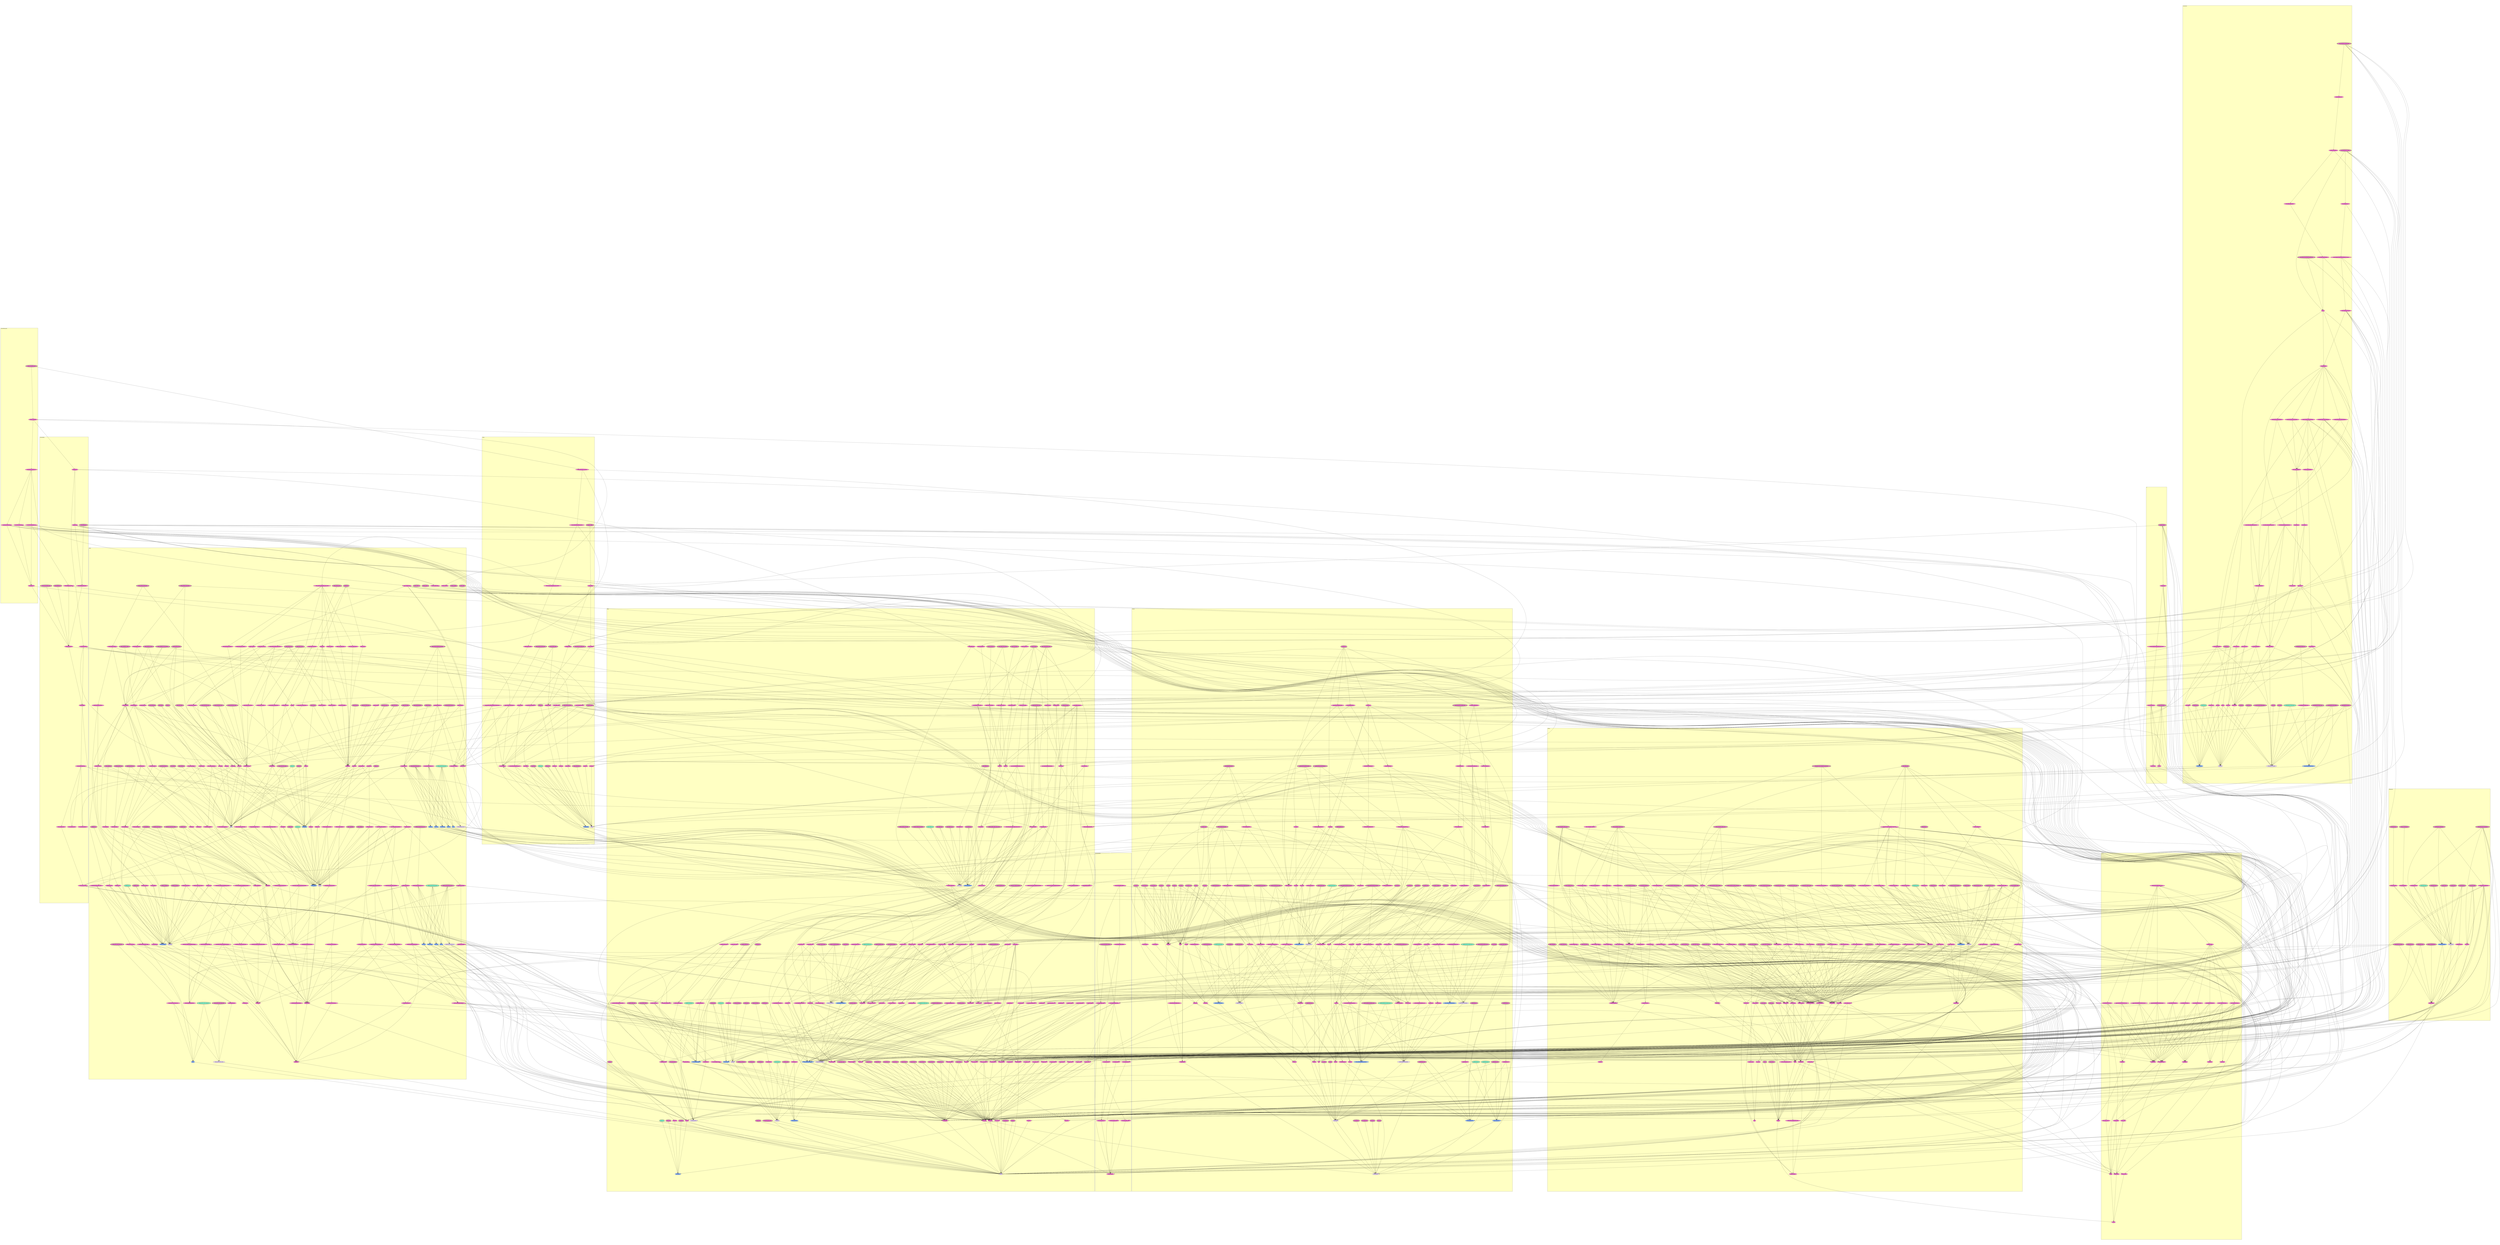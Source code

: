 digraph HoTT_Algebra_Rings {
  graph [ratio=0.5]
  node [style=filled]
Localization_frac_negate [label="frac_negate", URL=<Localization.html#frac_negate>, fillcolor="#F070D1"] ;
Localization_one_rng_localization [label="one_rng_localization", URL=<Localization.html#one_rng_localization>, fillcolor="#F070D1"] ;
Z_isinitial_cring_Z [label="isinitial_cring_Z", URL=<Z.html#isinitial_cring_Z>, peripheries=3, fillcolor="#F070D1"] ;
Localization_zero_rng_localization [label="zero_rng_localization", URL=<Localization.html#zero_rng_localization>, fillcolor="#F070D1"] ;
Z_rng_homo_int [label="rng_homo_int", URL=<Z.html#rng_homo_int>, fillcolor="#F070D1"] ;
Localization_mult_rng_localization [label="mult_rng_localization", URL=<Localization.html#mult_rng_localization>, fillcolor="#F070D1"] ;
Z_issemigrouppreserving_mult_rng_int_mult [label="issemigrouppreserving_mult_rng_int_mult", URL=<Z.html#issemigrouppreserving_mult_rng_int_mult>, fillcolor="#F070D1"] ;
Z_rng_int_mult_dist_l [label="rng_int_mult_dist_l", URL=<Z.html#rng_int_mult_dist_l>, fillcolor="#F070D1"] ;
Localization_frac_mult_wd_r [label="frac_mult_wd_r", URL=<Localization.html#frac_mult_wd_r>, fillcolor="#F070D1"] ;
Z_rng_int_mult_dist_r [label="rng_int_mult_dist_r", URL=<Z.html#rng_int_mult_dist_r>, peripheries=3, fillcolor="#F070D1"] ;
Localization_frac_mult_wd_l [label="frac_mult_wd_l", URL=<Localization.html#frac_mult_wd_l>, fillcolor="#F070D1"] ;
Z_rng_int_mult [label="rng_int_mult", URL=<Z.html#rng_int_mult>, fillcolor="#F070D1"] ;
Localization_frac_mult [label="frac_mult", URL=<Localization.html#frac_mult>, fillcolor="#F070D1"] ;
Localization_plus_rng_localization [label="plus_rng_localization", URL=<Localization.html#plus_rng_localization>, fillcolor="#F070D1"] ;
Z_cring_Z [label="cring_Z", URL=<Z.html#cring_Z>, fillcolor="#F070D1"] ;
Vector_isleftmodule_isleftmodule_vector [label="isleftmodule_isleftmodule_vector", URL=<Vector.html#isleftmodule_isleftmodule_vector>, fillcolor="#F070D1"] ;
Localization_frac_add_wd_r [label="frac_add_wd_r", URL=<Localization.html#frac_add_wd_r>, fillcolor="#F070D1"] ;
Vector_left_identity_vector_lact [label="left_identity_vector_lact", URL=<Vector.html#left_identity_vector_lact>, fillcolor="#F070D1"] ;
Localization_frac_add_wd_l [label="frac_add_wd_l", URL=<Localization.html#frac_add_wd_l>, fillcolor="#F070D1"] ;
Vector_heteroassociative_vector_lact_plus [label="heteroassociative_vector_lact_plus", URL=<Vector.html#heteroassociative_vector_lact_plus>, fillcolor="#F070D1"] ;
Localization_frac_add_wd [label="frac_add_wd", URL=<Localization.html#frac_add_wd>, fillcolor="#F070D1"] ;
Vector_right_heterodistribute_vector_lact_plus [label="right_heterodistribute_vector_lact_plus", URL=<Vector.html#right_heterodistribute_vector_lact_plus>, fillcolor="#F070D1"] ;
Localization_frac_add [label="frac_add", URL=<Localization.html#frac_add>, fillcolor="#F070D1"] ;
Vector_left_heterodistribute_vector_lact_plus [label="left_heterodistribute_vector_lact_plus", URL=<Vector.html#left_heterodistribute_vector_lact_plus>, fillcolor="#F070D1"] ;
Localization_frac_in [label="frac_in", URL=<Localization.html#frac_in>, fillcolor="#F070D1"] ;
Vector_vector_lact [label="vector_lact", URL=<Vector.html#vector_lact>, fillcolor="#F070D1"] ;
Localization_fraction_eq_refl [label="fraction_eq_refl", URL=<Localization.html#fraction_eq_refl>, fillcolor="#F070D1"] ;
Localization_fraction_eq_simple [label="fraction_eq_simple", URL=<Localization.html#fraction_eq_simple>, fillcolor="#F070D1"] ;
Vector_abgroup_vector [label="abgroup_vector", URL=<Vector.html#abgroup_vector>, fillcolor="#F070D1"] ;
Vector_right_inverse_vector_plus [label="right_inverse_vector_plus", URL=<Vector.html#right_inverse_vector_plus>, fillcolor="#F070D1"] ;
Localization_fraction_eq [label="fraction_eq", URL=<Localization.html#fraction_eq>, fillcolor="#F070D1"] ;
Vector_left_inverse_vector_plus [label="left_inverse_vector_plus", URL=<Vector.html#left_inverse_vector_plus>, fillcolor="#F070D1"] ;
Localization_in_mult_subset_denominator [label="in_mult_subset_denominator", URL=<Localization.html#in_mult_subset_denominator>, peripheries=3, fillcolor="#F070D1"] ;
Vector_right_identity_vector_plus [label="right_identity_vector_plus", URL=<Vector.html#right_identity_vector_plus>, fillcolor="#F070D1"] ;
Localization_denominator [label="denominator", URL=<Localization.html#denominator>, peripheries=3, fillcolor="#F070D1"] ;
Localization_numerator [label="numerator", URL=<Localization.html#numerator>, peripheries=3, fillcolor="#F070D1"] ;
Vector_left_identity_vector_plus [label="left_identity_vector_plus", URL=<Vector.html#left_identity_vector_plus>, fillcolor="#F070D1"] ;
Vector_commutative_vector_plus [label="commutative_vector_plus", URL=<Vector.html#commutative_vector_plus>, fillcolor="#F070D1"] ;
Localization_Fraction_sind [label="Fraction_sind", URL=<Localization.html#Fraction_sind>, peripheries=3, fillcolor="#F070D1"] ;
Vector_associative_vector_plus [label="associative_vector_plus", URL=<Vector.html#associative_vector_plus>, fillcolor="#F070D1"] ;
Localization_Fraction_rec [label="Fraction_rec", URL=<Localization.html#Fraction_rec>, peripheries=3, fillcolor="#F070D1"] ;
Vector_vector_neg [label="vector_neg", URL=<Vector.html#vector_neg>, fillcolor="#F070D1"] ;
Localization_Fraction_ind [label="Fraction_ind", URL=<Localization.html#Fraction_ind>, peripheries=3, fillcolor="#7FFFD4"] ;
Vector_vector_zero [label="vector_zero", URL=<Vector.html#vector_zero>, fillcolor="#F070D1"] ;
Localization_Fraction_rect [label="Fraction_rect", URL=<Localization.html#Fraction_rect>, fillcolor="#F070D1"] ;
Localization_Build_Fraction [label="Build_Fraction", URL=<Localization.html#Build_Fraction>, fillcolor="#7FAAFF"] ;
Vector_vector_plus [label="vector_plus", URL=<Vector.html#vector_plus>, fillcolor="#F070D1"] ;
Localization_Fraction [label="Fraction", URL=<Localization.html#Fraction>, fillcolor="#E2CDFA"] ;
Vector_vector_map2 [label="vector_map2", URL=<Vector.html#vector_map2>, fillcolor="#F070D1"] ;
Vector_vector_map [label="vector_map", URL=<Vector.html#vector_map>, fillcolor="#F070D1"] ;
Localization_ismultiplicative_isinvertible [label="ismultiplicative_isinvertible", URL=<Localization.html#ismultiplicative_isinvertible>, peripheries=3, fillcolor="#F070D1"] ;
Vector_path_entry_vector [label="path_entry_vector", URL=<Vector.html#path_entry_vector>, fillcolor="#F070D1"] ;
Localization_ismultiplicative_powers [label="ismultiplicative_powers", URL=<Localization.html#ismultiplicative_powers>, peripheries=3, fillcolor="#F070D1"] ;
Vector_path_vector [label="path_vector", URL=<Vector.html#path_vector>, fillcolor="#F070D1"] ;
Localization_mss_mult [label="mss_mult", URL=<Localization.html#mss_mult>, peripheries=3, fillcolor="#F070D1"] ;
Localization_mss_one [label="mss_one", URL=<Localization.html#mss_one>, peripheries=3, fillcolor="#F070D1"] ;
Vector_istrunc_vector [label="istrunc_vector", URL=<Vector.html#istrunc_vector>, fillcolor="#F070D1"] ;
Vector_entry_Build_Vector [label="entry_Build_Vector", URL=<Vector.html#entry_Build_Vector>, fillcolor="#F070D1"] ;
Localization_IsMultiplicativeSubset_sind [label="IsMultiplicativeSubset_sind", URL=<Localization.html#IsMultiplicativeSubset_sind>, peripheries=3, fillcolor="#F070D1"] ;
Vector_entry [label="entry", URL=<Vector.html#entry>, fillcolor="#F070D1"] ;
Localization_IsMultiplicativeSubset_rec [label="IsMultiplicativeSubset_rec", URL=<Localization.html#IsMultiplicativeSubset_rec>, peripheries=3, fillcolor="#F070D1"] ;
Localization_IsMultiplicativeSubset_ind [label="IsMultiplicativeSubset_ind", URL=<Localization.html#IsMultiplicativeSubset_ind>, peripheries=3, fillcolor="#7FFFD4"] ;
Vector_Build_Vector [label="Build_Vector", URL=<Vector.html#Build_Vector>, fillcolor="#F070D1"] ;
Vector_Vector [label="Vector", URL=<Vector.html#Vector>, fillcolor="#F070D1"] ;
Localization_IsMultiplicativeSubset_rect [label="IsMultiplicativeSubset_rect", URL=<Localization.html#IsMultiplicativeSubset_rect>, fillcolor="#F070D1"] ;
Localization_Build_IsMultiplicativeSubset [label="Build_IsMultiplicativeSubset", URL=<Localization.html#Build_IsMultiplicativeSubset>, fillcolor="#7FAAFF"] ;
Ring_rng_inv_moveR_rV [label="rng_inv_moveR_rV", URL=<Ring.html#rng_inv_moveR_rV>, fillcolor="#F070D1"] ;
Localization_IsMultiplicativeSubset [label="IsMultiplicativeSubset", URL=<Localization.html#IsMultiplicativeSubset>, fillcolor="#E2CDFA"] ;
Ring_rng_inv_moveR_Vr [label="rng_inv_moveR_Vr", URL=<Ring.html#rng_inv_moveR_Vr>, peripheries=3, fillcolor="#F070D1"] ;
KroneckerDelta_rng_sum_kronecker_delta_r_ [label="rng_sum_kronecker_delta_r'", URL=<KroneckerDelta.html#rng_sum_kronecker_delta_r'>, fillcolor="#F070D1"] ;
Ring_rng_inv_moveL_rV [label="rng_inv_moveL_rV", URL=<Ring.html#rng_inv_moveL_rV>, peripheries=3, fillcolor="#F070D1"] ;
KroneckerDelta_rng_sum_kronecker_delta_r [label="rng_sum_kronecker_delta_r", URL=<KroneckerDelta.html#rng_sum_kronecker_delta_r>, peripheries=3, fillcolor="#F070D1"] ;
Ring_rng_inv_moveL_Vr [label="rng_inv_moveL_Vr", URL=<Ring.html#rng_inv_moveL_Vr>, fillcolor="#F070D1"] ;
KroneckerDelta_rng_sum_kronecker_delta_l_ [label="rng_sum_kronecker_delta_l'", URL=<KroneckerDelta.html#rng_sum_kronecker_delta_l'>, fillcolor="#F070D1"] ;
Ring_isequiv_rng_inv_mult_r [label="isequiv_rng_inv_mult_r", URL=<Ring.html#isequiv_rng_inv_mult_r>, fillcolor="#F070D1"] ;
KroneckerDelta_rng_sum_kronecker_delta_l [label="rng_sum_kronecker_delta_l", URL=<KroneckerDelta.html#rng_sum_kronecker_delta_l>, fillcolor="#F070D1"] ;
Ring_isequiv_rng_inv_mult_l [label="isequiv_rng_inv_mult_l", URL=<Ring.html#isequiv_rng_inv_mult_l>, fillcolor="#F070D1"] ;
Ring_rng_unit_group [label="rng_unit_group", URL=<Ring.html#rng_unit_group>, peripheries=3, fillcolor="#F070D1"] ;
KroneckerDelta_kronecker_delta_gt [label="kronecker_delta_gt", URL=<KroneckerDelta.html#kronecker_delta_gt>, fillcolor="#F070D1"] ;
KroneckerDelta_kronecker_delta_lt [label="kronecker_delta_lt", URL=<KroneckerDelta.html#kronecker_delta_lt>, fillcolor="#F070D1"] ;
Ring_isinvertible_rng_homo [label="isinvertible_rng_homo", URL=<Ring.html#isinvertible_rng_homo>, fillcolor="#F070D1"] ;
KroneckerDelta_kronecker_delta_comm [label="kronecker_delta_comm", URL=<KroneckerDelta.html#kronecker_delta_comm>, fillcolor="#F070D1"] ;
Ring_isinvertible_one [label="isinvertible_one", URL=<Ring.html#isinvertible_one>, fillcolor="#F070D1"] ;
KroneckerDelta_kronecker_delta_map_inj [label="kronecker_delta_map_inj", URL=<KroneckerDelta.html#kronecker_delta_map_inj>, fillcolor="#F070D1"] ;
Ring_equiv_path_inverse_elem [label="equiv_path_inverse_elem", URL=<Ring.html#equiv_path_inverse_elem>, peripheries=3, fillcolor="#F070D1"] ;
KroneckerDelta_kronecker_delta_symm [label="kronecker_delta_symm", URL=<KroneckerDelta.html#kronecker_delta_symm>, fillcolor="#F070D1"] ;
Ring_isinvertible_inverse_elem [label="isinvertible_inverse_elem", URL=<Ring.html#isinvertible_inverse_elem>, fillcolor="#F070D1"] ;
KroneckerDelta_kronecker_delta_neq [label="kronecker_delta_neq", URL=<KroneckerDelta.html#kronecker_delta_neq>, fillcolor="#F070D1"] ;
Ring_isleftinvertible_right_inverse_elem [label="isleftinvertible_right_inverse_elem", URL=<Ring.html#isleftinvertible_right_inverse_elem>, peripheries=3, fillcolor="#F070D1"] ;
KroneckerDelta_kronecker_delta_refl [label="kronecker_delta_refl", URL=<KroneckerDelta.html#kronecker_delta_refl>, fillcolor="#F070D1"] ;
Ring_isrightinvertible_left_inverse_elem [label="isrightinvertible_left_inverse_elem", URL=<Ring.html#isrightinvertible_left_inverse_elem>, fillcolor="#F070D1"] ;
KroneckerDelta_kronecker_delta [label="kronecker_delta", URL=<KroneckerDelta.html#kronecker_delta>, fillcolor="#F070D1"] ;
Ring_isinvertible_neg [label="isinvertible_neg", URL=<Ring.html#isinvertible_neg>, peripheries=3, fillcolor="#F070D1"] ;
Ring_isrightinvertible_neg [label="isrightinvertible_neg", URL=<Ring.html#isrightinvertible_neg>, fillcolor="#F070D1"] ;
Idempotent_isorthogonal_complement [label="isorthogonal_complement", URL=<Idempotent.html#isorthogonal_complement>, peripheries=3, fillcolor="#F070D1"] ;
Ring_isleftinvertible_neg [label="isleftinvertible_neg", URL=<Ring.html#isleftinvertible_neg>, fillcolor="#F070D1"] ;
Idempotent_isidempotent_plus_orthogonal [label="isidempotent_plus_orthogonal", URL=<Idempotent.html#isidempotent_plus_orthogonal>, peripheries=3, fillcolor="#F070D1"] ;
Idempotent_isorthogonal_op [label="isorthogonal_op", URL=<Idempotent.html#isorthogonal_op>, peripheries=3, fillcolor="#F070D1"] ;
Ring_isinvertible_mult [label="isinvertible_mult", URL=<Ring.html#isinvertible_mult>, fillcolor="#F070D1"] ;
Ring_isrightinvertible_mult [label="isrightinvertible_mult", URL=<Ring.html#isrightinvertible_mult>, fillcolor="#F070D1"] ;
Idempotent_isorthogonal_swap [label="isorthogonal_swap", URL=<Idempotent.html#isorthogonal_swap>, fillcolor="#F070D1"] ;
Ring_isleftinvertible_mult [label="isleftinvertible_mult", URL=<Ring.html#isleftinvertible_mult>, fillcolor="#F070D1"] ;
Idempotent_ishprop_isorthogonal [label="ishprop_isorthogonal", URL=<Idempotent.html#ishprop_isorthogonal>, peripheries=3, fillcolor="#F070D1"] ;
Idempotent_issig_IsOrthogonal [label="issig_IsOrthogonal", URL=<Idempotent.html#issig_IsOrthogonal>, fillcolor="#F070D1"] ;
Ring_ishprop_isinvertible [label="ishprop_isinvertible", URL=<Ring.html#ishprop_isinvertible>, fillcolor="#F070D1"] ;
Idempotent_rng_idem_orth_ [label="rng_idem_orth'", URL=<Idempotent.html#rng_idem_orth'>, peripheries=3, fillcolor="#F070D1"] ;
Ring_equiv_isinvertible_left_right_inverse [label="equiv_isinvertible_left_right_inverse", URL=<Ring.html#equiv_isinvertible_left_right_inverse>, fillcolor="#F070D1"] ;
Idempotent_rng_idem_orth [label="rng_idem_orth", URL=<Idempotent.html#rng_idem_orth>, peripheries=3, fillcolor="#F070D1"] ;
Ring_isinvertible_unique [label="isinvertible_unique", URL=<Ring.html#isinvertible_unique>, fillcolor="#F070D1"] ;
Ring_rng_inv_r [label="rng_inv_r", URL=<Ring.html#rng_inv_r>, fillcolor="#F070D1"] ;
Idempotent_IsOrthogonal_sind [label="IsOrthogonal_sind", URL=<Idempotent.html#IsOrthogonal_sind>, peripheries=3, fillcolor="#F070D1"] ;
Ring_rng_inv_l [label="rng_inv_l", URL=<Ring.html#rng_inv_l>, fillcolor="#F070D1"] ;
Idempotent_IsOrthogonal_rec [label="IsOrthogonal_rec", URL=<Idempotent.html#IsOrthogonal_rec>, peripheries=3, fillcolor="#F070D1"] ;
Ring_inverse_elem [label="inverse_elem", URL=<Ring.html#inverse_elem>, fillcolor="#F070D1"] ;
Idempotent_IsOrthogonal_ind [label="IsOrthogonal_ind", URL=<Idempotent.html#IsOrthogonal_ind>, peripheries=3, fillcolor="#7FFFD4"] ;
Ring_path_left_inverse_elem_right_inverse_elem [label="path_left_inverse_elem_right_inverse_elem", URL=<Ring.html#path_left_inverse_elem_right_inverse_elem>, fillcolor="#F070D1"] ;
Idempotent_IsOrthogonal_rect [label="IsOrthogonal_rect", URL=<Idempotent.html#IsOrthogonal_rect>, fillcolor="#F070D1"] ;
Idempotent_Build_IsOrthogonal [label="Build_IsOrthogonal", URL=<Idempotent.html#Build_IsOrthogonal>, fillcolor="#7FAAFF"] ;
Ring_path_left_right_inverse [label="path_left_right_inverse", URL=<Ring.html#path_left_right_inverse>, fillcolor="#F070D1"] ;
Idempotent_IsOrthogonal [label="IsOrthogonal", URL=<Idempotent.html#IsOrthogonal>, fillcolor="#E2CDFA"] ;
Ring_isinvertible_rng_op [label="isinvertible_rng_op", URL=<Ring.html#isinvertible_rng_op>, peripheries=3, fillcolor="#F070D1"] ;
Idempotent_isidempotent_rng_homo [label="isidempotent_rng_homo", URL=<Idempotent.html#isidempotent_rng_homo>, peripheries=3, fillcolor="#F070D1"] ;
Ring_Build_IsInvertible [label="Build_IsInvertible", URL=<Ring.html#Build_IsInvertible>, fillcolor="#F070D1"] ;
Idempotent_rng_power_idem [label="rng_power_idem", URL=<Idempotent.html#rng_power_idem>, peripheries=3, fillcolor="#F070D1"] ;
Ring_isrightinvertible_isinvertible [label="isrightinvertible_isinvertible", URL=<Ring.html#isrightinvertible_isinvertible>, peripheries=3, fillcolor="#F070D1"] ;
Ring_isleftinvertible_isinvertible [label="isleftinvertible_isinvertible", URL=<Ring.html#isleftinvertible_isinvertible>, peripheries=3, fillcolor="#F070D1"] ;
Idempotent_isidempotent_op [label="isidempotent_op", URL=<Idempotent.html#isidempotent_op>, fillcolor="#F070D1"] ;
Idempotent_isidempotent_complement [label="isidempotent_complement", URL=<Idempotent.html#isidempotent_complement>, fillcolor="#F070D1"] ;
Ring_IsInvertible_sind [label="IsInvertible_sind", URL=<Ring.html#IsInvertible_sind>, peripheries=3, fillcolor="#F070D1"] ;
Idempotent_isidempotent_one [label="isidempotent_one", URL=<Idempotent.html#isidempotent_one>, peripheries=3, fillcolor="#F070D1"] ;
Ring_IsInvertible_rec [label="IsInvertible_rec", URL=<Ring.html#IsInvertible_rec>, peripheries=3, fillcolor="#F070D1"] ;
Idempotent_isidempotent_zero [label="isidempotent_zero", URL=<Idempotent.html#isidempotent_zero>, peripheries=3, fillcolor="#F070D1"] ;
Ring_IsInvertible_ind [label="IsInvertible_ind", URL=<Ring.html#IsInvertible_ind>, peripheries=3, fillcolor="#7FFFD4"] ;
Idempotent_ishprop_isidempotent [label="ishprop_isidempotent", URL=<Idempotent.html#ishprop_isidempotent>, peripheries=3, fillcolor="#F070D1"] ;
Ring_IsInvertible_rect [label="IsInvertible_rect", URL=<Ring.html#IsInvertible_rect>, fillcolor="#F070D1"] ;
Ring_Build_IsInvertible_ [label="Build_IsInvertible'", URL=<Ring.html#Build_IsInvertible'>, fillcolor="#7FAAFF"] ;
Idempotent_rng_idem [label="rng_idem", URL=<Idempotent.html#rng_idem>, fillcolor="#F070D1"] ;
Ring_IsInvertible [label="IsInvertible", URL=<Ring.html#IsInvertible>, fillcolor="#E2CDFA"] ;
Idempotent_IsIdempotent [label="IsIdempotent", URL=<Idempotent.html#IsIdempotent>, fillcolor="#F070D1"] ;
Ring_right_inverse_eq [label="right_inverse_eq", URL=<Ring.html#right_inverse_eq>, fillcolor="#F070D1"] ;
Ideal_ideal_subset_extension_preimage [label="ideal_subset_extension_preimage", URL=<Ideal.html#ideal_subset_extension_preimage>, peripheries=3, fillcolor="#F070D1"] ;
Ring_right_inverse_elem [label="right_inverse_elem", URL=<Ring.html#right_inverse_elem>, fillcolor="#F070D1"] ;
Ideal_ideal_extension [label="ideal_extension", URL=<Ideal.html#ideal_extension>, fillcolor="#F070D1"] ;
Ring_isleftinvertible_rng_op [label="isleftinvertible_rng_op", URL=<Ring.html#isleftinvertible_rng_op>, fillcolor="#F070D1"] ;
Ideal_ideal_preimage [label="ideal_preimage", URL=<Ideal.html#ideal_preimage>, fillcolor="#F070D1"] ;
Ideal_isideal_preimage [label="isideal_preimage", URL=<Ideal.html#isideal_preimage>, fillcolor="#F070D1"] ;
Ring_IsRightInvertible [label="IsRightInvertible", URL=<Ring.html#IsRightInvertible>, fillcolor="#F070D1"] ;
Ring_issig_IsLeftInvertible [label="issig_IsLeftInvertible", URL=<Ring.html#issig_IsLeftInvertible>, peripheries=3, fillcolor="#F070D1"] ;
Ideal_isrightideal_preimage [label="isrightideal_preimage", URL=<Ideal.html#isrightideal_preimage>, fillcolor="#F070D1"] ;
Ring_left_inverse_eq [label="left_inverse_eq", URL=<Ring.html#left_inverse_eq>, fillcolor="#F070D1"] ;
Ideal_isleftideal_preimage [label="isleftideal_preimage", URL=<Ideal.html#isleftideal_preimage>, fillcolor="#F070D1"] ;
Ring_left_inverse_elem [label="left_inverse_elem", URL=<Ring.html#left_inverse_elem>, peripheries=3, fillcolor="#F070D1"] ;
Ideal_ideal_annihilator_zero_quotient [label="ideal_annihilator_zero_quotient", URL=<Ideal.html#ideal_annihilator_zero_quotient>, peripheries=3, fillcolor="#F070D1"] ;
Ideal_ideal_annihilator_subset [label="ideal_annihilator_subset", URL=<Ideal.html#ideal_annihilator_subset>, peripheries=3, fillcolor="#F070D1"] ;
Ring_IsLeftInvertible_sind [label="IsLeftInvertible_sind", URL=<Ring.html#IsLeftInvertible_sind>, peripheries=3, fillcolor="#F070D1"] ;
Ideal_ideal_quotient_intersection [label="ideal_quotient_intersection", URL=<Ideal.html#ideal_quotient_intersection>, peripheries=3, fillcolor="#F070D1"] ;
Ring_IsLeftInvertible_rec [label="IsLeftInvertible_rec", URL=<Ring.html#IsLeftInvertible_rec>, peripheries=3, fillcolor="#F070D1"] ;
Ideal_ideal_quotient_sum [label="ideal_quotient_sum", URL=<Ideal.html#ideal_quotient_sum>, peripheries=3, fillcolor="#F070D1"] ;
Ring_IsLeftInvertible_ind [label="IsLeftInvertible_ind", URL=<Ring.html#IsLeftInvertible_ind>, peripheries=3, fillcolor="#7FFFD4"] ;
Ideal_ideal_quotient_unit_top [label="ideal_quotient_unit_top", URL=<Ideal.html#ideal_quotient_unit_top>, peripheries=3, fillcolor="#F070D1"] ;
Ring_IsLeftInvertible_rect [label="IsLeftInvertible_rect", URL=<Ring.html#IsLeftInvertible_rect>, fillcolor="#F070D1"] ;
Ring_Build_IsLeftInvertible [label="Build_IsLeftInvertible", URL=<Ring.html#Build_IsLeftInvertible>, fillcolor="#7FAAFF"] ;
Ideal_ideal_quotient_unit_bottom [label="ideal_quotient_unit_bottom", URL=<Ideal.html#ideal_quotient_unit_bottom>, peripheries=3, fillcolor="#F070D1"] ;
Ring_IsLeftInvertible [label="IsLeftInvertible", URL=<Ring.html#IsLeftInvertible>, fillcolor="#E2CDFA"] ;
Ideal_ideal_quotient_trivial [label="ideal_quotient_trivial", URL=<Ideal.html#ideal_quotient_trivial>, peripheries=3, fillcolor="#F070D1"] ;
Ring_rng_sum_dist_r [label="rng_sum_dist_r", URL=<Ring.html#rng_sum_dist_r>, fillcolor="#F070D1"] ;
Ideal_ideal_quotient_subset_l [label="ideal_quotient_subset_l", URL=<Ideal.html#ideal_quotient_subset_l>, fillcolor="#F070D1"] ;
Ring_rng_sum_dist_l [label="rng_sum_dist_l", URL=<Ring.html#rng_sum_dist_l>, fillcolor="#F070D1"] ;
Ideal_leftideal_quotient_subset_l [label="leftideal_quotient_subset_l", URL=<Ideal.html#leftideal_quotient_subset_l>, fillcolor="#F070D1"] ;
Ring_rng_power_mult_law [label="rng_power_mult_law", URL=<Ring.html#rng_power_mult_law>, fillcolor="#F070D1"] ;
Ideal_ideal_quotient_subset [label="ideal_quotient_subset", URL=<Ideal.html#ideal_quotient_subset>, fillcolor="#F070D1"] ;
Ring_rng_power [label="rng_power", URL=<Ring.html#rng_power>, fillcolor="#F070D1"] ;
Ideal_ideal_product_intersection_sum_subset [label="ideal_product_intersection_sum_subset", URL=<Ideal.html#ideal_product_intersection_sum_subset>, fillcolor="#F070D1"] ;
Ring_is1functor_rng_op [label="is1functor_rng_op", URL=<Ring.html#is1functor_rng_op>, peripheries=3, fillcolor="#F070D1"] ;
Ideal_ideal_intersection_unit_r [label="ideal_intersection_unit_r", URL=<Ideal.html#ideal_intersection_unit_r>, peripheries=3, fillcolor="#F070D1"] ;
Ring_is0functor_rng_op [label="is0functor_rng_op", URL=<Ring.html#is0functor_rng_op>, fillcolor="#F070D1"] ;
Ideal_ideal_intresection_unit_l [label="ideal_intresection_unit_l", URL=<Ideal.html#ideal_intresection_unit_l>, peripheries=3, fillcolor="#F070D1"] ;
Ring_rng_op [label="rng_op", URL=<Ring.html#rng_op>, fillcolor="#F070D1"] ;
Ideal_ideal_product_unit_r [label="ideal_product_unit_r", URL=<Ideal.html#ideal_product_unit_r>, fillcolor="#F070D1"] ;
Ring_rng_image_issurj [label="rng_image_issurj", URL=<Ring.html#rng_image_issurj>, fillcolor="#F070D1"] ;
Ideal_ideal_product_unit_l [label="ideal_product_unit_l", URL=<Ideal.html#ideal_product_unit_l>, peripheries=3, fillcolor="#F070D1"] ;
Ring_rng_homo_image_incl [label="rng_homo_image_incl", URL=<Ring.html#rng_homo_image_incl>, fillcolor="#F070D1"] ;
Ideal_ideal_sum_zero_r [label="ideal_sum_zero_r", URL=<Ideal.html#ideal_sum_zero_r>, peripheries=3, fillcolor="#F070D1"] ;
Ring_rng_image [label="rng_image", URL=<Ring.html#rng_image>, fillcolor="#F070D1"] ;
Ideal_ideal_sum_zero_l [label="ideal_sum_zero_l", URL=<Ideal.html#ideal_sum_zero_l>, peripheries=3, fillcolor="#F070D1"] ;
Ideal_ideal_sum_comm [label="ideal_sum_comm", URL=<Ideal.html#ideal_sum_comm>, fillcolor="#F070D1"] ;
Ring_hasbinaryproducts_ring [label="hasbinaryproducts_ring", URL=<Ring.html#hasbinaryproducts_ring>, peripheries=3, fillcolor="#F070D1"] ;
Ideal_ideal_dist_r [label="ideal_dist_r", URL=<Ideal.html#ideal_dist_r>, peripheries=3, fillcolor="#F070D1"] ;
Ring_equiv_ring_product_corec [label="equiv_ring_product_corec", URL=<Ring.html#equiv_ring_product_corec>, peripheries=3, fillcolor="#F070D1"] ;
Ring_ring_product_corec [label="ring_product_corec", URL=<Ring.html#ring_product_corec>, fillcolor="#F070D1"] ;
Ideal_ideal_dist_l [label="ideal_dist_l", URL=<Ideal.html#ideal_dist_l>, fillcolor="#F070D1"] ;
Ring_ring_product_snd [label="ring_product_snd", URL=<Ring.html#ring_product_snd>, fillcolor="#F070D1"] ;
Ideal_ideal_sum_op [label="ideal_sum_op", URL=<Ideal.html#ideal_sum_op>, peripheries=3, fillcolor="#F070D1"] ;
Ring_ring_product_fst [label="ring_product_fst", URL=<Ring.html#ring_product_fst>, fillcolor="#F070D1"] ;
Ideal_ideal_sum_eq [label="ideal_sum_eq", URL=<Ideal.html#ideal_sum_eq>, fillcolor="#F070D1"] ;
Ring_ring_product [label="ring_product", URL=<Ring.html#ring_product>, fillcolor="#F070D1"] ;
Ideal_ideal_sum_subset_pres [label="ideal_sum_subset_pres", URL=<Ideal.html#ideal_sum_subset_pres>, peripheries=3, fillcolor="#F070D1"] ;
Ring_ring_subring [label="ring_subring", URL=<Ring.html#ring_subring>, fillcolor="#F070D1"] ;
Ideal_ideal_sum_subset_pres_r [label="ideal_sum_subset_pres_r", URL=<Ideal.html#ideal_sum_subset_pres_r>, fillcolor="#F070D1"] ;
Ring_subgroup_subring [label="subgroup_subring", URL=<Ring.html#subgroup_subring>, fillcolor="#F070D1"] ;
Ideal_ideal_sum_subset_pres_l [label="ideal_sum_subset_pres_l", URL=<Ideal.html#ideal_sum_subset_pres_l>, fillcolor="#F070D1"] ;
Ideal_ideal_sum_self [label="ideal_sum_self", URL=<Ideal.html#ideal_sum_self>, fillcolor="#F070D1"] ;
Ring_Build_Subring_ [label="Build_Subring'", URL=<Ring.html#Build_Subring'>, fillcolor="#F070D1"] ;
Ideal_ideal_sum_smallest [label="ideal_sum_smallest", URL=<Ideal.html#ideal_sum_smallest>, fillcolor="#F070D1"] ;
Ring_Build_Subring__ [label="Build_Subring''", URL=<Ring.html#Build_Subring''>, fillcolor="#F070D1"] ;
Ring_subring_issubring [label="subring_issubring", URL=<Ring.html#subring_issubring>, peripheries=3, fillcolor="#F070D1"] ;
Ideal_ideal_product_subset_intersection [label="ideal_product_subset_intersection", URL=<Ideal.html#ideal_product_subset_intersection>, fillcolor="#F070D1"] ;
Ring_subring_pred [label="subring_pred", URL=<Ring.html#subring_pred>, peripheries=3, fillcolor="#F070D1"] ;
Ideal_ideal_product_assoc [label="ideal_product_assoc", URL=<Ideal.html#ideal_product_assoc>, peripheries=3, fillcolor="#F070D1"] ;
Ideal_ideal_product_op_triple [label="ideal_product_op_triple", URL=<Ideal.html#ideal_product_op_triple>, fillcolor="#F070D1"] ;
Ring_Subring_sind [label="Subring_sind", URL=<Ring.html#Subring_sind>, peripheries=3, fillcolor="#F070D1"] ;
Ideal_ideal_product_op [label="ideal_product_op", URL=<Ideal.html#ideal_product_op>, fillcolor="#F070D1"] ;
Ring_Subring_rec [label="Subring_rec", URL=<Ring.html#Subring_rec>, peripheries=3, fillcolor="#F070D1"] ;
Ideal_ideal_product_subset_pres_r [label="ideal_product_subset_pres_r", URL=<Ideal.html#ideal_product_subset_pres_r>, fillcolor="#F070D1"] ;
Ring_Subring_ind [label="Subring_ind", URL=<Ring.html#Subring_ind>, peripheries=3, fillcolor="#7FFFD4"] ;
Ideal_ideal_product_subset_pres_l [label="ideal_product_subset_pres_l", URL=<Ideal.html#ideal_product_subset_pres_l>, fillcolor="#F070D1"] ;
Ring_Subring_rect [label="Subring_rect", URL=<Ring.html#Subring_rect>, fillcolor="#F070D1"] ;
Ring_Build_Subring [label="Build_Subring", URL=<Ring.html#Build_Subring>, fillcolor="#7FAAFF"] ;
Ideal_ideal_product_subset_r [label="ideal_product_subset_r", URL=<Ideal.html#ideal_product_subset_r>, fillcolor="#F070D1"] ;
Ring_Subring [label="Subring", URL=<Ring.html#Subring>, fillcolor="#E2CDFA"] ;
Ideal_ideal_product_subset_l [label="ideal_product_subset_l", URL=<Ideal.html#ideal_product_subset_l>, fillcolor="#F070D1"] ;
Ideal_ideal_sum_subset_r [label="ideal_sum_subset_r", URL=<Ideal.html#ideal_sum_subset_r>, fillcolor="#F070D1"] ;
Ring_Build_IsSubring_ [label="Build_IsSubring'", URL=<Ring.html#Build_IsSubring'>, fillcolor="#F070D1"] ;
Ring_ishprop_issubring [label="ishprop_issubring", URL=<Ring.html#ishprop_issubring>, peripheries=3, fillcolor="#F070D1"] ;
Ideal_ideal_sum_subset_l [label="ideal_sum_subset_l", URL=<Ideal.html#ideal_sum_subset_l>, fillcolor="#F070D1"] ;
Ring_issig_IsSubring [label="issig_IsSubring", URL=<Ring.html#issig_IsSubring>, fillcolor="#F070D1"] ;
Ideal_ideal_intersection_comm [label="ideal_intersection_comm", URL=<Ideal.html#ideal_intersection_comm>, peripheries=3, fillcolor="#F070D1"] ;
Ring_issubring_one [label="issubring_one", URL=<Ring.html#issubring_one>, peripheries=3, fillcolor="#F070D1"] ;
Ideal_ideal_intersection_subset [label="ideal_intersection_subset", URL=<Ideal.html#ideal_intersection_subset>, fillcolor="#F070D1"] ;
Ring_issubring_mult [label="issubring_mult", URL=<Ring.html#issubring_mult>, peripheries=3, fillcolor="#F070D1"] ;
Ideal_ideal_intersection_subset_r [label="ideal_intersection_subset_r", URL=<Ideal.html#ideal_intersection_subset_r>, fillcolor="#F070D1"] ;
Ring_issubring_issubgroup [label="issubring_issubgroup", URL=<Ring.html#issubring_issubgroup>, peripheries=3, fillcolor="#F070D1"] ;
Ideal_ideal_intersection_subset_l [label="ideal_intersection_subset_l", URL=<Ideal.html#ideal_intersection_subset_l>, fillcolor="#F070D1"] ;
Ideal_ideal_unit_subset [label="ideal_unit_subset", URL=<Ideal.html#ideal_unit_subset>, peripheries=3, fillcolor="#F070D1"] ;
Ring_IsSubring_sind [label="IsSubring_sind", URL=<Ring.html#IsSubring_sind>, peripheries=3, fillcolor="#F070D1"] ;
Ideal_ideal_zero_subset [label="ideal_zero_subset", URL=<Ideal.html#ideal_zero_subset>, peripheries=3, fillcolor="#F070D1"] ;
Ring_IsSubring_rec [label="IsSubring_rec", URL=<Ring.html#IsSubring_rec>, peripheries=3, fillcolor="#F070D1"] ;
Ideal_equiv_coprime_sum [label="equiv_coprime_sum", URL=<Ideal.html#equiv_coprime_sum>, fillcolor="#F070D1"] ;
Ring_IsSubring_ind [label="IsSubring_ind", URL=<Ring.html#IsSubring_ind>, peripheries=3, fillcolor="#7FFFD4"] ;
Ideal_ishprop_coprime [label="ishprop_coprime", URL=<Ideal.html#ishprop_coprime>, fillcolor="#F070D1"] ;
Ring_IsSubring_rect [label="IsSubring_rect", URL=<Ring.html#IsSubring_rect>, fillcolor="#F070D1"] ;
Ring_Build_IsSubring [label="Build_IsSubring", URL=<Ring.html#Build_IsSubring>, fillcolor="#7FAAFF"] ;
Ideal_Coprime [label="Coprime", URL=<Ideal.html#Coprime>, fillcolor="#F070D1"] ;
Ring_IsSubring [label="IsSubring", URL=<Ring.html#IsSubring>, fillcolor="#E2CDFA"] ;
Ideal_ideal_annihilator [label="ideal_annihilator", URL=<Ideal.html#ideal_annihilator>, fillcolor="#F070D1"] ;
Ideal_ideal_right_annihilator [label="ideal_right_annihilator", URL=<Ideal.html#ideal_right_annihilator>, fillcolor="#F070D1"] ;
Ring_hasequivs_ring [label="hasequivs_ring", URL=<Ring.html#hasequivs_ring>, fillcolor="#F070D1"] ;
Ideal_isideal_ideal_right_annihilator [label="isideal_ideal_right_annihilator", URL=<Ideal.html#isideal_ideal_right_annihilator>, fillcolor="#F070D1"] ;
Ring_hasmorext_ring [label="hasmorext_ring", URL=<Ring.html#hasmorext_ring>, fillcolor="#F070D1"] ;
Ideal_isrightideal_ideal_right_annihilator [label="isrightideal_ideal_right_annihilator", URL=<Ideal.html#isrightideal_ideal_right_annihilator>, fillcolor="#F070D1"] ;
Ring_is1cat_ring [label="is1cat_ring", URL=<Ring.html#is1cat_ring>, fillcolor="#F070D1"] ;
Ideal_isleftideal_ideal_right_annihilator [label="isleftideal_ideal_right_annihilator", URL=<Ideal.html#isleftideal_ideal_right_annihilator>, fillcolor="#F070D1"] ;
Ring_is0functor_precomp_ringhomomorphism [label="is0functor_precomp_ringhomomorphism", URL=<Ring.html#is0functor_precomp_ringhomomorphism>, fillcolor="#F070D1"] ;
Ideal_subgroup_ideal_right_annihilator [label="subgroup_ideal_right_annihilator", URL=<Ideal.html#subgroup_ideal_right_annihilator>, fillcolor="#F070D1"] ;
Ring_is0functor_postcomp_ringhomomorphism [label="is0functor_postcomp_ringhomomorphism", URL=<Ring.html#is0functor_postcomp_ringhomomorphism>, fillcolor="#F070D1"] ;
Ring_is0gpd_ringhomomorphism [label="is0gpd_ringhomomorphism", URL=<Ring.html#is0gpd_ringhomomorphism>, fillcolor="#F070D1"] ;
Ideal_ideal_left_annihilator [label="ideal_left_annihilator", URL=<Ideal.html#ideal_left_annihilator>, fillcolor="#F070D1"] ;
Ideal_isideal_ideal_left_annihilator [label="isideal_ideal_left_annihilator", URL=<Ideal.html#isideal_ideal_left_annihilator>, fillcolor="#F070D1"] ;
Ring_is01cat_ringhomomorphism [label="is01cat_ringhomomorphism", URL=<Ring.html#is01cat_ringhomomorphism>, fillcolor="#F070D1"] ;
Ideal_isrightideal_ideal_left_annihilator [label="isrightideal_ideal_left_annihilator", URL=<Ideal.html#isrightideal_ideal_left_annihilator>, fillcolor="#F070D1"] ;
Ring_is2graph_ring [label="is2graph_ring", URL=<Ring.html#is2graph_ring>, fillcolor="#F070D1"] ;
Ideal_isleftideal_ideal_left_annihilator [label="isleftideal_ideal_left_annihilator", URL=<Ideal.html#isleftideal_ideal_left_annihilator>, fillcolor="#F070D1"] ;
Ring_is01cat_ring [label="is01cat_ring", URL=<Ring.html#is01cat_ring>, fillcolor="#F070D1"] ;
Ideal_subgroup_ideal_left_annihilator [label="subgroup_ideal_left_annihilator", URL=<Ideal.html#subgroup_ideal_left_annihilator>, fillcolor="#F070D1"] ;
Ring_isgraph_ring [label="isgraph_ring", URL=<Ring.html#isgraph_ring>, fillcolor="#F070D1"] ;
Ring_rng_moveR_0M [label="rng_moveR_0M", URL=<Ring.html#rng_moveR_0M>, peripheries=3, fillcolor="#F070D1"] ;
Ideal_ideal_quotient [label="ideal_quotient", URL=<Ideal.html#ideal_quotient>, fillcolor="#F070D1"] ;
Ring_rng_moveR_M0 [label="rng_moveR_M0", URL=<Ring.html#rng_moveR_M0>, peripheries=3, fillcolor="#F070D1"] ;
Ideal_rightideal_quotient [label="rightideal_quotient", URL=<Ideal.html#rightideal_quotient>, fillcolor="#F070D1"] ;
Ring_rng_moveL_0M [label="rng_moveL_0M", URL=<Ring.html#rng_moveL_0M>, peripheries=3, fillcolor="#F070D1"] ;
Ideal_isleftideal_subgroup_rightideal_quotient [label="isleftideal_subgroup_rightideal_quotient", URL=<Ideal.html#isleftideal_subgroup_rightideal_quotient>, fillcolor="#F070D1"] ;
Ring_rng_moveL_M0 [label="rng_moveL_M0", URL=<Ring.html#rng_moveL_M0>, peripheries=3, fillcolor="#F070D1"] ;
Ideal_isrightideal_subgroup_rightideal_quotient [label="isrightideal_subgroup_rightideal_quotient", URL=<Ideal.html#isrightideal_subgroup_rightideal_quotient>, fillcolor="#F070D1"] ;
Ideal_subgroup_rightideal_quotient [label="subgroup_rightideal_quotient", URL=<Ideal.html#subgroup_rightideal_quotient>, fillcolor="#F070D1"] ;
Ring_rng_moveR_rV [label="rng_moveR_rV", URL=<Ring.html#rng_moveR_rV>, peripheries=3, fillcolor="#F070D1"] ;
Ring_rng_moveR_Vr [label="rng_moveR_Vr", URL=<Ring.html#rng_moveR_Vr>, peripheries=3, fillcolor="#F070D1"] ;
Ideal_leftideal_quotient [label="leftideal_quotient", URL=<Ideal.html#leftideal_quotient>, fillcolor="#F070D1"] ;
Ring_rng_moveL_rV [label="rng_moveL_rV", URL=<Ring.html#rng_moveL_rV>, peripheries=3, fillcolor="#F070D1"] ;
Ideal_isrightideal_subgroup_leftideal_quotient [label="isrightideal_subgroup_leftideal_quotient", URL=<Ideal.html#isrightideal_subgroup_leftideal_quotient>, fillcolor="#F070D1"] ;
Ring_rng_moveL_Vr [label="rng_moveL_Vr", URL=<Ring.html#rng_moveL_Vr>, peripheries=3, fillcolor="#F070D1"] ;
Ideal_isleftideal_subgroup_leftideal_quotient [label="isleftideal_subgroup_leftideal_quotient", URL=<Ideal.html#isleftideal_subgroup_leftideal_quotient>, fillcolor="#F070D1"] ;
Ideal_subgroup_leftideal_quotient [label="subgroup_leftideal_quotient", URL=<Ideal.html#subgroup_leftideal_quotient>, fillcolor="#F070D1"] ;
Ring_rng_moveR_rM [label="rng_moveR_rM", URL=<Ring.html#rng_moveR_rM>, fillcolor="#F070D1"] ;
Ring_rng_moveR_Mr [label="rng_moveR_Mr", URL=<Ring.html#rng_moveR_Mr>, fillcolor="#F070D1"] ;
Ideal_ideal_principal [label="ideal_principal", URL=<Ideal.html#ideal_principal>, peripheries=3, fillcolor="#F070D1"] ;
Ring_rng_moveL_rM [label="rng_moveL_rM", URL=<Ring.html#rng_moveL_rM>, peripheries=3, fillcolor="#F070D1"] ;
Ideal_ideal_generated_finite [label="ideal_generated_finite", URL=<Ideal.html#ideal_generated_finite>, peripheries=3, fillcolor="#F070D1"] ;
Ring_rng_moveL_Mr [label="rng_moveL_Mr", URL=<Ring.html#rng_moveL_Mr>, peripheries=3, fillcolor="#F070D1"] ;
Ideal_ideal_generated_rec [label="ideal_generated_rec", URL=<Ideal.html#ideal_generated_rec>, fillcolor="#F070D1"] ;
Ideal_ideal_generated [label="ideal_generated", URL=<Ideal.html#ideal_generated>, fillcolor="#F070D1"] ;
Ring_grp_homo_rng_right_mult [label="grp_homo_rng_right_mult", URL=<Ring.html#grp_homo_rng_right_mult>, fillcolor="#F070D1"] ;
Ideal_ideal_generated_type_sind [label="ideal_generated_type_sind", URL=<Ideal.html#ideal_generated_type_sind>, peripheries=3, fillcolor="#F070D1"] ;
Ring_grp_homo_rng_left_mult [label="grp_homo_rng_left_mult", URL=<Ring.html#grp_homo_rng_left_mult>, fillcolor="#F070D1"] ;
Ideal_ideal_generated_type_rec [label="ideal_generated_type_rec", URL=<Ideal.html#ideal_generated_type_rec>, peripheries=3, fillcolor="#F070D1"] ;
Ring_Build_Ring [label="Build_Ring", URL=<Ring.html#Build_Ring>, fillcolor="#F070D1"] ;
Ideal_ideal_generated_type_ind [label="ideal_generated_type_ind", URL=<Ideal.html#ideal_generated_type_ind>, peripheries=3, fillcolor="#7FFFD4"] ;
Ring_Build_RingIsomorphism__ [label="Build_RingIsomorphism''", URL=<Ring.html#Build_RingIsomorphism''>, fillcolor="#F070D1"] ;
Ideal_ideal_generated_type_rect [label="ideal_generated_type_rect", URL=<Ideal.html#ideal_generated_type_rect>, fillcolor="#F070D1"] ;
Ring_Build_RingHomomorphism_ [label="Build_RingHomomorphism'", URL=<Ring.html#Build_RingHomomorphism'>, fillcolor="#F070D1"] ;
Ideal_igt_mul_r [label="igt_mul_r", URL=<Ideal.html#igt_mul_r>, fillcolor="#7FAAFF"] ;
Ring_grp_homo_rng_homo [label="grp_homo_rng_homo", URL=<Ring.html#grp_homo_rng_homo>, fillcolor="#F070D1"] ;
Ideal_igt_mul_l [label="igt_mul_l", URL=<Ideal.html#igt_mul_l>, fillcolor="#7FAAFF"] ;
Ring_transitive_ringisomorphism [label="transitive_ringisomorphism", URL=<Ring.html#transitive_ringisomorphism>, fillcolor="#F070D1"] ;
Ideal_igt_add_neg [label="igt_add_neg", URL=<Ideal.html#igt_add_neg>, fillcolor="#7FAAFF"] ;
Ring_symmetry_ringisomorphism [label="symmetry_ringisomorphism", URL=<Ring.html#symmetry_ringisomorphism>, peripheries=3, fillcolor="#F070D1"] ;
Ideal_igt_zero [label="igt_zero", URL=<Ideal.html#igt_zero>, fillcolor="#7FAAFF"] ;
Ring_reflexive_ringisomorphism [label="reflexive_ringisomorphism", URL=<Ring.html#reflexive_ringisomorphism>, peripheries=3, fillcolor="#F070D1"] ;
Ideal_igt_in [label="igt_in", URL=<Ideal.html#igt_in>, fillcolor="#7FAAFF"] ;
Ring_rng_iso_inverse [label="rng_iso_inverse", URL=<Ring.html#rng_iso_inverse>, fillcolor="#F070D1"] ;
Ideal_ideal_generated_type [label="ideal_generated_type", URL=<Ideal.html#ideal_generated_type>, fillcolor="#E2CDFA"] ;
Ring_Build_RingIsomorphism_ [label="Build_RingIsomorphism'", URL=<Ring.html#Build_RingIsomorphism'>, fillcolor="#F070D1"] ;
Ideal_rightideal_generated [label="rightideal_generated", URL=<Ideal.html#rightideal_generated>, peripheries=3, fillcolor="#F070D1"] ;
Ring_issig_RingIsomorphism [label="issig_RingIsomorphism", URL=<Ring.html#issig_RingIsomorphism>, peripheries=3, fillcolor="#F070D1"] ;
Ideal_leftideal_generated [label="leftideal_generated", URL=<Ideal.html#leftideal_generated>, fillcolor="#F070D1"] ;
Ring_isequiv_rng_iso_homo [label="isequiv_rng_iso_homo", URL=<Ring.html#isequiv_rng_iso_homo>, peripheries=3, fillcolor="#F070D1"] ;
Ring_rng_iso_homo [label="rng_iso_homo", URL=<Ring.html#rng_iso_homo>, peripheries=3, fillcolor="#F070D1"] ;
Ideal_leftideal_generated_type_sind [label="leftideal_generated_type_sind", URL=<Ideal.html#leftideal_generated_type_sind>, peripheries=3, fillcolor="#F070D1"] ;
Ideal_leftideal_generated_type_rec [label="leftideal_generated_type_rec", URL=<Ideal.html#leftideal_generated_type_rec>, peripheries=3, fillcolor="#F070D1"] ;
Ring_RingIsomorphism_sind [label="RingIsomorphism_sind", URL=<Ring.html#RingIsomorphism_sind>, peripheries=3, fillcolor="#F070D1"] ;
Ideal_leftideal_generated_type_ind [label="leftideal_generated_type_ind", URL=<Ideal.html#leftideal_generated_type_ind>, peripheries=3, fillcolor="#7FFFD4"] ;
Ring_RingIsomorphism_rec [label="RingIsomorphism_rec", URL=<Ring.html#RingIsomorphism_rec>, peripheries=3, fillcolor="#F070D1"] ;
Ideal_leftideal_generated_type_rect [label="leftideal_generated_type_rect", URL=<Ideal.html#leftideal_generated_type_rect>, fillcolor="#F070D1"] ;
Ring_RingIsomorphism_ind [label="RingIsomorphism_ind", URL=<Ring.html#RingIsomorphism_ind>, peripheries=3, fillcolor="#7FFFD4"] ;
Ideal_ligt_mul [label="ligt_mul", URL=<Ideal.html#ligt_mul>, fillcolor="#7FAAFF"] ;
Ring_RingIsomorphism_rect [label="RingIsomorphism_rect", URL=<Ring.html#RingIsomorphism_rect>, fillcolor="#F070D1"] ;
Ideal_ligt_add_neg [label="ligt_add_neg", URL=<Ideal.html#ligt_add_neg>, fillcolor="#7FAAFF"] ;
Ring_Build_RingIsomorphism [label="Build_RingIsomorphism", URL=<Ring.html#Build_RingIsomorphism>, fillcolor="#7FAAFF"] ;
Ideal_ligt_zero [label="ligt_zero", URL=<Ideal.html#ligt_zero>, fillcolor="#7FAAFF"] ;
Ring_RingIsomorphism [label="RingIsomorphism", URL=<Ring.html#RingIsomorphism>, fillcolor="#E2CDFA"] ;
Ideal_ligt_in [label="ligt_in", URL=<Ideal.html#ligt_in>, fillcolor="#7FAAFF"] ;
Ring_rng_homo_minus_one [label="rng_homo_minus_one", URL=<Ring.html#rng_homo_minus_one>, fillcolor="#F070D1"] ;
Ideal_leftideal_generated_type [label="leftideal_generated_type", URL=<Ideal.html#leftideal_generated_type>, fillcolor="#E2CDFA"] ;
Ring_rng_homo_negate [label="rng_homo_negate", URL=<Ring.html#rng_homo_negate>, peripheries=3, fillcolor="#F070D1"] ;
Ring_rng_homo_one [label="rng_homo_one", URL=<Ring.html#rng_homo_one>, fillcolor="#F070D1"] ;
Ideal_ideal_kernel [label="ideal_kernel", URL=<Ideal.html#ideal_kernel>, fillcolor="#F070D1"] ;
Ring_rng_homo_zero [label="rng_homo_zero", URL=<Ring.html#rng_homo_zero>, fillcolor="#F070D1"] ;
Ideal_isideal_grp_kernel [label="isideal_grp_kernel", URL=<Ideal.html#isideal_grp_kernel>, fillcolor="#F070D1"] ;
Ring_rng_homo_mult [label="rng_homo_mult", URL=<Ring.html#rng_homo_mult>, fillcolor="#F070D1"] ;
Ideal_isrightideal_grp_kernel [label="isrightideal_grp_kernel", URL=<Ideal.html#isrightideal_grp_kernel>, fillcolor="#F070D1"] ;
Ring_rng_homo_plus [label="rng_homo_plus", URL=<Ring.html#rng_homo_plus>, fillcolor="#F070D1"] ;
Ideal_isleftideal_grp_kernel [label="isleftideal_grp_kernel", URL=<Ideal.html#isleftideal_grp_kernel>, fillcolor="#F070D1"] ;
Ring_rng_dist_r_negate [label="rng_dist_r_negate", URL=<Ring.html#rng_dist_r_negate>, fillcolor="#F070D1"] ;
Ideal_ideal_product [label="ideal_product", URL=<Ideal.html#ideal_product>, fillcolor="#F070D1"] ;
Ring_rng_dist_l_negate [label="rng_dist_l_negate", URL=<Ring.html#rng_dist_l_negate>, fillcolor="#F070D1"] ;
Ideal_rightideal_product_op [label="rightideal_product_op", URL=<Ideal.html#rightideal_product_op>, peripheries=3, fillcolor="#F070D1"] ;
Ring_rng_mult_negate_r [label="rng_mult_negate_r", URL=<Ring.html#rng_mult_negate_r>, fillcolor="#F070D1"] ;
Ideal_leftideal_product_op [label="leftideal_product_op", URL=<Ideal.html#leftideal_product_op>, peripheries=3, fillcolor="#F070D1"] ;
Ring_rng_mult_negate_l [label="rng_mult_negate_l", URL=<Ring.html#rng_mult_negate_l>, fillcolor="#F070D1"] ;
Ideal_rightideal_product [label="rightideal_product", URL=<Ideal.html#rightideal_product>, fillcolor="#F070D1"] ;
Ring_rng_mult_negate_negate [label="rng_mult_negate_negate", URL=<Ring.html#rng_mult_negate_negate>, fillcolor="#F070D1"] ;
Ideal_leftideal_product [label="leftideal_product", URL=<Ideal.html#leftideal_product>, fillcolor="#F070D1"] ;
Ring_rng_mult_negate [label="rng_mult_negate", URL=<Ring.html#rng_mult_negate>, fillcolor="#F070D1"] ;
Ideal_isideal_ideal_product_type [label="isideal_ideal_product_type", URL=<Ideal.html#isideal_ideal_product_type>, fillcolor="#F070D1"] ;
Ring_rng_mult_zero_r [label="rng_mult_zero_r", URL=<Ring.html#rng_mult_zero_r>, fillcolor="#F070D1"] ;
Ideal_isrightideal_ideal_product_type [label="isrightideal_ideal_product_type", URL=<Ideal.html#isrightideal_ideal_product_type>, fillcolor="#F070D1"] ;
Ring_rng_mult_zero_l [label="rng_mult_zero_l", URL=<Ring.html#rng_mult_zero_l>, fillcolor="#F070D1"] ;
Ideal_isleftideal_ideal_product_type [label="isleftideal_ideal_product_type", URL=<Ideal.html#isleftideal_ideal_product_type>, fillcolor="#F070D1"] ;
Ring_rng_mult_one_r [label="rng_mult_one_r", URL=<Ring.html#rng_mult_one_r>, fillcolor="#F070D1"] ;
Ideal_ideal_product_type_op [label="ideal_product_type_op", URL=<Ideal.html#ideal_product_type_op>, fillcolor="#F070D1"] ;
Ring_rng_mult_one_l [label="rng_mult_one_l", URL=<Ring.html#rng_mult_one_l>, fillcolor="#F070D1"] ;
Ideal_ideal_product_type [label="ideal_product_type", URL=<Ideal.html#ideal_product_type>, fillcolor="#F070D1"] ;
Ring_rng_negate_plus [label="rng_negate_plus", URL=<Ring.html#rng_negate_plus>, fillcolor="#F070D1"] ;
Ideal_ideal_product_naive_type_sind [label="ideal_product_naive_type_sind", URL=<Ideal.html#ideal_product_naive_type_sind>, peripheries=3, fillcolor="#F070D1"] ;
Ring_rng_negate_zero [label="rng_negate_zero", URL=<Ring.html#rng_negate_zero>, fillcolor="#F070D1"] ;
Ideal_ideal_product_naive_type_rec [label="ideal_product_naive_type_rec", URL=<Ideal.html#ideal_product_naive_type_rec>, peripheries=3, fillcolor="#F070D1"] ;
Ring_rng_negate_negate [label="rng_negate_negate", URL=<Ring.html#rng_negate_negate>, peripheries=3, fillcolor="#F070D1"] ;
Ideal_ideal_product_naive_type_ind [label="ideal_product_naive_type_ind", URL=<Ideal.html#ideal_product_naive_type_ind>, peripheries=3, fillcolor="#7FFFD4"] ;
Ring_rng_mult_assoc [label="rng_mult_assoc", URL=<Ring.html#rng_mult_assoc>, fillcolor="#F070D1"] ;
Ideal_ideal_product_naive_type_rect [label="ideal_product_naive_type_rect", URL=<Ideal.html#ideal_product_naive_type_rect>, fillcolor="#F070D1"] ;
Ideal_ipn_in [label="ipn_in", URL=<Ideal.html#ipn_in>, fillcolor="#7FAAFF"] ;
Ring_rng_plus_assoc [label="rng_plus_assoc", URL=<Ring.html#rng_plus_assoc>, fillcolor="#F070D1"] ;
Ideal_ideal_product_naive_type [label="ideal_product_naive_type", URL=<Ideal.html#ideal_product_naive_type>, fillcolor="#E2CDFA"] ;
Ring_rng_plus_comm [label="rng_plus_comm", URL=<Ring.html#rng_plus_comm>, fillcolor="#F070D1"] ;
Ring_rng_plus_negate_r [label="rng_plus_negate_r", URL=<Ring.html#rng_plus_negate_r>, fillcolor="#F070D1"] ;
Ideal_ideal_sum_ind [label="ideal_sum_ind", URL=<Ideal.html#ideal_sum_ind>, peripheries=3, fillcolor="#F070D1"] ;
Ring_rng_plus_negate_l [label="rng_plus_negate_l", URL=<Ring.html#rng_plus_negate_l>, fillcolor="#F070D1"] ;
Ideal_ideal_sum [label="ideal_sum", URL=<Ideal.html#ideal_sum>, fillcolor="#F070D1"] ;
Ring_rng_plus_zero_r [label="rng_plus_zero_r", URL=<Ring.html#rng_plus_zero_r>, fillcolor="#F070D1"] ;
Ideal_rightideal_sum [label="rightideal_sum", URL=<Ideal.html#rightideal_sum>, peripheries=3, fillcolor="#F070D1"] ;
Ring_rng_plus_zero_l [label="rng_plus_zero_l", URL=<Ring.html#rng_plus_zero_l>, fillcolor="#F070D1"] ;
Ideal_leftideal_sum [label="leftideal_sum", URL=<Ideal.html#leftideal_sum>, fillcolor="#F070D1"] ;
Ring_rng_dist_r [label="rng_dist_r", URL=<Ring.html#rng_dist_r>, fillcolor="#F070D1"] ;
Ideal_isideal_subgroup_product [label="isideal_subgroup_product", URL=<Ideal.html#isideal_subgroup_product>, fillcolor="#F070D1"] ;
Ring_rng_dist_l [label="rng_dist_l", URL=<Ring.html#rng_dist_l>, fillcolor="#F070D1"] ;
Ideal_isrightideal_subgroup_product [label="isrightideal_subgroup_product", URL=<Ideal.html#isrightideal_subgroup_product>, fillcolor="#F070D1"] ;
Ring_rng_homo_compose [label="rng_homo_compose", URL=<Ring.html#rng_homo_compose>, fillcolor="#F070D1"] ;
Ideal_isleftideal_subgroup_product [label="isleftideal_subgroup_product", URL=<Ideal.html#isleftideal_subgroup_product>, fillcolor="#F070D1"] ;
Ring_rng_homo_id [label="rng_homo_id", URL=<Ring.html#rng_homo_id>, fillcolor="#F070D1"] ;
Ideal_ideal_intersection_family [label="ideal_intersection_family", URL=<Ideal.html#ideal_intersection_family>, peripheries=3, fillcolor="#F070D1"] ;
Ideal_rightideal_intersection_family [label="rightideal_intersection_family", URL=<Ideal.html#rightideal_intersection_family>, peripheries=3, fillcolor="#F070D1"] ;
Ring_equiv_path_ringhomomorphism [label="equiv_path_ringhomomorphism", URL=<Ring.html#equiv_path_ringhomomorphism>, fillcolor="#F070D1"] ;
Ideal_leftideal_intersection_family [label="leftideal_intersection_family", URL=<Ideal.html#leftideal_intersection_family>, fillcolor="#F070D1"] ;
Ring_issig_RingHomomorphism [label="issig_RingHomomorphism", URL=<Ring.html#issig_RingHomomorphism>, fillcolor="#F070D1"] ;
Ring_rng_homo_ishomo [label="rng_homo_ishomo", URL=<Ring.html#rng_homo_ishomo>, peripheries=3, fillcolor="#F070D1"] ;
Ideal_isideal_subgroup_intersection_family [label="isideal_subgroup_intersection_family", URL=<Ideal.html#isideal_subgroup_intersection_family>, fillcolor="#F070D1"] ;
Ring_rng_homo_map [label="rng_homo_map", URL=<Ring.html#rng_homo_map>, fillcolor="#F070D1"] ;
Ideal_isrightideal_subgroup_intersection_family [label="isrightideal_subgroup_intersection_family", URL=<Ideal.html#isrightideal_subgroup_intersection_family>, fillcolor="#F070D1"] ;
Ideal_isleftideal_subgroup_intersection_family [label="isleftideal_subgroup_intersection_family", URL=<Ideal.html#isleftideal_subgroup_intersection_family>, fillcolor="#F070D1"] ;
Ring_RingHomomorphism_sind [label="RingHomomorphism_sind", URL=<Ring.html#RingHomomorphism_sind>, peripheries=3, fillcolor="#F070D1"] ;
Ideal_ideal_intersection [label="ideal_intersection", URL=<Ideal.html#ideal_intersection>, fillcolor="#F070D1"] ;
Ring_RingHomomorphism_rec [label="RingHomomorphism_rec", URL=<Ring.html#RingHomomorphism_rec>, peripheries=3, fillcolor="#F070D1"] ;
Ideal_rightideal_intersection [label="rightideal_intersection", URL=<Ideal.html#rightideal_intersection>, peripheries=3, fillcolor="#F070D1"] ;
Ring_RingHomomorphism_ind [label="RingHomomorphism_ind", URL=<Ring.html#RingHomomorphism_ind>, peripheries=3, fillcolor="#7FFFD4"] ;
Ideal_leftideal_intersection [label="leftideal_intersection", URL=<Ideal.html#leftideal_intersection>, fillcolor="#F070D1"] ;
Ring_RingHomomorphism_rect [label="RingHomomorphism_rect", URL=<Ring.html#RingHomomorphism_rect>, fillcolor="#F070D1"] ;
Ring_Build_RingHomomorphism [label="Build_RingHomomorphism", URL=<Ring.html#Build_RingHomomorphism>, fillcolor="#7FAAFF"] ;
Ideal_isideal_subgroup_intersection [label="isideal_subgroup_intersection", URL=<Ideal.html#isideal_subgroup_intersection>, fillcolor="#F070D1"] ;
Ring_RingHomomorphism [label="RingHomomorphism", URL=<Ring.html#RingHomomorphism>, fillcolor="#E2CDFA"] ;
Ideal_isrightideal_subgroup_intersection [label="isrightideal_subgroup_intersection", URL=<Ideal.html#isrightideal_subgroup_intersection>, fillcolor="#F070D1"] ;
Ring_ring_negate [label="ring_negate", URL=<Ring.html#ring_negate>, fillcolor="#F070D1"] ;
Ideal_isleftideal_subgroup_intersection [label="isleftideal_subgroup_intersection", URL=<Ideal.html#isleftideal_subgroup_intersection>, fillcolor="#F070D1"] ;
Ring_ring_zero [label="ring_zero", URL=<Ring.html#ring_zero>, fillcolor="#F070D1"] ;
Ideal_ideal_unit [label="ideal_unit", URL=<Ideal.html#ideal_unit>, fillcolor="#F070D1"] ;
Ring_ring_plus [label="ring_plus", URL=<Ring.html#ring_plus>, fillcolor="#F070D1"] ;
Ideal_isideal_maximal_subgroup [label="isideal_maximal_subgroup", URL=<Ideal.html#isideal_maximal_subgroup>, fillcolor="#F070D1"] ;
Ring_issig_Ring [label="issig_Ring", URL=<Ring.html#issig_Ring>, peripheries=3, fillcolor="#F070D1"] ;
Ideal_isrightideal_maximal_subgroup [label="isrightideal_maximal_subgroup", URL=<Ideal.html#isrightideal_maximal_subgroup>, fillcolor="#F070D1"] ;
Ring_ring_mult_assoc_opp [label="ring_mult_assoc_opp", URL=<Ring.html#ring_mult_assoc_opp>, peripheries=3, fillcolor="#F070D1"] ;
Ideal_isleftideal_maximal_subgroup [label="isleftideal_maximal_subgroup", URL=<Ideal.html#isleftideal_maximal_subgroup>, fillcolor="#F070D1"] ;
Ring_ring_isring [label="ring_isring", URL=<Ring.html#ring_isring>, peripheries=3, fillcolor="#F070D1"] ;
Ideal_ideal_zero [label="ideal_zero", URL=<Ideal.html#ideal_zero>, fillcolor="#F070D1"] ;
Ring_ring_one [label="ring_one", URL=<Ring.html#ring_one>, peripheries=3, fillcolor="#F070D1"] ;
Ideal_isideal_trivial_subgroup [label="isideal_trivial_subgroup", URL=<Ideal.html#isideal_trivial_subgroup>, fillcolor="#F070D1"] ;
Ring_ring_mult [label="ring_mult", URL=<Ring.html#ring_mult>, fillcolor="#F070D1"] ;
Ideal_isrightideal_trivial_subgroup [label="isrightideal_trivial_subgroup", URL=<Ideal.html#isrightideal_trivial_subgroup>, fillcolor="#F070D1"] ;
Ring_ring_abgroup [label="ring_abgroup", URL=<Ring.html#ring_abgroup>, peripheries=3, fillcolor="#F070D1"] ;
Ideal_isleftideal_trivial_subgroup [label="isleftideal_trivial_subgroup", URL=<Ideal.html#isleftideal_trivial_subgroup>, fillcolor="#F070D1"] ;
Ideal_isrightideal_eq [label="isrightideal_eq", URL=<Ideal.html#isrightideal_eq>, fillcolor="#F070D1"] ;
Ring_Ring_sind [label="Ring_sind", URL=<Ring.html#Ring_sind>, peripheries=3, fillcolor="#F070D1"] ;
Ideal_isleftideal_eq [label="isleftideal_eq", URL=<Ideal.html#isleftideal_eq>, fillcolor="#F070D1"] ;
Ring_Ring_rec [label="Ring_rec", URL=<Ring.html#Ring_rec>, peripheries=3, fillcolor="#F070D1"] ;
Ideal_ishprop_ideal_eq [label="ishprop_ideal_eq", URL=<Ideal.html#ishprop_ideal_eq>, fillcolor="#F070D1"] ;
Ring_Ring_ind [label="Ring_ind", URL=<Ring.html#Ring_ind>, peripheries=3, fillcolor="#7FFFD4"] ;
Ideal_equiv_path_ideal [label="equiv_path_ideal", URL=<Ideal.html#equiv_path_ideal>, peripheries=3, fillcolor="#F070D1"] ;
Ring_Ring_rect [label="Ring_rect", URL=<Ring.html#Ring_rect>, fillcolor="#F070D1"] ;
Ring_Build_Ring_ [label="Build_Ring'", URL=<Ring.html#Build_Ring'>, fillcolor="#7FAAFF"] ;
Ideal_ideal_in_plus_r [label="ideal_in_plus_r", URL=<Ideal.html#ideal_in_plus_r>, peripheries=3, fillcolor="#F070D1"] ;
Ring_Ring [label="Ring", URL=<Ring.html#Ring>, fillcolor="#E2CDFA"] ;
Ideal_ideal_in_plus_l [label="ideal_in_plus_l", URL=<Ideal.html#ideal_in_plus_l>, peripheries=3, fillcolor="#F070D1"] ;
QuotientRing_rng_first_iso_ [label="rng_first_iso'", URL=<QuotientRing.html#rng_first_iso'>, fillcolor="#F070D1"] ;
Ideal_ideal_in_negate_plus [label="ideal_in_negate_plus", URL=<Ideal.html#ideal_in_negate_plus>, fillcolor="#F070D1"] ;
QuotientRing_rng_quotient_invar [label="rng_quotient_invar", URL=<QuotientRing.html#rng_quotient_invar>, fillcolor="#F070D1"] ;
Ideal_ideal_in_plus_negate [label="ideal_in_plus_negate", URL=<Ideal.html#ideal_in_plus_negate>, fillcolor="#F070D1"] ;
QuotientRing_rng_first_iso [label="rng_first_iso", URL=<QuotientRing.html#rng_first_iso>, fillcolor="#F070D1"] ;
Ideal_ideal_in_negate_ [label="ideal_in_negate'", URL=<Ideal.html#ideal_in_negate'>, fillcolor="#F070D1"] ;
Ideal_ideal_in_negate [label="ideal_in_negate", URL=<Ideal.html#ideal_in_negate>, peripheries=3, fillcolor="#F070D1"] ;
QuotientRing_QuotientRing_rec [label="QuotientRing_rec", URL=<QuotientRing.html#QuotientRing_rec>, peripheries=3, fillcolor="#F070D1"] ;
Ideal_ideal_in_plus [label="ideal_in_plus", URL=<Ideal.html#ideal_in_plus>, peripheries=3, fillcolor="#F070D1"] ;
QuotientRing_QuotientRing_ind2_hprop [label="QuotientRing_ind2_hprop", URL=<QuotientRing.html#QuotientRing_ind2_hprop>, fillcolor="#F070D1"] ;
Ideal_ideal_in_zero [label="ideal_in_zero", URL=<Ideal.html#ideal_in_zero>, fillcolor="#F070D1"] ;
QuotientRing_QuotientRing_ind_hprop [label="QuotientRing_ind_hprop", URL=<QuotientRing.html#QuotientRing_ind_hprop>, fillcolor="#F070D1"] ;
Ideal_rightideal_of_ideal [label="rightideal_of_ideal", URL=<Ideal.html#rightideal_of_ideal>, fillcolor="#F070D1"] ;
QuotientRing_QuotientRing_ind [label="QuotientRing_ind", URL=<QuotientRing.html#QuotientRing_ind>, peripheries=3, fillcolor="#F070D1"] ;
Ideal_leftideal_of_ideal [label="leftideal_of_ideal", URL=<Ideal.html#leftideal_of_ideal>, fillcolor="#F070D1"] ;
QuotientRing_issurj_rng_quotient_map [label="issurj_rng_quotient_map", URL=<QuotientRing.html#issurj_rng_quotient_map>, peripheries=3, fillcolor="#F070D1"] ;
QuotientRing_rng_quotient_map [label="rng_quotient_map", URL=<QuotientRing.html#rng_quotient_map>, fillcolor="#F070D1"] ;
Ideal_ishset_ideal [label="ishset_ideal", URL=<Ideal.html#ishset_ideal>, peripheries=3, fillcolor="#F070D1"] ;
Ideal_ishset_rightideal [label="ishset_rightideal", URL=<Ideal.html#ishset_rightideal>, peripheries=3, fillcolor="#F070D1"] ;
QuotientRing_QuotientRing [label="QuotientRing", URL=<QuotientRing.html#QuotientRing>, fillcolor="#F070D1"] ;
QuotientRing_isring_quotient_abgroup [label="isring_quotient_abgroup", URL=<QuotientRing.html#isring_quotient_abgroup>, fillcolor="#F070D1"] ;
Ideal_ishset_leftideal [label="ishset_leftideal", URL=<Ideal.html#ishset_leftideal>, fillcolor="#F070D1"] ;
QuotientRing_one_quotient_abgroup [label="one_quotient_abgroup", URL=<QuotientRing.html#one_quotient_abgroup>, fillcolor="#F070D1"] ;
Ideal_ishprop_isideal [label="ishprop_isideal", URL=<Ideal.html#ishprop_isideal>, fillcolor="#F070D1"] ;
QuotientRing_mult_quotient_group [label="mult_quotient_group", URL=<QuotientRing.html#mult_quotient_group>, fillcolor="#F070D1"] ;
Ideal_ishprop_isrightideal [label="ishprop_isrightideal", URL=<Ideal.html#ishprop_isrightideal>, fillcolor="#F070D1"] ;
Ideal_ishprop_isleftideal [label="ishprop_isleftideal", URL=<Ideal.html#ishprop_isleftideal>, fillcolor="#F070D1"] ;
QuotientRing_iscong_mult_incosetL [label="iscong_mult_incosetL", URL=<QuotientRing.html#iscong_mult_incosetL>, fillcolor="#F070D1"] ;
QuotientRing_plus_quotient_group [label="plus_quotient_group", URL=<QuotientRing.html#plus_quotient_group>, fillcolor="#F070D1"] ;
Ideal_leftideal_op [label="leftideal_op", URL=<Ideal.html#leftideal_op>, fillcolor="#F070D1"] ;
Module_rm_sum_dist_l [label="rm_sum_dist_l", URL=<Module.html#rm_sum_dist_l>, peripheries=3, fillcolor="#F070D1"] ;
Ideal_rightideal_op [label="rightideal_op", URL=<Ideal.html#rightideal_op>, fillcolor="#F070D1"] ;
Module_lm_sum_dist_r [label="lm_sum_dist_r", URL=<Module.html#lm_sum_dist_r>, fillcolor="#F070D1"] ;
Ideal_ideal_op [label="ideal_op", URL=<Ideal.html#ideal_op>, fillcolor="#F070D1"] ;
Module_rm_sum_dist_r [label="rm_sum_dist_r", URL=<Module.html#rm_sum_dist_r>, peripheries=3, fillcolor="#F070D1"] ;
Ideal_issig_Ideal [label="issig_Ideal", URL=<Ideal.html#issig_Ideal>, fillcolor="#F070D1"] ;
Module_lm_sum_dist_l [label="lm_sum_dist_l", URL=<Module.html#lm_sum_dist_l>, fillcolor="#F070D1"] ;
Ideal_ideal_isideal [label="ideal_isideal", URL=<Ideal.html#ideal_isideal>, peripheries=3, fillcolor="#F070D1"] ;
Ideal_ideal_subgroup [label="ideal_subgroup", URL=<Ideal.html#ideal_subgroup>, peripheries=3, fillcolor="#F070D1"] ;
Module_hasbinaryproducts_rightmodule [label="hasbinaryproducts_rightmodule", URL=<Module.html#hasbinaryproducts_rightmodule>, peripheries=3, fillcolor="#F070D1"] ;
Module_hasbinaryproducts_leftmodule [label="hasbinaryproducts_leftmodule", URL=<Module.html#hasbinaryproducts_leftmodule>, fillcolor="#F070D1"] ;
Ideal_Ideal_sind [label="Ideal_sind", URL=<Ideal.html#Ideal_sind>, peripheries=3, fillcolor="#F070D1"] ;
Module_rm_prod_corec [label="rm_prod_corec", URL=<Module.html#rm_prod_corec>, peripheries=3, fillcolor="#F070D1"] ;
Ideal_Ideal_rec [label="Ideal_rec", URL=<Ideal.html#Ideal_rec>, peripheries=3, fillcolor="#F070D1"] ;
Module_lm_prod_corec [label="lm_prod_corec", URL=<Module.html#lm_prod_corec>, fillcolor="#F070D1"] ;
Ideal_Ideal_ind [label="Ideal_ind", URL=<Ideal.html#Ideal_ind>, peripheries=3, fillcolor="#7FFFD4"] ;
Module_rm_prod_snd [label="rm_prod_snd", URL=<Module.html#rm_prod_snd>, peripheries=3, fillcolor="#F070D1"] ;
Ideal_Ideal_rect [label="Ideal_rect", URL=<Ideal.html#Ideal_rect>, fillcolor="#F070D1"] ;
Ideal_Build_Ideal [label="Build_Ideal", URL=<Ideal.html#Build_Ideal>, fillcolor="#7FAAFF"] ;
Module_lm_prod_snd [label="lm_prod_snd", URL=<Module.html#lm_prod_snd>, fillcolor="#F070D1"] ;
Ideal_Ideal [label="Ideal", URL=<Ideal.html#Ideal>, fillcolor="#E2CDFA"] ;
Module_rm_prod_fst [label="rm_prod_fst", URL=<Module.html#rm_prod_fst>, peripheries=3, fillcolor="#F070D1"] ;
Module_lm_prod_fst [label="lm_prod_fst", URL=<Module.html#lm_prod_fst>, fillcolor="#F070D1"] ;
Ideal_issig_RightIdeal [label="issig_RightIdeal", URL=<Ideal.html#issig_RightIdeal>, peripheries=3, fillcolor="#F070D1"] ;
Module_rm_prod [label="rm_prod", URL=<Module.html#rm_prod>, fillcolor="#F070D1"] ;
Ideal_Build_RightIdeal [label="Build_RightIdeal", URL=<Ideal.html#Build_RightIdeal>, fillcolor="#F070D1"] ;
Module_lm_prod [label="lm_prod", URL=<Module.html#lm_prod>, fillcolor="#F070D1"] ;
Ideal_isrightdeal_rightideal [label="isrightdeal_rightideal", URL=<Ideal.html#isrightdeal_rightideal>, fillcolor="#F070D1"] ;
Module_rm_first_iso [label="rm_first_iso", URL=<Module.html#rm_first_iso>, peripheries=3, fillcolor="#F070D1"] ;
Ideal_RightIdeal [label="RightIdeal", URL=<Ideal.html#RightIdeal>, fillcolor="#F070D1"] ;
Module_lm_first_iso [label="lm_first_iso", URL=<Module.html#lm_first_iso>, fillcolor="#F070D1"] ;
Ideal_issig_LeftIdeal [label="issig_LeftIdeal", URL=<Ideal.html#issig_LeftIdeal>, fillcolor="#F070D1"] ;
Ideal_leftideal_isleftideal [label="leftideal_isleftideal", URL=<Ideal.html#leftideal_isleftideal>, peripheries=3, fillcolor="#F070D1"] ;
Module_QuotientRightModule [label="QuotientRightModule", URL=<Module.html#QuotientRightModule>, fillcolor="#F070D1"] ;
Ideal_leftideal_subgroup [label="leftideal_subgroup", URL=<Ideal.html#leftideal_subgroup>, peripheries=3, fillcolor="#F070D1"] ;
Module_QuotientLeftModule [label="QuotientLeftModule", URL=<Module.html#QuotientLeftModule>, fillcolor="#F070D1"] ;
Module_isrightmodule_quotientabgroup [label="isrightmodule_quotientabgroup", URL=<Module.html#isrightmodule_quotientabgroup>, peripheries=3, fillcolor="#F070D1"] ;
Ideal_LeftIdeal_sind [label="LeftIdeal_sind", URL=<Ideal.html#LeftIdeal_sind>, peripheries=3, fillcolor="#F070D1"] ;
Module_isleftmodule_quotientabgroup [label="isleftmodule_quotientabgroup", URL=<Module.html#isleftmodule_quotientabgroup>, fillcolor="#F070D1"] ;
Ideal_LeftIdeal_rec [label="LeftIdeal_rec", URL=<Ideal.html#LeftIdeal_rec>, peripheries=3, fillcolor="#F070D1"] ;
Module_rm_image [label="rm_image", URL=<Module.html#rm_image>, fillcolor="#F070D1"] ;
Ideal_LeftIdeal_ind [label="LeftIdeal_ind", URL=<Ideal.html#LeftIdeal_ind>, peripheries=3, fillcolor="#7FFFD4"] ;
Module_lm_image [label="lm_image", URL=<Module.html#lm_image>, fillcolor="#F070D1"] ;
Ideal_LeftIdeal_rect [label="LeftIdeal_rect", URL=<Ideal.html#LeftIdeal_rect>, fillcolor="#F070D1"] ;
Ideal_Build_LeftIdeal [label="Build_LeftIdeal", URL=<Ideal.html#Build_LeftIdeal>, fillcolor="#7FAAFF"] ;
Module_isrightsubmodule_grp_image [label="isrightsubmodule_grp_image", URL=<Module.html#isrightsubmodule_grp_image>, peripheries=3, fillcolor="#F070D1"] ;
Ideal_LeftIdeal [label="LeftIdeal", URL=<Ideal.html#LeftIdeal>, fillcolor="#E2CDFA"] ;
Module_isleftsubmodule_grp_image [label="isleftsubmodule_grp_image", URL=<Module.html#isleftsubmodule_grp_image>, fillcolor="#F070D1"] ;
Module_rm_kernel [label="rm_kernel", URL=<Module.html#rm_kernel>, fillcolor="#F070D1"] ;
Ideal_isideal_op [label="isideal_op", URL=<Ideal.html#isideal_op>, fillcolor="#F070D1"] ;
Module_lm_kernel [label="lm_kernel", URL=<Module.html#lm_kernel>, fillcolor="#F070D1"] ;
Ideal_issig_IsIdeal [label="issig_IsIdeal", URL=<Ideal.html#issig_IsIdeal>, fillcolor="#F070D1"] ;
Module_isrightsubmodule_grp_kernel [label="isrightsubmodule_grp_kernel", URL=<Module.html#isrightsubmodule_grp_kernel>, peripheries=3, fillcolor="#F070D1"] ;
Ideal_ideal_isrightideal [label="ideal_isrightideal", URL=<Ideal.html#ideal_isrightideal>, peripheries=3, fillcolor="#F070D1"] ;
Module_isleftsubmodule_grp_kernel [label="isleftsubmodule_grp_kernel", URL=<Module.html#isleftsubmodule_grp_kernel>, fillcolor="#F070D1"] ;
Ideal_ideal_isleftideal [label="ideal_isleftideal", URL=<Ideal.html#ideal_isleftideal>, peripheries=3, fillcolor="#F070D1"] ;
Module_hasequivs_rightmodule [label="hasequivs_rightmodule", URL=<Module.html#hasequivs_rightmodule>, fillcolor="#F070D1"] ;
Ideal_IsIdeal_sind [label="IsIdeal_sind", URL=<Ideal.html#IsIdeal_sind>, peripheries=3, fillcolor="#F070D1"] ;
Module_is1cat_rightmodule [label="is1cat_rightmodule", URL=<Module.html#is1cat_rightmodule>, fillcolor="#F070D1"] ;
Ideal_IsIdeal_rec [label="IsIdeal_rec", URL=<Ideal.html#IsIdeal_rec>, peripheries=3, fillcolor="#F070D1"] ;
Module_is2graph_rightmodule [label="is2graph_rightmodule", URL=<Module.html#is2graph_rightmodule>, fillcolor="#F070D1"] ;
Ideal_IsIdeal_ind [label="IsIdeal_ind", URL=<Ideal.html#IsIdeal_ind>, peripheries=3, fillcolor="#7FFFD4"] ;
Module_is01cat_rightmodule [label="is01cat_rightmodule", URL=<Module.html#is01cat_rightmodule>, fillcolor="#F070D1"] ;
Ideal_IsIdeal_rect [label="IsIdeal_rect", URL=<Ideal.html#IsIdeal_rect>, fillcolor="#F070D1"] ;
Ideal_Build_IsIdeal [label="Build_IsIdeal", URL=<Ideal.html#Build_IsIdeal>, fillcolor="#7FAAFF"] ;
Module_isgraph_rightmodule [label="isgraph_rightmodule", URL=<Module.html#isgraph_rightmodule>, fillcolor="#F070D1"] ;
Ideal_IsIdeal [label="IsIdeal", URL=<Ideal.html#IsIdeal>, fillcolor="#E2CDFA"] ;
Module_hasequivs_leftmodule [label="hasequivs_leftmodule", URL=<Module.html#hasequivs_leftmodule>, fillcolor="#F070D1"] ;
Ideal_isrightideal [label="isrightideal", URL=<Ideal.html#isrightideal>, fillcolor="#F070D1"] ;
Module_is1cat_leftmodule [label="is1cat_leftmodule", URL=<Module.html#is1cat_leftmodule>, fillcolor="#F070D1"] ;
Ideal_isrightideal_isleftideal_op [label="isrightideal_isleftideal_op", URL=<Ideal.html#isrightideal_isleftideal_op>, fillcolor="#F070D1"] ;
Module_is2graph_leftmodule [label="is2graph_leftmodule", URL=<Module.html#is2graph_leftmodule>, fillcolor="#F070D1"] ;
Module_is01cat_leftmodule [label="is01cat_leftmodule", URL=<Module.html#is01cat_leftmodule>, fillcolor="#F070D1"] ;
Ideal_IsRightIdeal [label="IsRightIdeal", URL=<Ideal.html#IsRightIdeal>, fillcolor="#F070D1"] ;
Ideal_isleftideal [label="isleftideal", URL=<Ideal.html#isleftideal>, fillcolor="#F070D1"] ;
Module_isgraph_leftmodule [label="isgraph_leftmodule", URL=<Module.html#isgraph_leftmodule>, fillcolor="#F070D1"] ;
Module_rm_iso_inverse [label="rm_iso_inverse", URL=<Module.html#rm_iso_inverse>, peripheries=3, fillcolor="#F070D1"] ;
Ideal_IsLeftIdeal [label="IsLeftIdeal", URL=<Ideal.html#IsLeftIdeal>, fillcolor="#F070D1"] ;
Module_lm_iso_inverse [label="lm_iso_inverse", URL=<Module.html#lm_iso_inverse>, fillcolor="#F070D1"] ;
ChineseRemainder_chinese_remainder_prod [label="chinese_remainder_prod", URL=<ChineseRemainder.html#chinese_remainder_prod>, peripheries=3, fillcolor="#F070D1"] ;
ChineseRemainder_chinese_remainder [label="chinese_remainder", URL=<ChineseRemainder.html#chinese_remainder>, fillcolor="#F070D1"] ;
Module_Build_RightModuleIsomorphism_ [label="Build_RightModuleIsomorphism'", URL=<Module.html#Build_RightModuleIsomorphism'>, peripheries=3, fillcolor="#F070D1"] ;
ChineseRemainder_issurjection_rng_homo_crt [label="issurjection_rng_homo_crt", URL=<ChineseRemainder.html#issurjection_rng_homo_crt>, fillcolor="#F070D1"] ;
Module_Build_LeftModuleIsomorphism_ [label="Build_LeftModuleIsomorphism'", URL=<Module.html#Build_LeftModuleIsomorphism'>, fillcolor="#F070D1"] ;
ChineseRemainder_rng_homo_crt_beta_right [label="rng_homo_crt_beta_right", URL=<ChineseRemainder.html#rng_homo_crt_beta_right>, fillcolor="#F070D1"] ;
Module_RightModuleIsomorphism [label="RightModuleIsomorphism", URL=<Module.html#RightModuleIsomorphism>, fillcolor="#F070D1"] ;
ChineseRemainder_rng_homo_crt_beta_left [label="rng_homo_crt_beta_left", URL=<ChineseRemainder.html#rng_homo_crt_beta_left>, fillcolor="#F070D1"] ;
Module_isequiv_lm_iso_map [label="isequiv_lm_iso_map", URL=<Module.html#isequiv_lm_iso_map>, peripheries=3, fillcolor="#F070D1"] ;
Module_lm_iso_map [label="lm_iso_map", URL=<Module.html#lm_iso_map>, peripheries=3, fillcolor="#F070D1"] ;
ChineseRemainder_issurjection_rng_homo_crt_ [label="issurjection_rng_homo_crt'", URL=<ChineseRemainder.html#issurjection_rng_homo_crt'>, fillcolor="#F070D1"] ;
ChineseRemainder_rng_homo_crt [label="rng_homo_crt", URL=<ChineseRemainder.html#rng_homo_crt>, fillcolor="#F070D1"] ;
Module_LeftModuleIsomorphism_sind [label="LeftModuleIsomorphism_sind", URL=<Module.html#LeftModuleIsomorphism_sind>, peripheries=3, fillcolor="#F070D1"] ;
CRing_cring_quotient_map [label="cring_quotient_map", URL=<CRing.html#cring_quotient_map>, peripheries=3, fillcolor="#F070D1"] ;
Module_LeftModuleIsomorphism_rec [label="LeftModuleIsomorphism_rec", URL=<Module.html#LeftModuleIsomorphism_rec>, peripheries=3, fillcolor="#F070D1"] ;
CRing_cring_quotient [label="cring_quotient", URL=<CRing.html#cring_quotient>, fillcolor="#F070D1"] ;
Module_LeftModuleIsomorphism_ind [label="LeftModuleIsomorphism_ind", URL=<Module.html#LeftModuleIsomorphism_ind>, peripheries=3, fillcolor="#7FFFD4"] ;
CRing_commutative_quotientring_mult [label="commutative_quotientring_mult", URL=<CRing.html#commutative_quotientring_mult>, fillcolor="#F070D1"] ;
Module_LeftModuleIsomorphism_rect [label="LeftModuleIsomorphism_rect", URL=<Module.html#LeftModuleIsomorphism_rect>, fillcolor="#F070D1"] ;
Module_Build_LeftModuleIsomorphism [label="Build_LeftModuleIsomorphism", URL=<Module.html#Build_LeftModuleIsomorphism>, fillcolor="#7FAAFF"] ;
CRing_hasequiv_CRing [label="hasequiv_CRing", URL=<CRing.html#hasequiv_CRing>, peripheries=3, fillcolor="#F070D1"] ;
Module_LeftModuleIsomorphism [label="LeftModuleIsomorphism", URL=<Module.html#LeftModuleIsomorphism>, fillcolor="#E2CDFA"] ;
CRing_is1cat_CRing [label="is1cat_CRing", URL=<CRing.html#is1cat_CRing>, fillcolor="#F070D1"] ;
CRing_is2graph_CRing [label="is2graph_CRing", URL=<CRing.html#is2graph_CRing>, fillcolor="#F070D1"] ;
Module_Build_RightModuleHomomorphism_ [label="Build_RightModuleHomomorphism'", URL=<Module.html#Build_RightModuleHomomorphism'>, peripheries=3, fillcolor="#F070D1"] ;
CRing_is01cat_CRing [label="is01cat_CRing", URL=<CRing.html#is01cat_CRing>, fillcolor="#F070D1"] ;
Module_Build_LeftModuleHomomorphism_ [label="Build_LeftModuleHomomorphism'", URL=<Module.html#Build_LeftModuleHomomorphism'>, fillcolor="#F070D1"] ;
Module_rm_homo_compose [label="rm_homo_compose", URL=<Module.html#rm_homo_compose>, peripheries=3, fillcolor="#F070D1"] ;
CRing_isgraph_CRing [label="isgraph_CRing", URL=<CRing.html#isgraph_CRing>, fillcolor="#F070D1"] ;
Module_lm_homo_compose [label="lm_homo_compose", URL=<Module.html#lm_homo_compose>, fillcolor="#F070D1"] ;
CRing_ideal_quotient_product_left [label="ideal_quotient_product_left", URL=<CRing.html#ideal_quotient_product_left>, peripheries=3, fillcolor="#F070D1"] ;
Module_rm_homo_id [label="rm_homo_id", URL=<Module.html#rm_homo_id>, peripheries=3, fillcolor="#F070D1"] ;
CRing_ideal_quotient_subset_prod [label="ideal_quotient_subset_prod", URL=<CRing.html#ideal_quotient_subset_prod>, fillcolor="#F070D1"] ;
Module_lm_homo_id [label="lm_homo_id", URL=<Module.html#lm_homo_id>, fillcolor="#F070D1"] ;
CRing_ideal_quotient_product [label="ideal_quotient_product", URL=<CRing.html#ideal_quotient_product>, peripheries=3, fillcolor="#F070D1"] ;
Module_rm_homo_ract [label="rm_homo_ract", URL=<Module.html#rm_homo_ract>, peripheries=3, fillcolor="#F070D1"] ;
CRing_ideal_intersection_is_product [label="ideal_intersection_is_product", URL=<CRing.html#ideal_intersection_is_product>, fillcolor="#F070D1"] ;
Module_rm_homo_map [label="rm_homo_map", URL=<Module.html#rm_homo_map>, fillcolor="#F070D1"] ;
CRing_ideal_intersection_subset_product [label="ideal_intersection_subset_product", URL=<CRing.html#ideal_intersection_subset_product>, fillcolor="#F070D1"] ;
CRing_ideal_product_intersection_sum_subset_ [label="ideal_product_intersection_sum_subset'", URL=<CRing.html#ideal_product_intersection_sum_subset'>, fillcolor="#F070D1"] ;
Module_RightModuleHomomorphism [label="RightModuleHomomorphism", URL=<Module.html#RightModuleHomomorphism>, fillcolor="#F070D1"] ;
Module_lm_homo_lact [label="lm_homo_lact", URL=<Module.html#lm_homo_lact>, fillcolor="#F070D1"] ;
CRing_ideal_product_comm [label="ideal_product_comm", URL=<CRing.html#ideal_product_comm>, fillcolor="#F070D1"] ;
Module_lm_homo_map [label="lm_homo_map", URL=<Module.html#lm_homo_map>, fillcolor="#F070D1"] ;
CRing_ideal_product_subset_product_commutative [label="ideal_product_subset_product_commutative", URL=<CRing.html#ideal_product_subset_product_commutative>, fillcolor="#F070D1"] ;
CRing_isinvertible_cring [label="isinvertible_cring", URL=<CRing.html#isinvertible_cring>, fillcolor="#F070D1"] ;
Module_LeftModuleHomomorphism_sind [label="LeftModuleHomomorphism_sind", URL=<Module.html#LeftModuleHomomorphism_sind>, peripheries=3, fillcolor="#F070D1"] ;
CRing_rng_mult_move_right_assoc [label="rng_mult_move_right_assoc", URL=<CRing.html#rng_mult_move_right_assoc>, peripheries=3, fillcolor="#F070D1"] ;
Module_LeftModuleHomomorphism_rec [label="LeftModuleHomomorphism_rec", URL=<Module.html#LeftModuleHomomorphism_rec>, peripheries=3, fillcolor="#F070D1"] ;
CRing_rng_mult_move_left_assoc [label="rng_mult_move_left_assoc", URL=<CRing.html#rng_mult_move_left_assoc>, fillcolor="#F070D1"] ;
Module_LeftModuleHomomorphism_ind [label="LeftModuleHomomorphism_ind", URL=<Module.html#LeftModuleHomomorphism_ind>, peripheries=3, fillcolor="#7FFFD4"] ;
CRing_rng_mult_permute_2_3 [label="rng_mult_permute_2_3", URL=<CRing.html#rng_mult_permute_2_3>, fillcolor="#F070D1"] ;
Module_LeftModuleHomomorphism_rect [label="LeftModuleHomomorphism_rect", URL=<Module.html#LeftModuleHomomorphism_rect>, fillcolor="#F070D1"] ;
Module_Build_LeftModuleHomomorphism [label="Build_LeftModuleHomomorphism", URL=<Module.html#Build_LeftModuleHomomorphism>, fillcolor="#7FAAFF"] ;
CRing_rng_power_mult [label="rng_power_mult", URL=<CRing.html#rng_power_mult>, peripheries=3, fillcolor="#F070D1"] ;
Module_LeftModuleHomomorphism [label="LeftModuleHomomorphism", URL=<Module.html#LeftModuleHomomorphism>, fillcolor="#E2CDFA"] ;
CRing_rng_mult_comm [label="rng_mult_comm", URL=<CRing.html#rng_mult_comm>, fillcolor="#F070D1"] ;
Module_Build_RightSubmodule [label="Build_RightSubmodule", URL=<Module.html#Build_RightSubmodule>, peripheries=3, fillcolor="#F070D1"] ;
CRing_Build_CRing_ [label="Build_CRing'", URL=<CRing.html#Build_CRing'>, fillcolor="#F070D1"] ;
CRing_cring_negate [label="cring_negate", URL=<CRing.html#cring_negate>, fillcolor="#F070D1"] ;
Module_Build_LeftSubmodule_ [label="Build_LeftSubmodule'", URL=<Module.html#Build_LeftSubmodule'>, fillcolor="#F070D1"] ;
CRing_cring_zero [label="cring_zero", URL=<CRing.html#cring_zero>, fillcolor="#F070D1"] ;
Module_Build_IsRightSubmodule_ [label="Build_IsRightSubmodule'", URL=<Module.html#Build_IsRightSubmodule'>, peripheries=3, fillcolor="#F070D1"] ;
CRing_cring_plus [label="cring_plus", URL=<CRing.html#cring_plus>, fillcolor="#F070D1"] ;
Module_Build_IsLeftSubmodule_ [label="Build_IsLeftSubmodule'", URL=<Module.html#Build_IsLeftSubmodule'>, fillcolor="#F070D1"] ;
Module_rightmodule_rightsubmodule [label="rightmodule_rightsubmodule", URL=<Module.html#rightmodule_rightsubmodule>, fillcolor="#F070D1"] ;
CRing_issig_CRing [label="issig_CRing", URL=<CRing.html#issig_CRing>, peripheries=3, fillcolor="#F070D1"] ;
Module_leftmodule_leftsubmodule [label="leftmodule_leftsubmodule", URL=<Module.html#leftmodule_leftsubmodule>, fillcolor="#F070D1"] ;
CRing_cring_commutative [label="cring_commutative", URL=<CRing.html#cring_commutative>, peripheries=3, fillcolor="#F070D1"] ;
Module_isrightmodule_rightsubmodule [label="isrightmodule_rightsubmodule", URL=<Module.html#isrightmodule_rightsubmodule>, peripheries=3, fillcolor="#F070D1"] ;
CRing_cring_ring [label="cring_ring", URL=<CRing.html#cring_ring>, fillcolor="#F070D1"] ;
Module_isleftmodule_leftsubmodule [label="isleftmodule_leftsubmodule", URL=<Module.html#isleftmodule_leftsubmodule>, fillcolor="#F070D1"] ;
CRing_CRing_sind [label="CRing_sind", URL=<CRing.html#CRing_sind>, peripheries=3, fillcolor="#F070D1"] ;
Module_subgroup_rightsubmodule [label="subgroup_rightsubmodule", URL=<Module.html#subgroup_rightsubmodule>, fillcolor="#F070D1"] ;
CRing_CRing_rec [label="CRing_rec", URL=<CRing.html#CRing_rec>, peripheries=3, fillcolor="#F070D1"] ;
Module_subgroup_leftsubmodule [label="subgroup_leftsubmodule", URL=<Module.html#subgroup_leftsubmodule>, fillcolor="#F070D1"] ;
CRing_CRing_ind [label="CRing_ind", URL=<CRing.html#CRing_ind>, peripheries=3, fillcolor="#7FFFD4"] ;
Module_RightSubmodule [label="RightSubmodule", URL=<Module.html#RightSubmodule>, fillcolor="#F070D1"] ;
CRing_CRing_rect [label="CRing_rect", URL=<CRing.html#CRing_rect>, fillcolor="#F070D1"] ;
CRing_Build_CRing [label="Build_CRing", URL=<CRing.html#Build_CRing>, fillcolor="#7FAAFF"] ;
Module_lsm_submodule [label="lsm_submodule", URL=<Module.html#lsm_submodule>, fillcolor="#F070D1"] ;
CRing_CRing [label="CRing", URL=<CRing.html#CRing>, fillcolor="#E2CDFA"] ;
Module_lsm_carrier [label="lsm_carrier", URL=<Module.html#lsm_carrier>, peripheries=3, fillcolor="#F070D1"] ;
Module_LeftSubmodule_sind [label="LeftSubmodule_sind", URL=<Module.html#LeftSubmodule_sind>, peripheries=3, fillcolor="#F070D1"] ;
Module_LeftSubmodule_rec [label="LeftSubmodule_rec", URL=<Module.html#LeftSubmodule_rec>, peripheries=3, fillcolor="#F070D1"] ;
Module_LeftSubmodule_ind [label="LeftSubmodule_ind", URL=<Module.html#LeftSubmodule_ind>, peripheries=3, fillcolor="#7FFFD4"] ;
Module_LeftSubmodule_rect [label="LeftSubmodule_rect", URL=<Module.html#LeftSubmodule_rect>, fillcolor="#F070D1"] ;
Module_Build_LeftSubmodule [label="Build_LeftSubmodule", URL=<Module.html#Build_LeftSubmodule>, fillcolor="#7FAAFF"] ;
Module_LeftSubmodule [label="LeftSubmodule", URL=<Module.html#LeftSubmodule>, fillcolor="#E2CDFA"] ;
Module_isleftsubmodule_op_isrightsubmodule [label="isleftsubmodule_op_isrightsubmodule", URL=<Module.html#isleftsubmodule_op_isrightsubmodule>, peripheries=3, fillcolor="#F070D1"] ;
Module_IsRightSubmodule [label="IsRightSubmodule", URL=<Module.html#IsRightSubmodule>, fillcolor="#F070D1"] ;
Module_is_left_submodule [label="is_left_submodule", URL=<Module.html#is_left_submodule>, peripheries=3, fillcolor="#F070D1"] ;
Module_ils_issubgroup [label="ils_issubgroup", URL=<Module.html#ils_issubgroup>, peripheries=3, fillcolor="#F070D1"] ;
Module_IsLeftSubmodule_sind [label="IsLeftSubmodule_sind", URL=<Module.html#IsLeftSubmodule_sind>, peripheries=3, fillcolor="#F070D1"] ;
Module_IsLeftSubmodule_rec [label="IsLeftSubmodule_rec", URL=<Module.html#IsLeftSubmodule_rec>, peripheries=3, fillcolor="#F070D1"] ;
Module_IsLeftSubmodule_ind [label="IsLeftSubmodule_ind", URL=<Module.html#IsLeftSubmodule_ind>, peripheries=3, fillcolor="#7FFFD4"] ;
Module_IsLeftSubmodule_rect [label="IsLeftSubmodule_rect", URL=<Module.html#IsLeftSubmodule_rect>, fillcolor="#F070D1"] ;
Module_Build_IsLeftSubmodule [label="Build_IsLeftSubmodule", URL=<Module.html#Build_IsLeftSubmodule>, fillcolor="#7FAAFF"] ;
Module_IsLeftSubmodule [label="IsLeftSubmodule", URL=<Module.html#IsLeftSubmodule>, fillcolor="#E2CDFA"] ;
Module_isrightmodule_ring [label="isrightmodule_ring", URL=<Module.html#isrightmodule_ring>, peripheries=3, fillcolor="#F070D1"] ;
Module_rm_neg [label="rm_neg", URL=<Module.html#rm_neg>, peripheries=3, fillcolor="#F070D1"] ;
Module_rm_minus_one [label="rm_minus_one", URL=<Module.html#rm_minus_one>, peripheries=3, fillcolor="#F070D1"] ;
Module_rm_zero_r [label="rm_zero_r", URL=<Module.html#rm_zero_r>, peripheries=3, fillcolor="#F070D1"] ;
Module_rm_zero_l [label="rm_zero_l", URL=<Module.html#rm_zero_l>, peripheries=3, fillcolor="#F070D1"] ;
Module_rm_unit [label="rm_unit", URL=<Module.html#rm_unit>, peripheries=3, fillcolor="#F070D1"] ;
Module_rm_assoc [label="rm_assoc", URL=<Module.html#rm_assoc>, peripheries=3, fillcolor="#F070D1"] ;
Module_rm_dist_l [label="rm_dist_l", URL=<Module.html#rm_dist_l>, peripheries=3, fillcolor="#F070D1"] ;
Module_rm_dist_r [label="rm_dist_r", URL=<Module.html#rm_dist_r>, peripheries=3, fillcolor="#F070D1"] ;
Module_rm_ract [label="rm_ract", URL=<Module.html#rm_ract>, fillcolor="#F070D1"] ;
Module_RightModule [label="RightModule", URL=<Module.html#RightModule>, fillcolor="#F070D1"] ;
Module_ract [label="ract", URL=<Module.html#ract>, fillcolor="#F070D1"] ;
Module_isleftmodule_op_isrightmodule [label="isleftmodule_op_isrightmodule", URL=<Module.html#isleftmodule_op_isrightmodule>, fillcolor="#F070D1"] ;
Module_IsRightModule [label="IsRightModule", URL=<Module.html#IsRightModule>, fillcolor="#F070D1"] ;
Module_isleftmodule_ring [label="isleftmodule_ring", URL=<Module.html#isleftmodule_ring>, fillcolor="#F070D1"] ;
Module_lm_neg [label="lm_neg", URL=<Module.html#lm_neg>, fillcolor="#F070D1"] ;
Module_lm_minus_one [label="lm_minus_one", URL=<Module.html#lm_minus_one>, fillcolor="#F070D1"] ;
Module_lm_zero_r [label="lm_zero_r", URL=<Module.html#lm_zero_r>, fillcolor="#F070D1"] ;
Module_lm_zero_l [label="lm_zero_l", URL=<Module.html#lm_zero_l>, fillcolor="#F070D1"] ;
Module_lm_unit [label="lm_unit", URL=<Module.html#lm_unit>, fillcolor="#F070D1"] ;
Module_lm_assoc [label="lm_assoc", URL=<Module.html#lm_assoc>, fillcolor="#F070D1"] ;
Module_lm_dist_r [label="lm_dist_r", URL=<Module.html#lm_dist_r>, fillcolor="#F070D1"] ;
Module_lm_dist_l [label="lm_dist_l", URL=<Module.html#lm_dist_l>, fillcolor="#F070D1"] ;
Module_lm_lact [label="lm_lact", URL=<Module.html#lm_lact>, peripheries=3, fillcolor="#F070D1"] ;
Module_lm_carrier [label="lm_carrier", URL=<Module.html#lm_carrier>, peripheries=3, fillcolor="#F070D1"] ;
Module_LeftModule_sind [label="LeftModule_sind", URL=<Module.html#LeftModule_sind>, peripheries=3, fillcolor="#F070D1"] ;
Module_LeftModule_rec [label="LeftModule_rec", URL=<Module.html#LeftModule_rec>, peripheries=3, fillcolor="#F070D1"] ;
Module_LeftModule_ind [label="LeftModule_ind", URL=<Module.html#LeftModule_ind>, peripheries=3, fillcolor="#7FFFD4"] ;
Module_LeftModule_rect [label="LeftModule_rect", URL=<Module.html#LeftModule_rect>, fillcolor="#F070D1"] ;
Module_Build_LeftModule [label="Build_LeftModule", URL=<Module.html#Build_LeftModule>, fillcolor="#7FAAFF"] ;
Module_LeftModule [label="LeftModule", URL=<Module.html#LeftModule>, fillcolor="#E2CDFA"] ;
Module_lact_unit [label="lact_unit", URL=<Module.html#lact_unit>, peripheries=3, fillcolor="#F070D1"] ;
Module_lact_assoc [label="lact_assoc", URL=<Module.html#lact_assoc>, peripheries=3, fillcolor="#F070D1"] ;
Module_lact_right_dist [label="lact_right_dist", URL=<Module.html#lact_right_dist>, peripheries=3, fillcolor="#F070D1"] ;
Module_lact_left_dist [label="lact_left_dist", URL=<Module.html#lact_left_dist>, peripheries=3, fillcolor="#F070D1"] ;
Module_lact [label="lact", URL=<Module.html#lact>, fillcolor="#F070D1"] ;
Module_IsLeftModule_sind [label="IsLeftModule_sind", URL=<Module.html#IsLeftModule_sind>, peripheries=3, fillcolor="#F070D1"] ;
Module_IsLeftModule_rec [label="IsLeftModule_rec", URL=<Module.html#IsLeftModule_rec>, peripheries=3, fillcolor="#F070D1"] ;
Module_IsLeftModule_ind [label="IsLeftModule_ind", URL=<Module.html#IsLeftModule_ind>, peripheries=3, fillcolor="#7FFFD4"] ;
Module_IsLeftModule_rect [label="IsLeftModule_rect", URL=<Module.html#IsLeftModule_rect>, fillcolor="#F070D1"] ;
Module_Build_IsLeftModule [label="Build_IsLeftModule", URL=<Module.html#Build_IsLeftModule>, fillcolor="#7FAAFF"] ;
Module_IsLeftModule [label="IsLeftModule", URL=<Module.html#IsLeftModule>, fillcolor="#E2CDFA"] ;
Matrix_is1catstrong_matrixcat [label="is1catstrong_matrixcat", URL=<Matrix.html#is1catstrong_matrixcat>, peripheries=3, fillcolor="#F070D1"] ;
Matrix_is2graph_matrixcat [label="is2graph_matrixcat", URL=<Matrix.html#is2graph_matrixcat>, fillcolor="#F070D1"] ;
Matrix_is01cat_matrixcat [label="is01cat_matrixcat", URL=<Matrix.html#is01cat_matrixcat>, fillcolor="#F070D1"] ;
Matrix_isgraph_matrixcat [label="isgraph_matrixcat", URL=<Matrix.html#isgraph_matrixcat>, fillcolor="#F070D1"] ;
Matrix_MatrixCat [label="MatrixCat", URL=<Matrix.html#MatrixCat>, fillcolor="#F070D1"] ;
Matrix_isskewsymmetric_matrix_plus [label="isskewsymmetric_matrix_plus", URL=<Matrix.html#isskewsymmetric_matrix_plus>, peripheries=3, fillcolor="#F070D1"] ;
Matrix_isskewsymmetric_matrix_transpose [label="isskewsymmetric_matrix_transpose", URL=<Matrix.html#isskewsymmetric_matrix_transpose>, peripheries=3, fillcolor="#F070D1"] ;
Matrix_isskewsymmetric_matrix_scale [label="isskewsymmetric_matrix_scale", URL=<Matrix.html#isskewsymmetric_matrix_scale>, peripheries=3, fillcolor="#F070D1"] ;
Matrix_isskewsymmetric_matrix_negate [label="isskewsymmetric_matrix_negate", URL=<Matrix.html#isskewsymmetric_matrix_negate>, peripheries=3, fillcolor="#F070D1"] ;
Matrix_isskewsymmetric_matrix_zero [label="isskewsymmetric_matrix_zero", URL=<Matrix.html#isskewsymmetric_matrix_zero>, peripheries=3, fillcolor="#F070D1"] ;
Matrix_matrix_transpose_isskewsymmetric [label="matrix_transpose_isskewsymmetric", URL=<Matrix.html#matrix_transpose_isskewsymmetric>, peripheries=3, fillcolor="#F070D1"] ;
Matrix_IsSkewSymmetric [label="IsSkewSymmetric", URL=<Matrix.html#IsSkewSymmetric>, fillcolor="#F070D1"] ;
Matrix_isdiagonal_lower_triangular_issymmetric [label="isdiagonal_lower_triangular_issymmetric", URL=<Matrix.html#isdiagonal_lower_triangular_issymmetric>, peripheries=3, fillcolor="#F070D1"] ;
Matrix_isdiagonal_upper_triangular_issymmetric [label="isdiagonal_upper_triangular_issymmetric", URL=<Matrix.html#isdiagonal_upper_triangular_issymmetric>, fillcolor="#F070D1"] ;
Matrix_issymmetric_matrix_transpose [label="issymmetric_matrix_transpose", URL=<Matrix.html#issymmetric_matrix_transpose>, fillcolor="#F070D1"] ;
Matrix_issymmetric_matrix_scale [label="issymmetric_matrix_scale", URL=<Matrix.html#issymmetric_matrix_scale>, peripheries=3, fillcolor="#F070D1"] ;
Matrix_issymmetric_matrix_negate [label="issymmetric_matrix_negate", URL=<Matrix.html#issymmetric_matrix_negate>, peripheries=3, fillcolor="#F070D1"] ;
Matrix_issymmetric_matrix_plus [label="issymmetric_matrix_plus", URL=<Matrix.html#issymmetric_matrix_plus>, peripheries=3, fillcolor="#F070D1"] ;
Matrix_issymmetric_matrix_identity [label="issymmetric_matrix_identity", URL=<Matrix.html#issymmetric_matrix_identity>, peripheries=3, fillcolor="#F070D1"] ;
Matrix_issymmetric_matrix_zero [label="issymmetric_matrix_zero", URL=<Matrix.html#issymmetric_matrix_zero>, peripheries=3, fillcolor="#F070D1"] ;
Matrix_matrix_transpose_issymmetric [label="matrix_transpose_issymmetric", URL=<Matrix.html#matrix_transpose_issymmetric>, fillcolor="#F070D1"] ;
Matrix_IsSymmetric [label="IsSymmetric", URL=<Matrix.html#IsSymmetric>, fillcolor="#F070D1"] ;
Matrix_lower_triangular_matrix_ring [label="lower_triangular_matrix_ring", URL=<Matrix.html#lower_triangular_matrix_ring>, peripheries=3, fillcolor="#F070D1"] ;
Matrix_upper_triangular_matrix_ring [label="upper_triangular_matrix_ring", URL=<Matrix.html#upper_triangular_matrix_ring>, peripheries=3, fillcolor="#F070D1"] ;
Matrix_lower_triangular_diag [label="lower_triangular_diag", URL=<Matrix.html#lower_triangular_diag>, peripheries=3, fillcolor="#F070D1"] ;
Matrix_upper_triangular_diag [label="upper_triangular_diag", URL=<Matrix.html#upper_triangular_diag>, fillcolor="#F070D1"] ;
Matrix_lower_triangular_identity [label="lower_triangular_identity", URL=<Matrix.html#lower_triangular_identity>, fillcolor="#F070D1"] ;
Matrix_upper_triangular_identity [label="upper_triangular_identity", URL=<Matrix.html#upper_triangular_identity>, fillcolor="#F070D1"] ;
Matrix_lower_triangular_zero [label="lower_triangular_zero", URL=<Matrix.html#lower_triangular_zero>, peripheries=3, fillcolor="#F070D1"] ;
Matrix_upper_triangular_zero [label="upper_triangular_zero", URL=<Matrix.html#upper_triangular_zero>, fillcolor="#F070D1"] ;
Matrix_lower_triangular_mult [label="lower_triangular_mult", URL=<Matrix.html#lower_triangular_mult>, fillcolor="#F070D1"] ;
Matrix_upper_triangular_mult [label="upper_triangular_mult", URL=<Matrix.html#upper_triangular_mult>, fillcolor="#F070D1"] ;
Matrix_lower_triangular_negate [label="lower_triangular_negate", URL=<Matrix.html#lower_triangular_negate>, fillcolor="#F070D1"] ;
Matrix_upper_triangular_negate [label="upper_triangular_negate", URL=<Matrix.html#upper_triangular_negate>, fillcolor="#F070D1"] ;
Matrix_lower_triangular_plus [label="lower_triangular_plus", URL=<Matrix.html#lower_triangular_plus>, fillcolor="#F070D1"] ;
Matrix_upper_triangular_plus [label="upper_triangular_plus", URL=<Matrix.html#upper_triangular_plus>, fillcolor="#F070D1"] ;
Matrix_lower_triangular_transpose [label="lower_triangular_transpose", URL=<Matrix.html#lower_triangular_transpose>, peripheries=3, fillcolor="#F070D1"] ;
Matrix_ishprop_islowertriangular [label="ishprop_islowertriangular", URL=<Matrix.html#ishprop_islowertriangular>, fillcolor="#F070D1"] ;
Matrix_upper_triangular_transpose [label="upper_triangular_transpose", URL=<Matrix.html#upper_triangular_transpose>, fillcolor="#F070D1"] ;
Matrix_IsLowerTriangular [label="IsLowerTriangular", URL=<Matrix.html#IsLowerTriangular>, fillcolor="#F070D1"] ;
Matrix_ishprop_isuppertriangular [label="ishprop_isuppertriangular", URL=<Matrix.html#ishprop_isuppertriangular>, fillcolor="#F070D1"] ;
Matrix_upper_triangular [label="upper_triangular", URL=<Matrix.html#upper_triangular>, peripheries=3, fillcolor="#F070D1"] ;
Matrix_IsUpperTriangular [label="IsUpperTriangular", URL=<Matrix.html#IsUpperTriangular>, fillcolor="#F070D1"] ;
Matrix_matrix_minor_transpose [label="matrix_minor_transpose", URL=<Matrix.html#matrix_minor_transpose>, peripheries=3, fillcolor="#F070D1"] ;
Matrix_matrix_minor_scale [label="matrix_minor_scale", URL=<Matrix.html#matrix_minor_scale>, peripheries=3, fillcolor="#F070D1"] ;
Matrix_matrix_minor_plus [label="matrix_minor_plus", URL=<Matrix.html#matrix_minor_plus>, peripheries=3, fillcolor="#F070D1"] ;
Matrix_matrix_minor_identity [label="matrix_minor_identity", URL=<Matrix.html#matrix_minor_identity>, peripheries=3, fillcolor="#F070D1"] ;
Matrix_matrix_minor_zero [label="matrix_minor_zero", URL=<Matrix.html#matrix_minor_zero>, peripheries=3, fillcolor="#F070D1"] ;
Matrix_matrix_minor [label="matrix_minor", URL=<Matrix.html#matrix_minor>, fillcolor="#F070D1"] ;
Matrix_lt_n1_skip [label="lt_n1_skip", URL=<Matrix.html#lt_n1_skip>, fillcolor="#F070D1"] ;
Matrix_isinjective_skip [label="isinjective_skip", URL=<Matrix.html#isinjective_skip>, fillcolor="#F070D1"] ;
Matrix_skip [label="skip", URL=<Matrix.html#skip>, fillcolor="#F070D1"] ;
Matrix_trace_transpose [label="trace_transpose", URL=<Matrix.html#trace_transpose>, peripheries=3, fillcolor="#F070D1"] ;
Matrix_matrix_trace_mult [label="matrix_trace_mult", URL=<Matrix.html#matrix_trace_mult>, peripheries=3, fillcolor="#F070D1"] ;
Matrix_matrix_trace_lact [label="matrix_trace_lact", URL=<Matrix.html#matrix_trace_lact>, peripheries=3, fillcolor="#F070D1"] ;
Matrix_matrix_trace_plus [label="matrix_trace_plus", URL=<Matrix.html#matrix_trace_plus>, peripheries=3, fillcolor="#F070D1"] ;
Matrix_matrix_trace [label="matrix_trace", URL=<Matrix.html#matrix_trace>, fillcolor="#F070D1"] ;
Matrix_matrix_diag_ring [label="matrix_diag_ring", URL=<Matrix.html#matrix_diag_ring>, peripheries=3, fillcolor="#F070D1"] ;
Matrix_matrix_diag_vector [label="matrix_diag_vector", URL=<Matrix.html#matrix_diag_vector>, fillcolor="#F070D1"] ;
Matrix_isdiagonal_matrix_transpose [label="isdiagonal_matrix_transpose", URL=<Matrix.html#isdiagonal_matrix_transpose>, peripheries=3, fillcolor="#F070D1"] ;
Matrix_isdiagonal_matrix_mult [label="isdiagonal_matrix_mult", URL=<Matrix.html#isdiagonal_matrix_mult>, fillcolor="#F070D1"] ;
Matrix_isdiagonal_matrix_negate [label="isdiagonal_matrix_negate", URL=<Matrix.html#isdiagonal_matrix_negate>, fillcolor="#F070D1"] ;
Matrix_isdiagonal_matrix_plus [label="isdiagonal_matrix_plus", URL=<Matrix.html#isdiagonal_matrix_plus>, fillcolor="#F070D1"] ;
Matrix_isdiagonal_identity_matrix [label="isdiagonal_identity_matrix", URL=<Matrix.html#isdiagonal_identity_matrix>, fillcolor="#F070D1"] ;
Matrix_isdiagonal_matrix_zero [label="isdiagonal_matrix_zero", URL=<Matrix.html#isdiagonal_matrix_zero>, peripheries=3, fillcolor="#F070D1"] ;
Matrix_ishprop_isdiagonal [label="ishprop_isdiagonal", URL=<Matrix.html#ishprop_isdiagonal>, fillcolor="#F070D1"] ;
Matrix_issig_IsDiagonal [label="issig_IsDiagonal", URL=<Matrix.html#issig_IsDiagonal>, fillcolor="#F070D1"] ;
Matrix_isdiagonal_diag [label="isdiagonal_diag", URL=<Matrix.html#isdiagonal_diag>, peripheries=3, fillcolor="#F070D1"] ;
Matrix_isdiagonal_diag_vector [label="isdiagonal_diag_vector", URL=<Matrix.html#isdiagonal_diag_vector>, peripheries=3, fillcolor="#F070D1"] ;
Matrix_IsDiagonal_sind [label="IsDiagonal_sind", URL=<Matrix.html#IsDiagonal_sind>, peripheries=3, fillcolor="#F070D1"] ;
Matrix_IsDiagonal_rec [label="IsDiagonal_rec", URL=<Matrix.html#IsDiagonal_rec>, peripheries=3, fillcolor="#F070D1"] ;
Matrix_IsDiagonal_ind [label="IsDiagonal_ind", URL=<Matrix.html#IsDiagonal_ind>, peripheries=3, fillcolor="#7FFFD4"] ;
Matrix_IsDiagonal_rect [label="IsDiagonal_rect", URL=<Matrix.html#IsDiagonal_rect>, fillcolor="#F070D1"] ;
Matrix_Build_IsDiagonal [label="Build_IsDiagonal", URL=<Matrix.html#Build_IsDiagonal>, fillcolor="#7FAAFF"] ;
Matrix_IsDiagonal [label="IsDiagonal", URL=<Matrix.html#IsDiagonal>, fillcolor="#E2CDFA"] ;
Matrix_isinj_matrix_diag [label="isinj_matrix_diag", URL=<Matrix.html#isinj_matrix_diag>, fillcolor="#F070D1"] ;
Matrix_matrix_transpose_diag [label="matrix_transpose_diag", URL=<Matrix.html#matrix_transpose_diag>, fillcolor="#F070D1"] ;
Matrix_matrix_diag_mult [label="matrix_diag_mult", URL=<Matrix.html#matrix_diag_mult>, fillcolor="#F070D1"] ;
Matrix_matrix_diag_plus [label="matrix_diag_plus", URL=<Matrix.html#matrix_diag_plus>, fillcolor="#F070D1"] ;
Matrix_matrix_diag [label="matrix_diag", URL=<Matrix.html#matrix_diag>, fillcolor="#F070D1"] ;
Matrix_matrix_transpose_identity [label="matrix_transpose_identity", URL=<Matrix.html#matrix_transpose_identity>, fillcolor="#F070D1"] ;
Matrix_matrix_transpose_zero [label="matrix_transpose_zero", URL=<Matrix.html#matrix_transpose_zero>, fillcolor="#F070D1"] ;
Matrix_matrix_transpose_mult_comm [label="matrix_transpose_mult_comm", URL=<Matrix.html#matrix_transpose_mult_comm>, peripheries=3, fillcolor="#F070D1"] ;
Matrix_matrix_transpose_mult [label="matrix_transpose_mult", URL=<Matrix.html#matrix_transpose_mult>, fillcolor="#F070D1"] ;
Matrix_matrix_transpose_negate [label="matrix_transpose_negate", URL=<Matrix.html#matrix_transpose_negate>, fillcolor="#F070D1"] ;
Matrix_matrix_transpose_lact [label="matrix_transpose_lact", URL=<Matrix.html#matrix_transpose_lact>, fillcolor="#F070D1"] ;
Matrix_matrix_transpose_plus [label="matrix_transpose_plus", URL=<Matrix.html#matrix_transpose_plus>, fillcolor="#F070D1"] ;
Matrix_matrix_transpose_transpose [label="matrix_transpose_transpose", URL=<Matrix.html#matrix_transpose_transpose>, fillcolor="#F070D1"] ;
Matrix_matrix_transpose [label="matrix_transpose", URL=<Matrix.html#matrix_transpose>, fillcolor="#F070D1"] ;
Matrix_matrix_mult_rng_op [label="matrix_mult_rng_op", URL=<Matrix.html#matrix_mult_rng_op>, fillcolor="#F070D1"] ;
Matrix_matrix_mult_lact_l [label="matrix_mult_lact_l", URL=<Matrix.html#matrix_mult_lact_l>, peripheries=3, fillcolor="#F070D1"] ;
Matrix_matrix_ring [label="matrix_ring", URL=<Matrix.html#matrix_ring>, fillcolor="#F070D1"] ;
Matrix_right_identity_matrix_mult [label="right_identity_matrix_mult", URL=<Matrix.html#right_identity_matrix_mult>, fillcolor="#F070D1"] ;
Matrix_left_identity_matrix_mult [label="left_identity_matrix_mult", URL=<Matrix.html#left_identity_matrix_mult>, fillcolor="#F070D1"] ;
Matrix_right_distribute_matrix_mult [label="right_distribute_matrix_mult", URL=<Matrix.html#right_distribute_matrix_mult>, fillcolor="#F070D1"] ;
Matrix_left_distribute_matrix_mult [label="left_distribute_matrix_mult", URL=<Matrix.html#left_distribute_matrix_mult>, fillcolor="#F070D1"] ;
Matrix_associative_matrix_mult [label="associative_matrix_mult", URL=<Matrix.html#associative_matrix_mult>, fillcolor="#F070D1"] ;
Matrix_identity_matrix [label="identity_matrix", URL=<Matrix.html#identity_matrix>, fillcolor="#F070D1"] ;
Matrix_matrix_mult [label="matrix_mult", URL=<Matrix.html#matrix_mult>, fillcolor="#F070D1"] ;
Matrix_matrix_lact [label="matrix_lact", URL=<Matrix.html#matrix_lact>, fillcolor="#F070D1"] ;
Matrix_isleftmodule_abgroup_matrix [label="isleftmodule_abgroup_matrix", URL=<Matrix.html#isleftmodule_abgroup_matrix>, fillcolor="#F070D1"] ;
Matrix_isleftmodule_isleftmodule_matrix [label="isleftmodule_isleftmodule_matrix", URL=<Matrix.html#isleftmodule_isleftmodule_matrix>, fillcolor="#F070D1"] ;
Matrix_matrix_negate [label="matrix_negate", URL=<Matrix.html#matrix_negate>, fillcolor="#F070D1"] ;
Matrix_matrix_zero [label="matrix_zero", URL=<Matrix.html#matrix_zero>, fillcolor="#F070D1"] ;
Matrix_matrix_plus [label="matrix_plus", URL=<Matrix.html#matrix_plus>, fillcolor="#F070D1"] ;
Matrix_abgroup_matrix [label="abgroup_matrix", URL=<Matrix.html#abgroup_matrix>, fillcolor="#F070D1"] ;
Matrix_path_matrix [label="path_matrix", URL=<Matrix.html#path_matrix>, fillcolor="#F070D1"] ;
Matrix_entry_Build_Matrix [label="entry_Build_Matrix", URL=<Matrix.html#entry_Build_Matrix>, fillcolor="#F070D1"] ;
Matrix_matrix_map2 [label="matrix_map2", URL=<Matrix.html#matrix_map2>, peripheries=3, fillcolor="#F070D1"] ;
Matrix_matrix_map [label="matrix_map", URL=<Matrix.html#matrix_map>, peripheries=3, fillcolor="#F070D1"] ;
Matrix_entry [label="entry", URL=<Matrix.html#entry>, fillcolor="#F070D1"] ;
Matrix_entries [label="entries", URL=<Matrix.html#entries>, peripheries=3, fillcolor="#F070D1"] ;
Matrix_Build_Matrix_ [label="Build_Matrix'", URL=<Matrix.html#Build_Matrix'>, peripheries=3, fillcolor="#F070D1"] ;
Matrix_Build_Matrix [label="Build_Matrix", URL=<Matrix.html#Build_Matrix>, fillcolor="#F070D1"] ;
Matrix_istrunc_matrix [label="istrunc_matrix", URL=<Matrix.html#istrunc_matrix>, fillcolor="#F070D1"] ;
Matrix_Matrix [label="Matrix", URL=<Matrix.html#Matrix>, fillcolor="#F070D1"] ;
Localization_rng_localization_ind_homotopy [label="rng_localization_ind_homotopy", URL=<Localization.html#rng_localization_ind_homotopy>, peripheries=3, fillcolor="#F070D1"] ;
Localization_rng_localization_ind [label="rng_localization_ind", URL=<Localization.html#rng_localization_ind>, fillcolor="#F070D1"] ;
Localization_fraction_decompose [label="fraction_decompose", URL=<Localization.html#fraction_decompose>, fillcolor="#F070D1"] ;
Localization_isinvertible_rng_localization_preserved [label="isinvertible_rng_localization_preserved", URL=<Localization.html#isinvertible_rng_localization_preserved>, peripheries=3, fillcolor="#F070D1"] ;
Localization_isinvertible_denominator [label="isinvertible_denominator", URL=<Localization.html#isinvertible_denominator>, fillcolor="#F070D1"] ;
Localization_isinvertible_rng_localization [label="isinvertible_rng_localization", URL=<Localization.html#isinvertible_rng_localization>, fillcolor="#F070D1"] ;
Localization_rng_localization_rec_beta [label="rng_localization_rec_beta", URL=<Localization.html#rng_localization_rec_beta>, peripheries=3, fillcolor="#F070D1"] ;
Localization_rng_localization_rec [label="rng_localization_rec", URL=<Localization.html#rng_localization_rec>, fillcolor="#F070D1"] ;
Localization_issemiringpreserving_rng_localization_rec_map [label="issemiringpreserving_rng_localization_rec_map", URL=<Localization.html#issemiringpreserving_rng_localization_rec_map>, fillcolor="#F070D1"] ;
Localization_rng_localization_rec_map [label="rng_localization_rec_map", URL=<Localization.html#rng_localization_rec_map>, fillcolor="#F070D1"] ;
Localization_loc_in [label="loc_in", URL=<Localization.html#loc_in>, fillcolor="#F070D1"] ;
Localization_rng_localization [label="rng_localization", URL=<Localization.html#rng_localization>, fillcolor="#F070D1"] ;
Localization_leftdistribute_rng_localization [label="leftdistribute_rng_localization", URL=<Localization.html#leftdistribute_rng_localization>, fillcolor="#F070D1"] ;
Localization_commutative_mult_rng_localization [label="commutative_mult_rng_localization", URL=<Localization.html#commutative_mult_rng_localization>, fillcolor="#F070D1"] ;
Localization_associative_mult_rng_localization [label="associative_mult_rng_localization", URL=<Localization.html#associative_mult_rng_localization>, fillcolor="#F070D1"] ;
Localization_leftidentity_mult_rng_localization [label="leftidentity_mult_rng_localization", URL=<Localization.html#leftidentity_mult_rng_localization>, fillcolor="#F070D1"] ;
Localization_associative_plus_rng_localization [label="associative_plus_rng_localization", URL=<Localization.html#associative_plus_rng_localization>, fillcolor="#F070D1"] ;
Localization_leftinverse_plus_rng_localization [label="leftinverse_plus_rng_localization", URL=<Localization.html#leftinverse_plus_rng_localization>, fillcolor="#F070D1"] ;
Localization_leftidentity_plus_rng_localization [label="leftidentity_plus_rng_localization", URL=<Localization.html#leftidentity_plus_rng_localization>, fillcolor="#F070D1"] ;
Localization_commutative_plus_rng_localization [label="commutative_plus_rng_localization", URL=<Localization.html#commutative_plus_rng_localization>, fillcolor="#F070D1"] ;
Localization_negate_rng_localization [label="negate_rng_localization", URL=<Localization.html#negate_rng_localization>, fillcolor="#F070D1"] ;
Localization_frac_negate_wd [label="frac_negate_wd", URL=<Localization.html#frac_negate_wd>, fillcolor="#F070D1"] ;
  Localization_frac_negate -> Localization_Build_Fraction [] ;
  Localization_frac_negate -> Localization_Fraction [] ;
  Localization_frac_negate -> CRing_cring_negate [] ;
  Localization_one_rng_localization -> Localization_fraction_eq [] ;
  Localization_one_rng_localization -> Localization_Build_Fraction [] ;
  Localization_one_rng_localization -> Localization_IsMultiplicativeSubset [] ;
  Z_isinitial_cring_Z -> Z_rng_homo_int [] ;
  Z_isinitial_cring_Z -> Ring_grp_homo_rng_homo [] ;
  Z_isinitial_cring_Z -> Ring_rng_homo_minus_one [] ;
  Z_isinitial_cring_Z -> Ring_rng_homo_one [] ;
  Z_isinitial_cring_Z -> Ring_rng_homo_plus [] ;
  Z_isinitial_cring_Z -> CRing_is1cat_CRing [] ;
  Z_isinitial_cring_Z -> CRing_cring_plus [] ;
  Localization_zero_rng_localization -> Localization_fraction_eq [] ;
  Localization_zero_rng_localization -> Localization_Build_Fraction [] ;
  Localization_zero_rng_localization -> Localization_IsMultiplicativeSubset [] ;
  Localization_zero_rng_localization -> CRing_cring_zero [] ;
  Z_rng_homo_int -> Z_issemigrouppreserving_mult_rng_int_mult [] ;
  Z_rng_homo_int -> Ring_isgraph_ring [] ;
  Z_rng_homo_int -> Ring_rng_plus_zero_r [] ;
  Z_rng_homo_int -> Ring_Build_RingHomomorphism [] ;
  Localization_mult_rng_localization -> Localization_frac_mult_wd_r [] ;
  Localization_mult_rng_localization -> Localization_frac_mult_wd_l [] ;
  Z_issemigrouppreserving_mult_rng_int_mult -> Z_rng_int_mult_dist_l [] ;
  Z_rng_int_mult_dist_l -> Z_rng_int_mult [] ;
  Z_rng_int_mult_dist_l -> Z_cring_Z [] ;
  Z_rng_int_mult_dist_l -> Ring_grp_homo_rng_left_mult [] ;
  Z_rng_int_mult_dist_l -> Ring_rng_mult_one_r [] ;
  Localization_frac_mult_wd_r -> Localization_frac_mult [] ;
  Localization_frac_mult_wd_r -> Localization_fraction_eq [] ;
  Localization_frac_mult_wd_r -> CRing_rng_mult_permute_2_3 [] ;
  Z_rng_int_mult_dist_r -> Z_rng_int_mult [] ;
  Z_rng_int_mult_dist_r -> Z_cring_Z [] ;
  Z_rng_int_mult_dist_r -> Ring_grp_homo_rng_right_mult [] ;
  Z_rng_int_mult_dist_r -> Ring_rng_mult_one_l [] ;
  Localization_frac_mult_wd_l -> Localization_frac_mult [] ;
  Localization_frac_mult_wd_l -> Localization_fraction_eq [] ;
  Localization_frac_mult_wd_l -> CRing_rng_mult_permute_2_3 [] ;
  Z_rng_int_mult -> Ring_Ring [] ;
  Localization_frac_mult -> Localization_Build_Fraction [] ;
  Localization_frac_mult -> Localization_Fraction [] ;
  Localization_frac_mult -> Localization_IsMultiplicativeSubset [] ;
  Localization_plus_rng_localization -> Localization_frac_add_wd_r [] ;
  Localization_plus_rng_localization -> Localization_frac_add_wd_l [] ;
  Z_cring_Z -> CRing_Build_CRing_ [] ;
  Vector_isleftmodule_isleftmodule_vector -> Vector_left_identity_vector_lact [] ;
  Vector_isleftmodule_isleftmodule_vector -> Vector_heteroassociative_vector_lact_plus [] ;
  Vector_isleftmodule_isleftmodule_vector -> Vector_right_heterodistribute_vector_lact_plus [] ;
  Vector_isleftmodule_isleftmodule_vector -> Vector_left_heterodistribute_vector_lact_plus [] ;
  Vector_isleftmodule_isleftmodule_vector -> Vector_abgroup_vector [] ;
  Vector_isleftmodule_isleftmodule_vector -> Module_Build_IsLeftModule [] ;
  Localization_frac_add_wd_r -> Localization_frac_add_wd [] ;
  Localization_frac_add_wd_r -> Localization_fraction_eq_refl [] ;
  Vector_left_identity_vector_lact -> Vector_vector_lact [] ;
  Vector_left_identity_vector_lact -> Vector_path_vector [] ;
  Vector_left_identity_vector_lact -> Vector_entry_Build_Vector [] ;
  Vector_left_identity_vector_lact -> Module_lact [] ;
  Localization_frac_add_wd_l -> Localization_frac_add_wd [] ;
  Localization_frac_add_wd_l -> Localization_fraction_eq_refl [] ;
  Vector_heteroassociative_vector_lact_plus -> Vector_vector_lact [] ;
  Vector_heteroassociative_vector_lact_plus -> Vector_path_vector [] ;
  Vector_heteroassociative_vector_lact_plus -> Vector_entry_Build_Vector [] ;
  Vector_heteroassociative_vector_lact_plus -> Module_lact [] ;
  Localization_frac_add_wd -> Ring_rng_dist_r [] ;
  Localization_frac_add_wd -> Ring_rng_dist_l [] ;
  Localization_frac_add_wd -> Localization_frac_add [] ;
  Localization_frac_add_wd -> Localization_fraction_eq [] ;
  Localization_frac_add_wd -> CRing_rng_mult_permute_2_3 [] ;
  Vector_right_heterodistribute_vector_lact_plus -> Vector_vector_lact [] ;
  Vector_right_heterodistribute_vector_lact_plus -> Vector_vector_plus [] ;
  Vector_right_heterodistribute_vector_lact_plus -> Vector_path_vector [] ;
  Vector_right_heterodistribute_vector_lact_plus -> Vector_entry_Build_Vector [] ;
  Vector_right_heterodistribute_vector_lact_plus -> Module_lact [] ;
  Localization_frac_add -> Localization_Build_Fraction [] ;
  Localization_frac_add -> Localization_Fraction [] ;
  Localization_frac_add -> Localization_IsMultiplicativeSubset [] ;
  Localization_frac_add -> CRing_cring_plus [] ;
  Vector_left_heterodistribute_vector_lact_plus -> Vector_vector_lact [] ;
  Vector_left_heterodistribute_vector_lact_plus -> Vector_vector_plus [] ;
  Vector_left_heterodistribute_vector_lact_plus -> Vector_path_vector [] ;
  Vector_left_heterodistribute_vector_lact_plus -> Vector_entry_Build_Vector [] ;
  Vector_left_heterodistribute_vector_lact_plus -> Module_lact [] ;
  Localization_frac_in -> Localization_Build_Fraction [] ;
  Localization_frac_in -> Localization_Fraction [] ;
  Localization_frac_in -> Localization_IsMultiplicativeSubset [] ;
  Vector_vector_lact -> Vector_vector_map [] ;
  Vector_vector_lact -> Module_IsLeftModule [] ;
  Localization_fraction_eq_refl -> Localization_fraction_eq_simple [] ;
  Localization_fraction_eq_simple -> Ring_rng_mult_assoc [] ;
  Localization_fraction_eq_simple -> Localization_fraction_eq [] ;
  Localization_fraction_eq_simple -> Localization_IsMultiplicativeSubset [] ;
  Vector_abgroup_vector -> Vector_right_inverse_vector_plus [] ;
  Vector_abgroup_vector -> Vector_left_inverse_vector_plus [] ;
  Vector_abgroup_vector -> Vector_right_identity_vector_plus [] ;
  Vector_abgroup_vector -> Vector_left_identity_vector_plus [] ;
  Vector_abgroup_vector -> Vector_commutative_vector_plus [] ;
  Vector_abgroup_vector -> Vector_associative_vector_plus [] ;
  Vector_abgroup_vector -> Vector_istrunc_vector [] ;
  Vector_right_inverse_vector_plus -> Vector_vector_neg [] ;
  Vector_right_inverse_vector_plus -> Vector_vector_zero [] ;
  Vector_right_inverse_vector_plus -> Vector_vector_plus [] ;
  Vector_right_inverse_vector_plus -> Vector_path_vector [] ;
  Vector_right_inverse_vector_plus -> Vector_entry_Build_Vector [] ;
  Localization_fraction_eq -> Localization_Fraction [] ;
  Vector_left_inverse_vector_plus -> Vector_vector_neg [] ;
  Vector_left_inverse_vector_plus -> Vector_vector_zero [] ;
  Vector_left_inverse_vector_plus -> Vector_vector_plus [] ;
  Vector_left_inverse_vector_plus -> Vector_path_vector [] ;
  Vector_left_inverse_vector_plus -> Vector_entry_Build_Vector [] ;
  Localization_in_mult_subset_denominator -> Localization_Fraction [] ;
  Vector_right_identity_vector_plus -> Vector_vector_zero [] ;
  Vector_right_identity_vector_plus -> Vector_vector_plus [] ;
  Vector_right_identity_vector_plus -> Vector_path_vector [] ;
  Vector_right_identity_vector_plus -> Vector_entry_Build_Vector [] ;
  Localization_denominator -> Localization_Fraction [] ;
  Localization_numerator -> Localization_Fraction [] ;
  Vector_left_identity_vector_plus -> Vector_vector_zero [] ;
  Vector_left_identity_vector_plus -> Vector_vector_plus [] ;
  Vector_left_identity_vector_plus -> Vector_path_vector [] ;
  Vector_left_identity_vector_plus -> Vector_entry_Build_Vector [] ;
  Vector_commutative_vector_plus -> Vector_vector_plus [] ;
  Vector_commutative_vector_plus -> Vector_path_vector [] ;
  Vector_commutative_vector_plus -> Vector_entry_Build_Vector [] ;
  Localization_Fraction_sind -> Localization_Build_Fraction [] ;
  Localization_Fraction_sind -> Localization_Fraction [] ;
  Vector_associative_vector_plus -> Vector_vector_plus [] ;
  Vector_associative_vector_plus -> Vector_path_vector [] ;
  Vector_associative_vector_plus -> Vector_entry_Build_Vector [] ;
  Localization_Fraction_rec -> Localization_Fraction_rect [] ;
  Vector_vector_neg -> Vector_vector_map [] ;
  Localization_Fraction_ind -> Localization_Build_Fraction [] ;
  Localization_Fraction_ind -> Localization_Fraction [] ;
  Vector_vector_zero -> Vector_Build_Vector [] ;
  Localization_Fraction_rect -> Localization_Build_Fraction [] ;
  Localization_Fraction_rect -> Localization_Fraction [] ;
  Localization_Build_Fraction -> CRing_CRing [] ;
  Vector_vector_plus -> Vector_vector_map2 [] ;
  Localization_Fraction -> CRing_CRing [] ;
  Vector_vector_map2 -> Vector_entry [] ;
  Vector_vector_map2 -> Vector_Build_Vector [] ;
  Vector_vector_map -> Vector_entry [] ;
  Vector_vector_map -> Vector_Build_Vector [] ;
  Localization_ismultiplicative_isinvertible -> Ring_isinvertible_one [] ;
  Localization_ismultiplicative_isinvertible -> Ring_isinvertible_mult [] ;
  Localization_ismultiplicative_isinvertible -> Localization_Build_IsMultiplicativeSubset [] ;
  Localization_ismultiplicative_isinvertible -> Localization_IsMultiplicativeSubset [] ;
  Vector_path_entry_vector -> Vector_entry [] ;
  Localization_ismultiplicative_powers -> Ring_rng_power_mult_law [] ;
  Localization_ismultiplicative_powers -> Localization_Build_IsMultiplicativeSubset [] ;
  Localization_ismultiplicative_powers -> Localization_IsMultiplicativeSubset [] ;
  Vector_path_vector -> Vector_entry [] ;
  Localization_mss_mult -> Localization_IsMultiplicativeSubset [] ;
  Localization_mss_one -> Localization_IsMultiplicativeSubset [] ;
  Vector_istrunc_vector -> Vector_Vector [] ;
  Vector_entry_Build_Vector -> Vector_entry [] ;
  Vector_entry_Build_Vector -> Vector_Build_Vector [] ;
  Localization_IsMultiplicativeSubset_sind -> Localization_Build_IsMultiplicativeSubset [] ;
  Localization_IsMultiplicativeSubset_sind -> Localization_IsMultiplicativeSubset [] ;
  Vector_entry -> Vector_Vector [] ;
  Localization_IsMultiplicativeSubset_rec -> Localization_IsMultiplicativeSubset_rect [] ;
  Localization_IsMultiplicativeSubset_ind -> Localization_Build_IsMultiplicativeSubset [] ;
  Localization_IsMultiplicativeSubset_ind -> Localization_IsMultiplicativeSubset [] ;
  Vector_Build_Vector -> Vector_Vector [] ;
  Localization_IsMultiplicativeSubset_rect -> Localization_Build_IsMultiplicativeSubset [] ;
  Localization_IsMultiplicativeSubset_rect -> Localization_IsMultiplicativeSubset [] ;
  Localization_Build_IsMultiplicativeSubset -> CRing_CRing [] ;
  Ring_rng_inv_moveR_rV -> Ring_isequiv_rng_inv_mult_r [] ;
  Localization_IsMultiplicativeSubset -> CRing_CRing [] ;
  Ring_rng_inv_moveR_Vr -> Ring_isequiv_rng_inv_mult_l [] ;
  KroneckerDelta_rng_sum_kronecker_delta_r_ -> KroneckerDelta_rng_sum_kronecker_delta_l_ [] ;
  KroneckerDelta_rng_sum_kronecker_delta_r_ -> KroneckerDelta_kronecker_delta_comm [] ;
  Ring_rng_inv_moveL_rV -> Ring_isequiv_rng_inv_mult_r [] ;
  KroneckerDelta_rng_sum_kronecker_delta_r -> KroneckerDelta_rng_sum_kronecker_delta_l [] ;
  KroneckerDelta_rng_sum_kronecker_delta_r -> KroneckerDelta_kronecker_delta_comm [] ;
  Ring_rng_inv_moveL_Vr -> Ring_isequiv_rng_inv_mult_l [] ;
  KroneckerDelta_rng_sum_kronecker_delta_l_ -> KroneckerDelta_rng_sum_kronecker_delta_l [] ;
  KroneckerDelta_rng_sum_kronecker_delta_l_ -> KroneckerDelta_kronecker_delta_symm [] ;
  Ring_isequiv_rng_inv_mult_r -> Ring_rng_inv_r [] ;
  Ring_isequiv_rng_inv_mult_r -> Ring_rng_inv_l [] ;
  Ring_isequiv_rng_inv_mult_r -> Ring_rng_mult_assoc [] ;
  KroneckerDelta_rng_sum_kronecker_delta_l -> Ring_rng_mult_zero_l [] ;
  KroneckerDelta_rng_sum_kronecker_delta_l -> Ring_rng_mult_one_l [] ;
  KroneckerDelta_rng_sum_kronecker_delta_l -> Ring_rng_plus_zero_r [] ;
  KroneckerDelta_rng_sum_kronecker_delta_l -> KroneckerDelta_kronecker_delta_gt [] ;
  KroneckerDelta_rng_sum_kronecker_delta_l -> KroneckerDelta_kronecker_delta_refl [] ;
  Ring_isequiv_rng_inv_mult_l -> Ring_rng_inv_r [] ;
  Ring_isequiv_rng_inv_mult_l -> Ring_rng_inv_l [] ;
  Ring_isequiv_rng_inv_mult_l -> Ring_rng_mult_assoc [] ;
  Ring_rng_unit_group -> Ring_isinvertible_one [] ;
  Ring_rng_unit_group -> Ring_isinvertible_inverse_elem [] ;
  Ring_rng_unit_group -> Ring_isinvertible_mult [] ;
  Ring_rng_unit_group -> Ring_ishprop_isinvertible [] ;
  Ring_rng_unit_group -> Ring_rng_inv_l [] ;
  KroneckerDelta_kronecker_delta_gt -> KroneckerDelta_kronecker_delta_neq [] ;
  KroneckerDelta_kronecker_delta_lt -> KroneckerDelta_kronecker_delta_neq [] ;
  Ring_isinvertible_rng_homo -> Ring_rng_inv_r [] ;
  Ring_isinvertible_rng_homo -> Ring_rng_inv_l [] ;
  Ring_isinvertible_rng_homo -> Ring_Build_IsInvertible [] ;
  Ring_isinvertible_rng_homo -> Ring_isgraph_ring [] ;
  Ring_isinvertible_rng_homo -> Ring_rng_homo_one [] ;
  Ring_isinvertible_rng_homo -> Ring_rng_homo_mult [] ;
  KroneckerDelta_kronecker_delta_comm -> Ring_rng_mult_zero_r [] ;
  KroneckerDelta_kronecker_delta_comm -> Ring_rng_mult_zero_l [] ;
  KroneckerDelta_kronecker_delta_comm -> Ring_rng_mult_one_r [] ;
  KroneckerDelta_kronecker_delta_comm -> Ring_rng_mult_one_l [] ;
  KroneckerDelta_kronecker_delta_comm -> KroneckerDelta_kronecker_delta [] ;
  Ring_isinvertible_one -> Ring_Build_IsInvertible [] ;
  Ring_isinvertible_one -> Ring_rng_mult_one_l [] ;
  KroneckerDelta_kronecker_delta_map_inj -> KroneckerDelta_kronecker_delta [] ;
  Ring_equiv_path_inverse_elem -> Ring_isinvertible_inverse_elem [] ;
  Ring_equiv_path_inverse_elem -> Ring_isinvertible_unique [] ;
  KroneckerDelta_kronecker_delta_symm -> KroneckerDelta_kronecker_delta [] ;
  Ring_isinvertible_inverse_elem -> Ring_isrightinvertible_left_inverse_elem [] ;
  Ring_isinvertible_inverse_elem -> Ring_rng_inv_r [] ;
  Ring_isinvertible_inverse_elem -> Ring_Build_IsInvertible_ [] ;
  KroneckerDelta_kronecker_delta_neq -> KroneckerDelta_kronecker_delta [] ;
  Ring_isleftinvertible_right_inverse_elem -> Ring_right_inverse_eq [] ;
  Ring_isleftinvertible_right_inverse_elem -> Ring_Build_IsLeftInvertible [] ;
  KroneckerDelta_kronecker_delta_refl -> KroneckerDelta_kronecker_delta [] ;
  Ring_isrightinvertible_left_inverse_elem -> Ring_IsRightInvertible [] ;
  Ring_isrightinvertible_left_inverse_elem -> Ring_Build_IsLeftInvertible [] ;
  KroneckerDelta_kronecker_delta -> Ring_ring_zero [] ;
  Ring_isinvertible_neg -> Ring_isrightinvertible_neg [] ;
  Ring_isinvertible_neg -> Ring_Build_IsInvertible_ [] ;
  Ring_isinvertible_neg -> Ring_IsInvertible [] ;
  Ring_isrightinvertible_neg -> Ring_isleftinvertible_neg [] ;
  Ring_isrightinvertible_neg -> Ring_isleftinvertible_rng_op [] ;
  Idempotent_isorthogonal_complement -> Idempotent_Build_IsOrthogonal [] ;
  Idempotent_isorthogonal_complement -> Idempotent_IsOrthogonal [] ;
  Idempotent_isorthogonal_complement -> Idempotent_isidempotent_complement [] ;
  Ring_isleftinvertible_neg -> Ring_left_inverse_eq [] ;
  Ring_isleftinvertible_neg -> Ring_Build_IsLeftInvertible [] ;
  Ring_isleftinvertible_neg -> Ring_rng_mult_negate_negate [] ;
  Idempotent_isidempotent_plus_orthogonal -> Ring_rng_plus_zero_r [] ;
  Idempotent_isidempotent_plus_orthogonal -> Ring_rng_plus_zero_l [] ;
  Idempotent_isidempotent_plus_orthogonal -> Ring_rng_dist_r [] ;
  Idempotent_isidempotent_plus_orthogonal -> Ring_rng_dist_l [] ;
  Idempotent_isidempotent_plus_orthogonal -> Idempotent_isorthogonal_swap [] ;
  Idempotent_isidempotent_plus_orthogonal -> Idempotent_rng_idem [] ;
  Idempotent_isorthogonal_op -> Idempotent_Build_IsOrthogonal [] ;
  Idempotent_isorthogonal_op -> Idempotent_IsOrthogonal [] ;
  Idempotent_isorthogonal_op -> Idempotent_isidempotent_op [] ;
  Ring_isinvertible_mult -> Ring_isrightinvertible_mult [] ;
  Ring_isinvertible_mult -> Ring_Build_IsInvertible_ [] ;
  Ring_isinvertible_mult -> Ring_IsInvertible [] ;
  Ring_isrightinvertible_mult -> Ring_isleftinvertible_mult [] ;
  Ring_isrightinvertible_mult -> Ring_IsRightInvertible [] ;
  Idempotent_isorthogonal_swap -> Idempotent_Build_IsOrthogonal [] ;
  Idempotent_isorthogonal_swap -> Idempotent_IsOrthogonal [] ;
  Ring_isleftinvertible_mult -> Ring_Build_IsLeftInvertible [] ;
  Ring_isleftinvertible_mult -> Ring_IsLeftInvertible [] ;
  Ring_isleftinvertible_mult -> Ring_rng_mult_one_r [] ;
  Ring_isleftinvertible_mult -> Ring_rng_mult_assoc [] ;
  Idempotent_ishprop_isorthogonal -> Idempotent_issig_IsOrthogonal [] ;
  Idempotent_issig_IsOrthogonal -> Idempotent_Build_IsOrthogonal [] ;
  Idempotent_issig_IsOrthogonal -> Idempotent_IsOrthogonal [] ;
  Ring_ishprop_isinvertible -> Ring_equiv_isinvertible_left_right_inverse [] ;
  Idempotent_rng_idem_orth_ -> Idempotent_IsOrthogonal [] ;
  Ring_equiv_isinvertible_left_right_inverse -> Ring_path_left_inverse_elem_right_inverse_elem [] ;
  Ring_equiv_isinvertible_left_right_inverse -> Ring_Build_IsInvertible_ [] ;
  Ring_equiv_isinvertible_left_right_inverse -> Ring_Build_IsLeftInvertible [] ;
  Idempotent_rng_idem_orth -> Idempotent_IsOrthogonal [] ;
  Ring_isinvertible_unique -> Ring_rng_inv_r [] ;
  Ring_isinvertible_unique -> Ring_rng_inv_l [] ;
  Ring_rng_inv_r -> Ring_inverse_elem [] ;
  Ring_rng_inv_r -> Ring_path_left_inverse_elem_right_inverse_elem [] ;
  Idempotent_IsOrthogonal_sind -> Idempotent_Build_IsOrthogonal [] ;
  Idempotent_IsOrthogonal_sind -> Idempotent_IsOrthogonal [] ;
  Ring_rng_inv_l -> Ring_inverse_elem [] ;
  Ring_rng_inv_l -> Ring_left_inverse_eq [] ;
  Idempotent_IsOrthogonal_rec -> Idempotent_IsOrthogonal_rect [] ;
  Ring_inverse_elem -> Ring_IsInvertible [] ;
  Idempotent_IsOrthogonal_ind -> Idempotent_Build_IsOrthogonal [] ;
  Idempotent_IsOrthogonal_ind -> Idempotent_IsOrthogonal [] ;
  Ring_path_left_inverse_elem_right_inverse_elem -> Ring_path_left_right_inverse [] ;
  Ring_path_left_inverse_elem_right_inverse_elem -> Ring_IsInvertible [] ;
  Ring_path_left_inverse_elem_right_inverse_elem -> Ring_right_inverse_eq [] ;
  Ring_path_left_inverse_elem_right_inverse_elem -> Ring_left_inverse_eq [] ;
  Idempotent_IsOrthogonal_rect -> Idempotent_Build_IsOrthogonal [] ;
  Idempotent_IsOrthogonal_rect -> Idempotent_IsOrthogonal [] ;
  Idempotent_Build_IsOrthogonal -> Ring_ring_zero [] ;
  Idempotent_Build_IsOrthogonal -> Idempotent_IsIdempotent [] ;
  Ring_path_left_right_inverse -> Ring_rng_mult_one_r [] ;
  Ring_path_left_right_inverse -> Ring_rng_mult_one_l [] ;
  Idempotent_IsOrthogonal -> Ring_ring_zero [] ;
  Idempotent_IsOrthogonal -> Idempotent_IsIdempotent [] ;
  Ring_isinvertible_rng_op -> Ring_Build_IsInvertible_ [] ;
  Ring_isinvertible_rng_op -> Ring_IsInvertible [] ;
  Idempotent_isidempotent_rng_homo -> Ring_isgraph_ring [] ;
  Idempotent_isidempotent_rng_homo -> Ring_rng_homo_mult [] ;
  Idempotent_isidempotent_rng_homo -> Idempotent_IsIdempotent [] ;
  Ring_Build_IsInvertible -> Ring_Build_IsInvertible_ [] ;
  Ring_Build_IsInvertible -> Ring_IsInvertible [] ;
  Ring_Build_IsInvertible -> Ring_Build_IsLeftInvertible [] ;
  Idempotent_rng_power_idem -> Ring_rng_power [] ;
  Idempotent_rng_power_idem -> Ring_rng_mult_one_r [] ;
  Idempotent_rng_power_idem -> Idempotent_rng_idem [] ;
  Ring_isrightinvertible_isinvertible -> Ring_IsInvertible [] ;
  Ring_isleftinvertible_isinvertible -> Ring_IsInvertible [] ;
  Idempotent_isidempotent_op -> Ring_rng_op [] ;
  Idempotent_isidempotent_op -> Idempotent_IsIdempotent [] ;
  Idempotent_isidempotent_complement -> Ring_rng_dist_r_negate [] ;
  Idempotent_isidempotent_complement -> Ring_rng_dist_l_negate [] ;
  Idempotent_isidempotent_complement -> Ring_rng_mult_one_r [] ;
  Idempotent_isidempotent_complement -> Ring_rng_mult_one_l [] ;
  Idempotent_isidempotent_complement -> Ring_rng_negate_zero [] ;
  Idempotent_isidempotent_complement -> Ring_rng_plus_negate_r [] ;
  Idempotent_isidempotent_complement -> Ring_rng_plus_zero_r [] ;
  Idempotent_isidempotent_complement -> Idempotent_rng_idem [] ;
  Ring_IsInvertible_sind -> Ring_Build_IsInvertible_ [] ;
  Ring_IsInvertible_sind -> Ring_IsInvertible [] ;
  Idempotent_isidempotent_one -> Ring_rng_mult_one_r [] ;
  Idempotent_isidempotent_one -> Idempotent_IsIdempotent [] ;
  Ring_IsInvertible_rec -> Ring_IsInvertible_rect [] ;
  Idempotent_isidempotent_zero -> Ring_rng_mult_zero_r [] ;
  Idempotent_isidempotent_zero -> Idempotent_IsIdempotent [] ;
  Ring_IsInvertible_ind -> Ring_Build_IsInvertible_ [] ;
  Ring_IsInvertible_ind -> Ring_IsInvertible [] ;
  Idempotent_ishprop_isidempotent -> Idempotent_IsIdempotent [] ;
  Ring_IsInvertible_rect -> Ring_Build_IsInvertible_ [] ;
  Ring_IsInvertible_rect -> Ring_IsInvertible [] ;
  Ring_Build_IsInvertible_ -> Ring_IsRightInvertible [] ;
  Idempotent_rng_idem -> Idempotent_IsIdempotent [] ;
  Ring_IsInvertible -> Ring_IsRightInvertible [] ;
  Idempotent_IsIdempotent -> Ring_Ring [] ;
  Ring_right_inverse_eq -> Ring_right_inverse_elem [] ;
  Ideal_ideal_subset_extension_preimage -> Ideal_ideal_extension [] ;
  Ideal_ideal_subset_extension_preimage -> Ideal_ideal_preimage [] ;
  Ideal_ideal_subset_extension_preimage -> Ideal_ideal_generated_rec [] ;
  Ring_right_inverse_elem -> Ring_isleftinvertible_rng_op [] ;
  Ideal_ideal_extension -> Ring_isgraph_ring [] ;
  Ideal_ideal_extension -> Ideal_ideal_generated [] ;
  Ring_isleftinvertible_rng_op -> Ring_IsRightInvertible [] ;
  Ideal_ideal_preimage -> Ideal_isideal_preimage [] ;
  Ideal_ideal_preimage -> Ideal_Build_Ideal [] ;
  Ideal_ideal_preimage -> Ideal_Ideal [] ;
  Ideal_isideal_preimage -> Ideal_isrightideal_preimage [] ;
  Ideal_isideal_preimage -> Ideal_Build_IsIdeal [] ;
  Ideal_isideal_preimage -> Ideal_IsIdeal [] ;
  Ring_IsRightInvertible -> Ring_IsLeftInvertible [] ;
  Ring_IsRightInvertible -> Ring_rng_op [] ;
  Ring_issig_IsLeftInvertible -> Ring_Build_IsLeftInvertible [] ;
  Ring_issig_IsLeftInvertible -> Ring_IsLeftInvertible [] ;
  Ideal_isrightideal_preimage -> Ring_is0functor_rng_op [] ;
  Ideal_isrightideal_preimage -> Ideal_isleftideal_preimage [] ;
  Ideal_isrightideal_preimage -> Ideal_isrightideal_isleftideal_op [] ;
  Ring_left_inverse_eq -> Ring_IsLeftInvertible [] ;
  Ideal_isleftideal_preimage -> Ring_isgraph_ring [] ;
  Ideal_isleftideal_preimage -> Ring_grp_homo_rng_homo [] ;
  Ideal_isleftideal_preimage -> Ring_rng_homo_mult [] ;
  Ideal_isleftideal_preimage -> Ideal_isleftideal [] ;
  Ring_left_inverse_elem -> Ring_IsLeftInvertible [] ;
  Ideal_ideal_annihilator_zero_quotient -> Ideal_ideal_annihilator [] ;
  Ideal_ideal_annihilator_zero_quotient -> Ideal_ideal_quotient [] ;
  Ideal_ideal_annihilator_zero_quotient -> Ideal_ideal_zero [] ;
  Ideal_ideal_annihilator_subset -> Ideal_ideal_annihilator [] ;
  Ring_IsLeftInvertible_sind -> Ring_Build_IsLeftInvertible [] ;
  Ring_IsLeftInvertible_sind -> Ring_IsLeftInvertible [] ;
  Ideal_ideal_quotient_intersection -> Ideal_ideal_quotient_subset_l [] ;
  Ideal_ideal_quotient_intersection -> Ideal_ideal_intersection [] ;
  Ring_IsLeftInvertible_rec -> Ring_IsLeftInvertible_rect [] ;
  Ideal_ideal_quotient_sum -> Ideal_ideal_sum_subset_r [] ;
  Ideal_ideal_quotient_sum -> Ideal_ideal_sum_subset_l [] ;
  Ideal_ideal_quotient_sum -> Ideal_ideal_quotient [] ;
  Ideal_ideal_quotient_sum -> Ideal_ideal_intersection [] ;
  Ring_IsLeftInvertible_ind -> Ring_Build_IsLeftInvertible [] ;
  Ring_IsLeftInvertible_ind -> Ring_IsLeftInvertible [] ;
  Ideal_ideal_quotient_unit_top -> Ideal_ideal_quotient [] ;
  Ideal_ideal_quotient_unit_top -> Ideal_ideal_unit [] ;
  Ring_IsLeftInvertible_rect -> Ring_Build_IsLeftInvertible [] ;
  Ring_IsLeftInvertible_rect -> Ring_IsLeftInvertible [] ;
  Ring_Build_IsLeftInvertible -> Ring_Ring [] ;
  Ideal_ideal_quotient_unit_bottom -> Ring_rng_mult_one_r [] ;
  Ideal_ideal_quotient_unit_bottom -> Ideal_ideal_quotient_subset [] ;
  Ideal_ideal_quotient_unit_bottom -> Ideal_ideal_unit [] ;
  Ring_IsLeftInvertible -> Ring_Ring [] ;
  Ideal_ideal_quotient_trivial -> Ideal_ideal_quotient [] ;
  Ideal_ideal_quotient_trivial -> Ideal_ideal_unit [] ;
  Ideal_ideal_quotient_trivial -> Ideal_isrightideal [] ;
  Ring_rng_sum_dist_r -> Ring_rng_mult_zero_l [] ;
  Ring_rng_sum_dist_r -> Ring_rng_dist_r [] ;
  Ideal_ideal_quotient_subset_l -> Ideal_leftideal_quotient_subset_l [] ;
  Ideal_ideal_quotient_subset_l -> Ideal_ideal_quotient [] ;
  Ideal_ideal_quotient_subset_l -> Ideal_ideal_op [] ;
  Ring_rng_sum_dist_l -> Ring_rng_mult_zero_r [] ;
  Ring_rng_sum_dist_l -> Ring_rng_dist_l [] ;
  Ideal_leftideal_quotient_subset_l -> Ideal_leftideal_quotient [] ;
  Ideal_leftideal_quotient_subset_l -> Ideal_leftideal_of_ideal [] ;
  Ring_rng_power_mult_law -> Ring_rng_power [] ;
  Ring_rng_power_mult_law -> Ring_rng_mult_one_l [] ;
  Ring_rng_power_mult_law -> Ring_rng_mult_assoc [] ;
  Ideal_ideal_quotient_subset -> Ideal_ideal_quotient [] ;
  Ideal_ideal_quotient_subset -> Ideal_isrightideal [] ;
  Ring_rng_power -> Ring_Ring [] ;
  Ideal_ideal_product_intersection_sum_subset -> Ideal_ideal_sum_comm [] ;
  Ideal_ideal_product_intersection_sum_subset -> Ideal_ideal_dist_l [] ;
  Ideal_ideal_product_intersection_sum_subset -> Ideal_ideal_sum_subset_pres_r [] ;
  Ideal_ideal_product_intersection_sum_subset -> Ideal_ideal_sum_subset_pres_l [] ;
  Ideal_ideal_product_intersection_sum_subset -> Ideal_ideal_product_subset_pres_l [] ;
  Ideal_ideal_product_intersection_sum_subset -> Ideal_ideal_intersection_subset_r [] ;
  Ideal_ideal_product_intersection_sum_subset -> Ideal_ideal_intersection_subset_l [] ;
  Ring_is1functor_rng_op -> Ring_is0functor_rng_op [] ;
  Ring_is1functor_rng_op -> Ring_is1cat_ring [] ;
  Ideal_ideal_intersection_unit_r -> Ideal_ideal_intersection [] ;
  Ideal_ideal_intersection_unit_r -> Ideal_ideal_unit [] ;
  Ring_is0functor_rng_op -> Ring_rng_op [] ;
  Ring_is0functor_rng_op -> Ring_isgraph_ring [] ;
  Ring_is0functor_rng_op -> Ring_Build_RingHomomorphism_ [] ;
  Ring_is0functor_rng_op -> Ring_grp_homo_rng_homo [] ;
  Ring_is0functor_rng_op -> Ring_rng_homo_one [] ;
  Ring_is0functor_rng_op -> Ring_rng_homo_mult [] ;
  Ideal_ideal_intresection_unit_l -> Ideal_ideal_intersection [] ;
  Ideal_ideal_intresection_unit_l -> Ideal_ideal_unit [] ;
  Ring_rng_op -> Ring_Build_Ring_ [] ;
  Ring_rng_op -> Ring_Ring [] ;
  Ideal_ideal_product_unit_r -> Ring_rng_mult_one_r [] ;
  Ideal_ideal_product_unit_r -> Ideal_ideal_product_subset_l [] ;
  Ideal_ideal_product_unit_r -> Ideal_ideal_unit [] ;
  Ring_rng_image_issurj -> Ring_rng_homo_image_incl [] ;
  Ring_rng_image_issurj -> Ring_hasequivs_ring [] ;
  Ideal_ideal_product_unit_l -> Ring_rng_mult_one_l [] ;
  Ideal_ideal_product_unit_l -> Ideal_ideal_product_subset_r [] ;
  Ideal_ideal_product_unit_l -> Ideal_ideal_unit [] ;
  Ring_rng_homo_image_incl -> Ring_rng_image [] ;
  Ring_rng_homo_image_incl -> Ring_ring_subring [] ;
  Ring_rng_homo_image_incl -> Ring_Build_RingHomomorphism [] ;
  Ideal_ideal_sum_zero_r -> Ideal_ideal_sum [] ;
  Ideal_ideal_sum_zero_r -> Ideal_ideal_zero [] ;
  Ring_rng_image -> Ring_Build_Subring__ [] ;
  Ring_rng_image -> Ring_isgraph_ring [] ;
  Ring_rng_image -> Ring_grp_homo_rng_homo [] ;
  Ring_rng_image -> Ring_rng_homo_one [] ;
  Ring_rng_image -> Ring_rng_homo_mult [] ;
  Ideal_ideal_sum_zero_l -> Ideal_ideal_sum [] ;
  Ideal_ideal_sum_zero_l -> Ideal_ideal_zero [] ;
  Ideal_ideal_sum_comm -> Ideal_ideal_sum [] ;
  Ring_hasbinaryproducts_ring -> Ring_ring_product_corec [] ;
  Ring_hasbinaryproducts_ring -> Ring_ring_product_snd [] ;
  Ring_hasbinaryproducts_ring -> Ring_ring_product_fst [] ;
  Ring_hasbinaryproducts_ring -> Ring_is1cat_ring [] ;
  Ideal_ideal_dist_r -> Ideal_ideal_dist_l [] ;
  Ideal_ideal_dist_r -> Ideal_ideal_sum_eq [] ;
  Ideal_ideal_dist_r -> Ideal_ideal_product_op [] ;
  Ring_equiv_ring_product_corec -> Ring_ring_product_corec [] ;
  Ring_equiv_ring_product_corec -> Ring_ring_product_snd [] ;
  Ring_equiv_ring_product_corec -> Ring_ring_product_fst [] ;
  Ring_equiv_ring_product_corec -> Ring_hasmorext_ring [] ;
  Ring_ring_product_corec -> Ring_ring_product [] ;
  Ring_ring_product_corec -> Ring_isgraph_ring [] ;
  Ring_ring_product_corec -> Ring_Build_RingHomomorphism_ [] ;
  Ring_ring_product_corec -> Ring_grp_homo_rng_homo [] ;
  Ring_ring_product_corec -> Ring_rng_homo_one [] ;
  Ring_ring_product_corec -> Ring_rng_homo_mult [] ;
  Ideal_ideal_dist_l -> Ideal_ideal_sum_smallest [] ;
  Ideal_ideal_dist_l -> Ideal_ideal_product_subset_pres_r [] ;
  Ideal_ideal_dist_l -> Ideal_ideal_sum_subset_r [] ;
  Ideal_ideal_dist_l -> Ideal_ideal_sum_subset_l [] ;
  Ring_ring_product_snd -> Ring_ring_product [] ;
  Ring_ring_product_snd -> Ring_isgraph_ring [] ;
  Ring_ring_product_snd -> Ring_Build_RingHomomorphism [] ;
  Ideal_ideal_sum_op -> Ideal_ideal_sum [] ;
  Ideal_ideal_sum_op -> Ideal_ideal_op [] ;
  Ring_ring_product_fst -> Ring_ring_product [] ;
  Ring_ring_product_fst -> Ring_isgraph_ring [] ;
  Ring_ring_product_fst -> Ring_Build_RingHomomorphism [] ;
  Ideal_ideal_sum_eq -> Ideal_ideal_sum [] ;
  Ring_ring_product -> Ring_Build_Ring [] ;
  Ring_ring_product -> Ring_rng_mult_one_r [] ;
  Ring_ring_product -> Ring_rng_mult_one_l [] ;
  Ring_ring_product -> Ring_rng_mult_assoc [] ;
  Ring_ring_product -> Ring_rng_dist_r [] ;
  Ring_ring_product -> Ring_rng_dist_l [] ;
  Ideal_ideal_sum_subset_pres -> Ideal_ideal_sum [] ;
  Ring_ring_subring -> Ring_subgroup_subring [] ;
  Ring_ring_subring -> Ring_Build_Ring [] ;
  Ring_ring_subring -> Ring_rng_mult_one_r [] ;
  Ring_ring_subring -> Ring_rng_mult_one_l [] ;
  Ring_ring_subring -> Ring_rng_mult_assoc [] ;
  Ring_ring_subring -> Ring_rng_dist_r [] ;
  Ring_ring_subring -> Ring_rng_dist_l [] ;
  Ideal_ideal_sum_subset_pres_r -> Ideal_ideal_sum [] ;
  Ring_subgroup_subring -> Ring_Subring [] ;
  Ideal_ideal_sum_subset_pres_l -> Ideal_ideal_sum [] ;
  Ideal_ideal_sum_self -> Ideal_ideal_sum [] ;
  Ring_Build_Subring_ -> Ring_Build_Subring [] ;
  Ring_Build_Subring_ -> Ring_Subring [] ;
  Ring_Build_Subring_ -> Ring_Build_IsSubring_ [] ;
  Ideal_ideal_sum_smallest -> Ideal_ideal_sum [] ;
  Ring_Build_Subring__ -> Ring_Build_Subring [] ;
  Ring_Build_Subring__ -> Ring_Subring [] ;
  Ring_Build_Subring__ -> Ring_Build_IsSubring [] ;
  Ring_subring_issubring -> Ring_Subring [] ;
  Ideal_ideal_product_subset_intersection -> Ideal_ideal_product_subset_r [] ;
  Ideal_ideal_product_subset_intersection -> Ideal_ideal_product_subset_l [] ;
  Ideal_ideal_product_subset_intersection -> Ideal_ideal_intersection_subset [] ;
  Ring_subring_pred -> Ring_Subring [] ;
  Ideal_ideal_product_assoc -> Ring_rng_mult_assoc [] ;
  Ideal_ideal_product_assoc -> Ideal_ideal_product_op_triple [] ;
  Ideal_ideal_product_op_triple -> Ideal_ideal_product_op [] ;
  Ideal_ideal_product_op_triple -> Ideal_ideal_product_subset_pres_l [] ;
  Ring_Subring_sind -> Ring_Build_Subring [] ;
  Ring_Subring_sind -> Ring_Subring [] ;
  Ideal_ideal_product_op -> Ideal_ideal_product [] ;
  Ideal_ideal_product_op -> Ideal_ideal_op [] ;
  Ring_Subring_rec -> Ring_Subring_rect [] ;
  Ideal_ideal_product_subset_pres_r -> Ideal_ideal_product [] ;
  Ring_Subring_ind -> Ring_Build_Subring [] ;
  Ring_Subring_ind -> Ring_Subring [] ;
  Ideal_ideal_product_subset_pres_l -> Ideal_ideal_product [] ;
  Ring_Subring_rect -> Ring_Build_Subring [] ;
  Ring_Subring_rect -> Ring_Subring [] ;
  Ring_Build_Subring -> Ring_IsSubring [] ;
  Ideal_ideal_product_subset_r -> Ideal_ideal_product [] ;
  Ring_Subring -> Ring_IsSubring [] ;
  Ideal_ideal_product_subset_l -> Ideal_ideal_product [] ;
  Ideal_ideal_product_subset_l -> Ideal_isrightideal [] ;
  Ideal_ideal_sum_subset_r -> Ideal_ideal_sum [] ;
  Ring_Build_IsSubring_ -> Ring_Build_IsSubring [] ;
  Ring_Build_IsSubring_ -> Ring_IsSubring [] ;
  Ring_Build_IsSubring_ -> Ring_rng_plus_negate_r [] ;
  Ring_ishprop_issubring -> Ring_issig_IsSubring [] ;
  Ideal_ideal_sum_subset_l -> Ideal_ideal_sum [] ;
  Ring_issig_IsSubring -> Ring_Build_IsSubring [] ;
  Ring_issig_IsSubring -> Ring_IsSubring [] ;
  Ideal_ideal_intersection_comm -> Ideal_ideal_intersection [] ;
  Ring_issubring_one -> Ring_IsSubring [] ;
  Ideal_ideal_intersection_subset -> Ideal_ideal_intersection [] ;
  Ring_issubring_mult -> Ring_IsSubring [] ;
  Ideal_ideal_intersection_subset_r -> Ideal_ideal_intersection [] ;
  Ring_issubring_issubgroup -> Ring_IsSubring [] ;
  Ideal_ideal_intersection_subset_l -> Ideal_ideal_intersection [] ;
  Ideal_ideal_unit_subset -> Ideal_ideal_unit [] ;
  Ring_IsSubring_sind -> Ring_Build_IsSubring [] ;
  Ring_IsSubring_sind -> Ring_IsSubring [] ;
  Ideal_ideal_zero_subset -> Ideal_ideal_zero [] ;
  Ring_IsSubring_rec -> Ring_IsSubring_rect [] ;
  Ideal_equiv_coprime_sum -> Ring_rng_mult_one_r [] ;
  Ideal_equiv_coprime_sum -> Ring_rng_negate_plus [] ;
  Ideal_equiv_coprime_sum -> Ring_rng_plus_assoc [] ;
  Ideal_equiv_coprime_sum -> Ring_rng_plus_comm [] ;
  Ideal_equiv_coprime_sum -> Ring_rng_plus_zero_r [] ;
  Ideal_equiv_coprime_sum -> Ring_rng_plus_zero_l [] ;
  Ideal_equiv_coprime_sum -> Ideal_ishprop_coprime [] ;
  Ideal_equiv_coprime_sum -> Ideal_ideal_in_plus_negate [] ;
  Ideal_equiv_coprime_sum -> Ideal_ideal_in_zero [] ;
  Ring_IsSubring_ind -> Ring_Build_IsSubring [] ;
  Ring_IsSubring_ind -> Ring_IsSubring [] ;
  Ideal_ishprop_coprime -> Ideal_Coprime [] ;
  Ideal_ishprop_coprime -> Ideal_ishprop_ideal_eq [] ;
  Ring_IsSubring_rect -> Ring_Build_IsSubring [] ;
  Ring_IsSubring_rect -> Ring_IsSubring [] ;
  Ring_Build_IsSubring -> Ring_Ring [] ;
  Ideal_Coprime -> Ideal_ideal_sum [] ;
  Ideal_Coprime -> Ideal_ideal_unit [] ;
  Ring_IsSubring -> Ring_Ring [] ;
  Ideal_ideal_annihilator -> Ideal_ideal_right_annihilator [] ;
  Ideal_ideal_annihilator -> Ideal_ideal_left_annihilator [] ;
  Ideal_ideal_annihilator -> Ideal_ideal_intersection [] ;
  Ideal_ideal_annihilator -> Ideal_rightideal_of_ideal [] ;
  Ideal_ideal_annihilator -> Ideal_leftideal_of_ideal [] ;
  Ideal_ideal_right_annihilator -> Ideal_isideal_ideal_right_annihilator [] ;
  Ideal_ideal_right_annihilator -> Ideal_Build_Ideal [] ;
  Ideal_ideal_right_annihilator -> Ideal_Ideal [] ;
  Ideal_ideal_right_annihilator -> Ideal_isrightdeal_rightideal [] ;
  Ring_hasequivs_ring -> Ring_is1cat_ring [] ;
  Ring_hasequivs_ring -> Ring_rng_iso_inverse [] ;
  Ideal_isideal_ideal_right_annihilator -> Ideal_isrightideal_ideal_right_annihilator [] ;
  Ideal_isideal_ideal_right_annihilator -> Ideal_isleftideal_ideal_right_annihilator [] ;
  Ideal_isideal_ideal_right_annihilator -> Ideal_Build_IsIdeal [] ;
  Ideal_isideal_ideal_right_annihilator -> Ideal_IsIdeal [] ;
  Ring_hasmorext_ring -> Ring_is1cat_ring [] ;
  Ring_hasmorext_ring -> Ring_equiv_path_ringhomomorphism [] ;
  Ideal_isrightideal_ideal_right_annihilator -> Ideal_subgroup_ideal_right_annihilator [] ;
  Ideal_isrightideal_ideal_right_annihilator -> Ideal_isleftideal_ideal_left_annihilator [] ;
  Ideal_isrightideal_ideal_right_annihilator -> Ideal_IsRightIdeal [] ;
  Ring_is1cat_ring -> Ring_is0functor_precomp_ringhomomorphism [] ;
  Ring_is1cat_ring -> Ring_is0functor_postcomp_ringhomomorphism [] ;
  Ring_is1cat_ring -> Ring_is0gpd_ringhomomorphism [] ;
  Ideal_isleftideal_ideal_right_annihilator -> Ideal_subgroup_ideal_right_annihilator [] ;
  Ideal_isleftideal_ideal_right_annihilator -> Ideal_isrightideal_ideal_left_annihilator [] ;
  Ideal_isleftideal_ideal_right_annihilator -> Ideal_isrightideal_isleftideal_op [] ;
  Ring_is0functor_precomp_ringhomomorphism -> Ring_is2graph_ring [] ;
  Ring_is0functor_precomp_ringhomomorphism -> Ring_is01cat_ring [] ;
  Ideal_subgroup_ideal_right_annihilator -> Ring_rng_op [] ;
  Ideal_subgroup_ideal_right_annihilator -> Ideal_subgroup_ideal_left_annihilator [] ;
  Ring_is0functor_postcomp_ringhomomorphism -> Ring_is2graph_ring [] ;
  Ring_is0functor_postcomp_ringhomomorphism -> Ring_is01cat_ring [] ;
  Ring_is0gpd_ringhomomorphism -> Ring_is01cat_ringhomomorphism [] ;
  Ideal_ideal_left_annihilator -> Ideal_isideal_ideal_left_annihilator [] ;
  Ideal_ideal_left_annihilator -> Ideal_Build_Ideal [] ;
  Ideal_ideal_left_annihilator -> Ideal_Ideal [] ;
  Ideal_ideal_left_annihilator -> Ideal_LeftIdeal [] ;
  Ideal_isideal_ideal_left_annihilator -> Ideal_isrightideal_ideal_left_annihilator [] ;
  Ideal_isideal_ideal_left_annihilator -> Ideal_isleftideal_ideal_left_annihilator [] ;
  Ideal_isideal_ideal_left_annihilator -> Ideal_Build_IsIdeal [] ;
  Ideal_isideal_ideal_left_annihilator -> Ideal_IsIdeal [] ;
  Ring_is01cat_ringhomomorphism -> Ring_is2graph_ring [] ;
  Ideal_isrightideal_ideal_left_annihilator -> Ring_rng_mult_assoc [] ;
  Ideal_isrightideal_ideal_left_annihilator -> Ideal_subgroup_ideal_left_annihilator [] ;
  Ideal_isrightideal_ideal_left_annihilator -> Ideal_IsRightIdeal [] ;
  Ideal_isrightideal_ideal_left_annihilator -> Ideal_isleftideal [] ;
  Ring_is2graph_ring -> Ring_isgraph_ring [] ;
  Ring_is2graph_ring -> Ring_rng_homo_map [] ;
  Ideal_isleftideal_ideal_left_annihilator -> Ring_rng_mult_assoc [] ;
  Ideal_isleftideal_ideal_left_annihilator -> Ideal_subgroup_ideal_left_annihilator [] ;
  Ideal_isleftideal_ideal_left_annihilator -> Ideal_IsLeftIdeal [] ;
  Ring_is01cat_ring -> Ring_isgraph_ring [] ;
  Ring_is01cat_ring -> Ring_rng_homo_compose [] ;
  Ring_is01cat_ring -> Ring_rng_homo_id [] ;
  Ideal_subgroup_ideal_left_annihilator -> Ring_rng_mult_negate_l [] ;
  Ideal_subgroup_ideal_left_annihilator -> Ring_rng_mult_negate [] ;
  Ideal_subgroup_ideal_left_annihilator -> Ring_rng_mult_zero_r [] ;
  Ideal_subgroup_ideal_left_annihilator -> Ring_rng_mult_zero_l [] ;
  Ideal_subgroup_ideal_left_annihilator -> Ring_rng_dist_r [] ;
  Ring_isgraph_ring -> Ring_RingHomomorphism [] ;
  Ring_rng_moveR_0M -> Ring_ring_negate [] ;
  Ring_rng_moveR_0M -> Ring_ring_zero [] ;
  Ring_rng_moveR_0M -> Ring_ring_plus [] ;
  Ideal_ideal_quotient -> Ideal_rightideal_quotient [] ;
  Ideal_ideal_quotient -> Ideal_isleftideal_subgroup_rightideal_quotient [] ;
  Ideal_ideal_quotient -> Ideal_leftideal_quotient [] ;
  Ideal_ideal_quotient -> Ideal_isrightideal_subgroup_intersection [] ;
  Ideal_ideal_quotient -> Ideal_rightideal_of_ideal [] ;
  Ideal_ideal_quotient -> Ideal_leftideal_of_ideal [] ;
  Ideal_ideal_quotient -> Ideal_Build_Ideal [] ;
  Ideal_ideal_quotient -> Ideal_Build_IsIdeal [] ;
  Ring_rng_moveR_M0 -> Ring_ring_negate [] ;
  Ring_rng_moveR_M0 -> Ring_ring_zero [] ;
  Ring_rng_moveR_M0 -> Ring_ring_plus [] ;
  Ideal_rightideal_quotient -> Ideal_isrightideal_subgroup_rightideal_quotient [] ;
  Ideal_rightideal_quotient -> Ideal_Build_RightIdeal [] ;
  Ideal_rightideal_quotient -> Ideal_isrightdeal_rightideal [] ;
  Ring_rng_moveL_0M -> Ring_ring_negate [] ;
  Ring_rng_moveL_0M -> Ring_ring_zero [] ;
  Ring_rng_moveL_0M -> Ring_ring_plus [] ;
  Ideal_isleftideal_subgroup_rightideal_quotient -> Ideal_subgroup_rightideal_quotient [] ;
  Ideal_isleftideal_subgroup_rightideal_quotient -> Ideal_isrightideal_subgroup_leftideal_quotient [] ;
  Ideal_isleftideal_subgroup_rightideal_quotient -> Ideal_isrightideal_isleftideal_op [] ;
  Ring_rng_moveL_M0 -> Ring_ring_negate [] ;
  Ring_rng_moveL_M0 -> Ring_ring_zero [] ;
  Ring_rng_moveL_M0 -> Ring_ring_plus [] ;
  Ideal_isrightideal_subgroup_rightideal_quotient -> Ideal_subgroup_rightideal_quotient [] ;
  Ideal_isrightideal_subgroup_rightideal_quotient -> Ideal_isleftideal_subgroup_leftideal_quotient [] ;
  Ideal_isrightideal_subgroup_rightideal_quotient -> Ideal_isrightideal_isleftideal_op [] ;
  Ideal_subgroup_rightideal_quotient -> Ring_rng_op [] ;
  Ideal_subgroup_rightideal_quotient -> Ideal_subgroup_leftideal_quotient [] ;
  Ring_rng_moveR_rV -> Ring_ring_negate [] ;
  Ring_rng_moveR_rV -> Ring_ring_plus [] ;
  Ring_rng_moveR_Vr -> Ring_ring_negate [] ;
  Ring_rng_moveR_Vr -> Ring_ring_plus [] ;
  Ideal_leftideal_quotient -> Ideal_isleftideal_subgroup_leftideal_quotient [] ;
  Ideal_leftideal_quotient -> Ideal_Build_LeftIdeal [] ;
  Ideal_leftideal_quotient -> Ideal_LeftIdeal [] ;
  Ring_rng_moveL_rV -> Ring_ring_negate [] ;
  Ring_rng_moveL_rV -> Ring_ring_plus [] ;
  Ideal_isrightideal_subgroup_leftideal_quotient -> Ring_rng_mult_assoc [] ;
  Ideal_isrightideal_subgroup_leftideal_quotient -> Ideal_subgroup_leftideal_quotient [] ;
  Ideal_isrightideal_subgroup_leftideal_quotient -> Ideal_IsRightIdeal [] ;
  Ideal_isrightideal_subgroup_leftideal_quotient -> Ideal_isleftideal [] ;
  Ring_rng_moveL_Vr -> Ring_ring_negate [] ;
  Ring_rng_moveL_Vr -> Ring_ring_plus [] ;
  Ideal_isleftideal_subgroup_leftideal_quotient -> Ring_rng_mult_assoc [] ;
  Ideal_isleftideal_subgroup_leftideal_quotient -> Ideal_subgroup_leftideal_quotient [] ;
  Ideal_isleftideal_subgroup_leftideal_quotient -> Ideal_isleftideal [] ;
  Ideal_subgroup_leftideal_quotient -> Ring_grp_homo_rng_right_mult [] ;
  Ideal_subgroup_leftideal_quotient -> Ring_grp_homo_rng_left_mult [] ;
  Ring_rng_moveR_rM -> Ring_ring_negate [] ;
  Ring_rng_moveR_rM -> Ring_ring_plus [] ;
  Ring_rng_moveR_Mr -> Ring_ring_negate [] ;
  Ring_rng_moveR_Mr -> Ring_ring_plus [] ;
  Ideal_ideal_principal -> Ideal_ideal_generated [] ;
  Ring_rng_moveL_rM -> Ring_ring_negate [] ;
  Ring_rng_moveL_rM -> Ring_ring_plus [] ;
  Ideal_ideal_generated_finite -> Ideal_ideal_generated [] ;
  Ring_rng_moveL_Mr -> Ring_ring_negate [] ;
  Ring_rng_moveL_Mr -> Ring_ring_plus [] ;
  Ideal_ideal_generated_rec -> Ideal_ideal_generated [] ;
  Ideal_ideal_generated_rec -> Ideal_ideal_generated_type_rect [] ;
  Ideal_ideal_generated_rec -> Ideal_ideal_in_plus_negate [] ;
  Ideal_ideal_generated_rec -> Ideal_ideal_in_zero [] ;
  Ideal_ideal_generated_rec -> Ideal_isrightideal [] ;
  Ideal_ideal_generated -> Ideal_igt_mul_r [] ;
  Ideal_ideal_generated -> Ideal_igt_mul_l [] ;
  Ideal_ideal_generated -> Ideal_igt_add_neg [] ;
  Ideal_ideal_generated -> Ideal_igt_zero [] ;
  Ideal_ideal_generated -> Ideal_ideal_generated_type [] ;
  Ideal_ideal_generated -> Ideal_Build_Ideal [] ;
  Ideal_ideal_generated -> Ideal_Ideal [] ;
  Ideal_ideal_generated -> Ideal_Build_IsIdeal [] ;
  Ring_grp_homo_rng_right_mult -> Ring_rng_dist_r [] ;
  Ideal_ideal_generated_type_sind -> Ideal_igt_mul_r [] ;
  Ideal_ideal_generated_type_sind -> Ideal_igt_mul_l [] ;
  Ideal_ideal_generated_type_sind -> Ideal_igt_add_neg [] ;
  Ideal_ideal_generated_type_sind -> Ideal_igt_zero [] ;
  Ideal_ideal_generated_type_sind -> Ideal_igt_in [] ;
  Ideal_ideal_generated_type_sind -> Ideal_ideal_generated_type [] ;
  Ring_grp_homo_rng_left_mult -> Ring_rng_dist_l [] ;
  Ideal_ideal_generated_type_rec -> Ideal_ideal_generated_type_rect [] ;
  Ring_Build_Ring -> Ring_Build_Ring_ [] ;
  Ring_Build_Ring -> Ring_Ring [] ;
  Ideal_ideal_generated_type_ind -> Ideal_igt_mul_r [] ;
  Ideal_ideal_generated_type_ind -> Ideal_igt_mul_l [] ;
  Ideal_ideal_generated_type_ind -> Ideal_igt_add_neg [] ;
  Ideal_ideal_generated_type_ind -> Ideal_igt_zero [] ;
  Ideal_ideal_generated_type_ind -> Ideal_igt_in [] ;
  Ideal_ideal_generated_type_ind -> Ideal_ideal_generated_type [] ;
  Ring_Build_RingIsomorphism__ -> Ring_Build_RingIsomorphism_ [] ;
  Ideal_ideal_generated_type_rect -> Ideal_igt_mul_r [] ;
  Ideal_ideal_generated_type_rect -> Ideal_igt_mul_l [] ;
  Ideal_ideal_generated_type_rect -> Ideal_igt_add_neg [] ;
  Ideal_ideal_generated_type_rect -> Ideal_igt_zero [] ;
  Ideal_ideal_generated_type_rect -> Ideal_igt_in [] ;
  Ideal_ideal_generated_type_rect -> Ideal_ideal_generated_type [] ;
  Ring_Build_RingHomomorphism_ -> Ring_Build_RingHomomorphism [] ;
  Ring_Build_RingHomomorphism_ -> Ring_RingHomomorphism [] ;
  Ideal_igt_mul_r -> Ring_ring_negate [] ;
  Ideal_igt_mul_r -> Ring_ring_zero [] ;
  Ideal_igt_mul_r -> Ring_ring_plus [] ;
  Ring_grp_homo_rng_homo -> Ring_RingHomomorphism [] ;
  Ideal_igt_mul_l -> Ring_ring_negate [] ;
  Ideal_igt_mul_l -> Ring_ring_zero [] ;
  Ideal_igt_mul_l -> Ring_ring_plus [] ;
  Ring_transitive_ringisomorphism -> Ring_Build_RingIsomorphism [] ;
  Ring_transitive_ringisomorphism -> Ring_RingIsomorphism [] ;
  Ring_transitive_ringisomorphism -> Ring_rng_homo_compose [] ;
  Ring_transitive_ringisomorphism -> Ring_rng_homo_map [] ;
  Ideal_igt_add_neg -> Ring_ring_negate [] ;
  Ideal_igt_add_neg -> Ring_ring_zero [] ;
  Ideal_igt_add_neg -> Ring_ring_plus [] ;
  Ring_symmetry_ringisomorphism -> Ring_rng_iso_inverse [] ;
  Ideal_igt_zero -> Ring_ring_negate [] ;
  Ideal_igt_zero -> Ring_ring_zero [] ;
  Ideal_igt_zero -> Ring_ring_plus [] ;
  Ring_reflexive_ringisomorphism -> Ring_Build_RingIsomorphism [] ;
  Ring_reflexive_ringisomorphism -> Ring_RingIsomorphism [] ;
  Ring_reflexive_ringisomorphism -> Ring_rng_homo_id [] ;
  Ideal_igt_in -> Ring_ring_negate [] ;
  Ideal_igt_in -> Ring_ring_zero [] ;
  Ideal_igt_in -> Ring_ring_plus [] ;
  Ring_rng_iso_inverse -> Ring_Build_RingIsomorphism [] ;
  Ring_rng_iso_inverse -> Ring_RingIsomorphism [] ;
  Ring_rng_iso_inverse -> Ring_Build_RingHomomorphism [] ;
  Ideal_ideal_generated_type -> Ring_ring_negate [] ;
  Ideal_ideal_generated_type -> Ring_ring_zero [] ;
  Ideal_ideal_generated_type -> Ring_ring_plus [] ;
  Ring_Build_RingIsomorphism_ -> Ring_Build_RingIsomorphism [] ;
  Ring_Build_RingIsomorphism_ -> Ring_RingIsomorphism [] ;
  Ring_Build_RingIsomorphism_ -> Ring_Build_RingHomomorphism [] ;
  Ideal_rightideal_generated -> Ideal_leftideal_generated [] ;
  Ideal_rightideal_generated -> Ideal_Build_RightIdeal [] ;
  Ideal_rightideal_generated -> Ideal_isrightdeal_rightideal [] ;
  Ring_issig_RingIsomorphism -> Ring_Build_RingIsomorphism [] ;
  Ring_issig_RingIsomorphism -> Ring_RingIsomorphism [] ;
  Ideal_leftideal_generated -> Ideal_ligt_mul [] ;
  Ideal_leftideal_generated -> Ideal_ligt_add_neg [] ;
  Ideal_leftideal_generated -> Ideal_ligt_zero [] ;
  Ideal_leftideal_generated -> Ideal_leftideal_generated_type [] ;
  Ideal_leftideal_generated -> Ideal_Build_LeftIdeal [] ;
  Ideal_leftideal_generated -> Ideal_LeftIdeal [] ;
  Ring_isequiv_rng_iso_homo -> Ring_RingIsomorphism [] ;
  Ring_rng_iso_homo -> Ring_RingIsomorphism [] ;
  Ideal_leftideal_generated_type_sind -> Ideal_ligt_mul [] ;
  Ideal_leftideal_generated_type_sind -> Ideal_ligt_add_neg [] ;
  Ideal_leftideal_generated_type_sind -> Ideal_ligt_zero [] ;
  Ideal_leftideal_generated_type_sind -> Ideal_ligt_in [] ;
  Ideal_leftideal_generated_type_sind -> Ideal_leftideal_generated_type [] ;
  Ideal_leftideal_generated_type_rec -> Ideal_leftideal_generated_type_rect [] ;
  Ring_RingIsomorphism_sind -> Ring_Build_RingIsomorphism [] ;
  Ring_RingIsomorphism_sind -> Ring_RingIsomorphism [] ;
  Ideal_leftideal_generated_type_ind -> Ideal_ligt_mul [] ;
  Ideal_leftideal_generated_type_ind -> Ideal_ligt_add_neg [] ;
  Ideal_leftideal_generated_type_ind -> Ideal_ligt_zero [] ;
  Ideal_leftideal_generated_type_ind -> Ideal_ligt_in [] ;
  Ideal_leftideal_generated_type_ind -> Ideal_leftideal_generated_type [] ;
  Ring_RingIsomorphism_rec -> Ring_RingIsomorphism_rect [] ;
  Ideal_leftideal_generated_type_rect -> Ideal_ligt_mul [] ;
  Ideal_leftideal_generated_type_rect -> Ideal_ligt_add_neg [] ;
  Ideal_leftideal_generated_type_rect -> Ideal_ligt_zero [] ;
  Ideal_leftideal_generated_type_rect -> Ideal_ligt_in [] ;
  Ideal_leftideal_generated_type_rect -> Ideal_leftideal_generated_type [] ;
  Ring_RingIsomorphism_ind -> Ring_Build_RingIsomorphism [] ;
  Ring_RingIsomorphism_ind -> Ring_RingIsomorphism [] ;
  Ideal_ligt_mul -> Ring_ring_negate [] ;
  Ideal_ligt_mul -> Ring_ring_zero [] ;
  Ideal_ligt_mul -> Ring_ring_plus [] ;
  Ring_RingIsomorphism_rect -> Ring_Build_RingIsomorphism [] ;
  Ring_RingIsomorphism_rect -> Ring_RingIsomorphism [] ;
  Ideal_ligt_add_neg -> Ring_ring_negate [] ;
  Ideal_ligt_add_neg -> Ring_ring_zero [] ;
  Ideal_ligt_add_neg -> Ring_ring_plus [] ;
  Ring_Build_RingIsomorphism -> Ring_RingHomomorphism [] ;
  Ideal_ligt_zero -> Ring_ring_negate [] ;
  Ideal_ligt_zero -> Ring_ring_zero [] ;
  Ideal_ligt_zero -> Ring_ring_plus [] ;
  Ring_RingIsomorphism -> Ring_RingHomomorphism [] ;
  Ideal_ligt_in -> Ring_ring_negate [] ;
  Ideal_ligt_in -> Ring_ring_zero [] ;
  Ideal_ligt_in -> Ring_ring_plus [] ;
  Ring_rng_homo_minus_one -> Ring_RingHomomorphism [] ;
  Ring_rng_homo_minus_one -> Ring_ring_negate [] ;
  Ideal_leftideal_generated_type -> Ring_ring_negate [] ;
  Ideal_leftideal_generated_type -> Ring_ring_zero [] ;
  Ideal_leftideal_generated_type -> Ring_ring_plus [] ;
  Ring_rng_homo_negate -> Ring_RingHomomorphism [] ;
  Ring_rng_homo_negate -> Ring_ring_negate [] ;
  Ring_rng_homo_one -> Ring_RingHomomorphism [] ;
  Ideal_ideal_kernel -> Ideal_isideal_grp_kernel [] ;
  Ideal_ideal_kernel -> Ideal_Build_Ideal [] ;
  Ideal_ideal_kernel -> Ideal_Ideal [] ;
  Ring_rng_homo_zero -> Ring_RingHomomorphism [] ;
  Ideal_isideal_grp_kernel -> Ideal_isrightideal_grp_kernel [] ;
  Ideal_isideal_grp_kernel -> Ideal_Build_IsIdeal [] ;
  Ideal_isideal_grp_kernel -> Ideal_IsIdeal [] ;
  Ring_rng_homo_mult -> Ring_RingHomomorphism [] ;
  Ideal_isrightideal_grp_kernel -> Ring_is0functor_rng_op [] ;
  Ideal_isrightideal_grp_kernel -> Ideal_isleftideal_grp_kernel [] ;
  Ideal_isrightideal_grp_kernel -> Ideal_IsRightIdeal [] ;
  Ring_rng_homo_plus -> Ring_RingHomomorphism [] ;
  Ideal_isleftideal_grp_kernel -> Ring_grp_homo_rng_homo [] ;
  Ideal_isleftideal_grp_kernel -> Ring_rng_homo_mult [] ;
  Ideal_isleftideal_grp_kernel -> Ring_rng_mult_zero_r [] ;
  Ideal_isleftideal_grp_kernel -> Ideal_IsLeftIdeal [] ;
  Ring_rng_dist_r_negate -> Ring_rng_mult_negate_l [] ;
  Ring_rng_dist_r_negate -> Ring_rng_dist_r [] ;
  Ideal_ideal_product -> Ideal_isideal_ideal_product_type [] ;
  Ideal_ideal_product -> Ideal_Build_Ideal [] ;
  Ideal_ideal_product -> Ideal_Ideal [] ;
  Ring_rng_dist_l_negate -> Ring_rng_mult_negate_r [] ;
  Ring_rng_dist_l_negate -> Ring_rng_dist_l [] ;
  Ideal_rightideal_product_op -> Ideal_rightideal_product [] ;
  Ideal_rightideal_product_op -> Ideal_rightideal_op [] ;
  Ring_rng_mult_negate_r -> Ring_ring_negate [] ;
  Ring_rng_mult_negate_r -> Ring_ring_zero [] ;
  Ring_rng_mult_negate_r -> Ring_ring_plus [] ;
  Ideal_leftideal_product_op -> Ideal_rightideal_product [] ;
  Ideal_leftideal_product_op -> Ideal_leftideal_op [] ;
  Ring_rng_mult_negate_l -> Ring_ring_negate [] ;
  Ring_rng_mult_negate_l -> Ring_ring_zero [] ;
  Ring_rng_mult_negate_l -> Ring_ring_plus [] ;
  Ideal_rightideal_product -> Ideal_leftideal_product [] ;
  Ideal_rightideal_product -> Ideal_RightIdeal [] ;
  Ring_rng_mult_negate_negate -> Ring_ring_negate [] ;
  Ring_rng_mult_negate_negate -> Ring_ring_zero [] ;
  Ring_rng_mult_negate_negate -> Ring_ring_plus [] ;
  Ideal_leftideal_product -> Ideal_isleftideal_ideal_product_type [] ;
  Ideal_leftideal_product -> Ideal_Build_LeftIdeal [] ;
  Ideal_leftideal_product -> Ideal_LeftIdeal [] ;
  Ring_rng_mult_negate -> Ring_ring_negate [] ;
  Ring_rng_mult_negate -> Ring_ring_zero [] ;
  Ring_rng_mult_negate -> Ring_ring_plus [] ;
  Ideal_isideal_ideal_product_type -> Ideal_isrightideal_ideal_product_type [] ;
  Ideal_isideal_ideal_product_type -> Ideal_Build_IsIdeal [] ;
  Ideal_isideal_ideal_product_type -> Ideal_IsIdeal [] ;
  Ring_rng_mult_zero_r -> Ring_ring_zero [] ;
  Ideal_isrightideal_ideal_product_type -> Ideal_isleftideal_ideal_product_type [] ;
  Ideal_isrightideal_ideal_product_type -> Ideal_ideal_product_type_op [] ;
  Ideal_isrightideal_ideal_product_type -> Ideal_isrightideal_eq [] ;
  Ring_rng_mult_zero_l -> Ring_ring_zero [] ;
  Ideal_isleftideal_ideal_product_type -> Ring_grp_homo_rng_left_mult [] ;
  Ideal_isleftideal_ideal_product_type -> Ideal_ideal_product_type [] ;
  Ideal_isleftideal_ideal_product_type -> Ideal_ipn_in [] ;
  Ideal_isleftideal_ideal_product_type -> Ideal_isleftideal [] ;
  Ring_rng_mult_one_r -> Ring_Ring [] ;
  Ideal_ideal_product_type_op -> Ring_rng_op [] ;
  Ideal_ideal_product_type_op -> Ideal_ideal_product_type [] ;
  Ideal_ideal_product_type_op -> Ideal_ipn_in [] ;
  Ring_rng_mult_one_l -> Ring_Ring [] ;
  Ideal_ideal_product_type -> Ideal_ideal_product_naive_type [] ;
  Ring_rng_negate_plus -> Ring_ring_negate [] ;
  Ring_rng_negate_plus -> Ring_ring_zero [] ;
  Ring_rng_negate_plus -> Ring_ring_plus [] ;
  Ideal_ideal_product_naive_type_sind -> Ideal_ipn_in [] ;
  Ideal_ideal_product_naive_type_sind -> Ideal_ideal_product_naive_type [] ;
  Ring_rng_negate_zero -> Ring_ring_negate [] ;
  Ring_rng_negate_zero -> Ring_ring_zero [] ;
  Ideal_ideal_product_naive_type_rec -> Ideal_ideal_product_naive_type_rect [] ;
  Ring_rng_negate_negate -> Ring_ring_negate [] ;
  Ideal_ideal_product_naive_type_ind -> Ideal_ipn_in [] ;
  Ideal_ideal_product_naive_type_ind -> Ideal_ideal_product_naive_type [] ;
  Ring_rng_mult_assoc -> Ring_Ring [] ;
  Ideal_ideal_product_naive_type_rect -> Ideal_ipn_in [] ;
  Ideal_ideal_product_naive_type_rect -> Ideal_ideal_product_naive_type [] ;
  Ideal_ipn_in -> Ring_Ring [] ;
  Ring_rng_plus_assoc -> Ring_ring_plus [] ;
  Ideal_ideal_product_naive_type -> Ring_Ring [] ;
  Ring_rng_plus_comm -> Ring_ring_plus [] ;
  Ring_rng_plus_negate_r -> Ring_ring_negate [] ;
  Ring_rng_plus_negate_r -> Ring_ring_zero [] ;
  Ring_rng_plus_negate_r -> Ring_ring_plus [] ;
  Ideal_ideal_sum_ind -> Ideal_ideal_sum [] ;
  Ring_rng_plus_negate_l -> Ring_ring_negate [] ;
  Ring_rng_plus_negate_l -> Ring_ring_zero [] ;
  Ring_rng_plus_negate_l -> Ring_ring_plus [] ;
  Ideal_ideal_sum -> Ideal_isideal_subgroup_product [] ;
  Ideal_ideal_sum -> Ideal_Build_Ideal [] ;
  Ideal_ideal_sum -> Ideal_Ideal [] ;
  Ring_rng_plus_zero_r -> Ring_ring_zero [] ;
  Ring_rng_plus_zero_r -> Ring_ring_plus [] ;
  Ideal_rightideal_sum -> Ideal_leftideal_sum [] ;
  Ideal_rightideal_sum -> Ideal_RightIdeal [] ;
  Ring_rng_plus_zero_l -> Ring_ring_zero [] ;
  Ring_rng_plus_zero_l -> Ring_ring_plus [] ;
  Ideal_leftideal_sum -> Ideal_isleftideal_subgroup_product [] ;
  Ideal_leftideal_sum -> Ideal_Build_LeftIdeal [] ;
  Ideal_leftideal_sum -> Ideal_LeftIdeal [] ;
  Ring_rng_dist_r -> Ring_ring_plus [] ;
  Ideal_isideal_subgroup_product -> Ideal_isrightideal_subgroup_product [] ;
  Ideal_isideal_subgroup_product -> Ideal_Build_IsIdeal [] ;
  Ideal_isideal_subgroup_product -> Ideal_IsIdeal [] ;
  Ring_rng_dist_l -> Ring_ring_plus [] ;
  Ideal_isrightideal_subgroup_product -> Ideal_isleftideal_subgroup_product [] ;
  Ideal_isrightideal_subgroup_product -> Ideal_isrightideal_isleftideal_op [] ;
  Ring_rng_homo_compose -> Ring_Build_RingHomomorphism [] ;
  Ring_rng_homo_compose -> Ring_RingHomomorphism [] ;
  Ideal_isleftideal_subgroup_product -> Ring_grp_homo_rng_left_mult [] ;
  Ideal_isleftideal_subgroup_product -> Ideal_isleftideal [] ;
  Ring_rng_homo_id -> Ring_Build_RingHomomorphism [] ;
  Ring_rng_homo_id -> Ring_RingHomomorphism [] ;
  Ideal_ideal_intersection_family -> Ideal_isideal_subgroup_intersection_family [] ;
  Ideal_ideal_intersection_family -> Ideal_Build_Ideal [] ;
  Ideal_ideal_intersection_family -> Ideal_Ideal [] ;
  Ideal_rightideal_intersection_family -> Ideal_leftideal_intersection_family [] ;
  Ideal_rightideal_intersection_family -> Ideal_RightIdeal [] ;
  Ring_equiv_path_ringhomomorphism -> Ring_issig_RingHomomorphism [] ;
  Ideal_leftideal_intersection_family -> Ideal_isleftideal_subgroup_intersection_family [] ;
  Ideal_leftideal_intersection_family -> Ideal_Build_LeftIdeal [] ;
  Ideal_leftideal_intersection_family -> Ideal_LeftIdeal [] ;
  Ring_issig_RingHomomorphism -> Ring_Build_RingHomomorphism [] ;
  Ring_issig_RingHomomorphism -> Ring_RingHomomorphism [] ;
  Ring_rng_homo_ishomo -> Ring_RingHomomorphism [] ;
  Ideal_isideal_subgroup_intersection_family -> Ideal_isrightideal_subgroup_intersection_family [] ;
  Ideal_isideal_subgroup_intersection_family -> Ideal_Build_IsIdeal [] ;
  Ideal_isideal_subgroup_intersection_family -> Ideal_IsIdeal [] ;
  Ring_rng_homo_map -> Ring_RingHomomorphism [] ;
  Ideal_isrightideal_subgroup_intersection_family -> Ideal_isleftideal_subgroup_intersection_family [] ;
  Ideal_isrightideal_subgroup_intersection_family -> Ideal_isrightideal_isleftideal_op [] ;
  Ideal_isleftideal_subgroup_intersection_family -> Ideal_isleftideal [] ;
  Ring_RingHomomorphism_sind -> Ring_Build_RingHomomorphism [] ;
  Ring_RingHomomorphism_sind -> Ring_RingHomomorphism [] ;
  Ideal_ideal_intersection -> Ideal_isideal_subgroup_intersection [] ;
  Ideal_ideal_intersection -> Ideal_Build_Ideal [] ;
  Ideal_ideal_intersection -> Ideal_Ideal [] ;
  Ring_RingHomomorphism_rec -> Ring_RingHomomorphism_rect [] ;
  Ideal_rightideal_intersection -> Ideal_leftideal_intersection [] ;
  Ideal_rightideal_intersection -> Ideal_RightIdeal [] ;
  Ring_RingHomomorphism_ind -> Ring_Build_RingHomomorphism [] ;
  Ring_RingHomomorphism_ind -> Ring_RingHomomorphism [] ;
  Ideal_leftideal_intersection -> Ideal_isleftideal_subgroup_intersection [] ;
  Ideal_leftideal_intersection -> Ideal_Build_LeftIdeal [] ;
  Ideal_leftideal_intersection -> Ideal_LeftIdeal [] ;
  Ring_RingHomomorphism_rect -> Ring_Build_RingHomomorphism [] ;
  Ring_RingHomomorphism_rect -> Ring_RingHomomorphism [] ;
  Ring_Build_RingHomomorphism -> Ring_ring_zero [] ;
  Ring_Build_RingHomomorphism -> Ring_ring_plus [] ;
  Ideal_isideal_subgroup_intersection -> Ideal_isrightideal_subgroup_intersection [] ;
  Ideal_isideal_subgroup_intersection -> Ideal_Build_IsIdeal [] ;
  Ideal_isideal_subgroup_intersection -> Ideal_IsIdeal [] ;
  Ring_RingHomomorphism -> Ring_ring_zero [] ;
  Ring_RingHomomorphism -> Ring_ring_plus [] ;
  Ideal_isrightideal_subgroup_intersection -> Ideal_isleftideal_subgroup_intersection [] ;
  Ideal_isrightideal_subgroup_intersection -> Ideal_isrightideal_isleftideal_op [] ;
  Ring_ring_negate -> Ring_Ring [] ;
  Ideal_isleftideal_subgroup_intersection -> Ideal_isleftideal [] ;
  Ring_ring_zero -> Ring_Ring [] ;
  Ideal_ideal_unit -> Ideal_isideal_maximal_subgroup [] ;
  Ideal_ideal_unit -> Ideal_Build_Ideal [] ;
  Ideal_ideal_unit -> Ideal_Ideal [] ;
  Ring_ring_plus -> Ring_Ring [] ;
  Ideal_isideal_maximal_subgroup -> Ideal_isrightideal_maximal_subgroup [] ;
  Ideal_isideal_maximal_subgroup -> Ideal_Build_IsIdeal [] ;
  Ideal_isideal_maximal_subgroup -> Ideal_IsIdeal [] ;
  Ring_issig_Ring -> Ring_Build_Ring_ [] ;
  Ring_issig_Ring -> Ring_Ring [] ;
  Ideal_isrightideal_maximal_subgroup -> Ideal_isleftideal_maximal_subgroup [] ;
  Ideal_isrightideal_maximal_subgroup -> Ideal_IsRightIdeal [] ;
  Ring_ring_mult_assoc_opp -> Ring_Ring [] ;
  Ideal_isleftideal_maximal_subgroup -> Ideal_IsLeftIdeal [] ;
  Ring_ring_isring -> Ring_Ring [] ;
  Ideal_ideal_zero -> Ideal_isideal_trivial_subgroup [] ;
  Ideal_ideal_zero -> Ideal_Build_Ideal [] ;
  Ideal_ideal_zero -> Ideal_Ideal [] ;
  Ring_ring_one -> Ring_Ring [] ;
  Ideal_isideal_trivial_subgroup -> Ideal_isrightideal_trivial_subgroup [] ;
  Ideal_isideal_trivial_subgroup -> Ideal_Build_IsIdeal [] ;
  Ideal_isideal_trivial_subgroup -> Ideal_IsIdeal [] ;
  Ring_ring_mult -> Ring_Ring [] ;
  Ideal_isrightideal_trivial_subgroup -> Ideal_isleftideal_trivial_subgroup [] ;
  Ideal_isrightideal_trivial_subgroup -> Ideal_IsRightIdeal [] ;
  Ring_ring_abgroup -> Ring_Ring [] ;
  Ideal_isleftideal_trivial_subgroup -> Ring_rng_mult_zero_r [] ;
  Ideal_isleftideal_trivial_subgroup -> Ideal_IsLeftIdeal [] ;
  Ideal_isrightideal_eq -> Ideal_isleftideal_eq [] ;
  Ideal_isrightideal_eq -> Ideal_IsRightIdeal [] ;
  Ring_Ring_sind -> Ring_Build_Ring_ [] ;
  Ring_Ring_sind -> Ring_Ring [] ;
  Ideal_isleftideal_eq -> Ideal_IsLeftIdeal [] ;
  Ring_Ring_rec -> Ring_Ring_rect [] ;
  Ideal_ishprop_ideal_eq -> Ideal_Ideal [] ;
  Ring_Ring_ind -> Ring_Build_Ring_ [] ;
  Ring_Ring_ind -> Ring_Ring [] ;
  Ideal_equiv_path_ideal -> Ideal_ishprop_isideal [] ;
  Ideal_equiv_path_ideal -> Ideal_issig_Ideal [] ;
  Ring_Ring_rect -> Ring_Build_Ring_ [] ;
  Ring_Ring_rect -> Ring_Ring [] ;
  Ideal_ideal_in_plus_r -> Ring_ring_plus [] ;
  Ideal_ideal_in_plus_l -> Ring_ring_plus [] ;
  QuotientRing_rng_first_iso_ -> Ring_rng_image_issurj [] ;
  QuotientRing_rng_first_iso_ -> Ring_transitive_ringisomorphism [] ;
  QuotientRing_rng_first_iso_ -> QuotientRing_rng_quotient_invar [] ;
  QuotientRing_rng_first_iso_ -> QuotientRing_rng_first_iso [] ;
  Ideal_ideal_in_negate_plus -> Ring_ring_negate [] ;
  Ideal_ideal_in_negate_plus -> Ring_ring_plus [] ;
  QuotientRing_rng_quotient_invar -> Ring_hasequivs_ring [] ;
  QuotientRing_rng_quotient_invar -> Ring_Build_RingIsomorphism_ [] ;
  QuotientRing_rng_quotient_invar -> Ring_rng_plus_negate_l [] ;
  QuotientRing_rng_quotient_invar -> QuotientRing_QuotientRing [] ;
  QuotientRing_rng_quotient_invar -> Ideal_ideal_in_zero [] ;
  Ideal_ideal_in_plus_negate -> Ring_ring_negate [] ;
  Ideal_ideal_in_plus_negate -> Ring_ring_plus [] ;
  QuotientRing_rng_first_iso -> Ring_rng_image [] ;
  QuotientRing_rng_first_iso -> Ring_ring_subring [] ;
  QuotientRing_rng_first_iso -> Ring_hasequivs_ring [] ;
  QuotientRing_rng_first_iso -> Ring_Build_RingIsomorphism__ [] ;
  QuotientRing_rng_first_iso -> QuotientRing_QuotientRing_ind2_hprop [] ;
  QuotientRing_rng_first_iso -> Ideal_ideal_kernel [] ;
  Ideal_ideal_in_negate_ -> Ring_ring_negate [] ;
  Ideal_ideal_in_negate -> Ring_ring_negate [] ;
  QuotientRing_QuotientRing_rec -> Ring_isgraph_ring [] ;
  QuotientRing_QuotientRing_rec -> Ring_grp_homo_rng_homo [] ;
  QuotientRing_QuotientRing_rec -> Ring_rng_homo_one [] ;
  QuotientRing_QuotientRing_rec -> Ring_rng_homo_mult [] ;
  QuotientRing_QuotientRing_rec -> QuotientRing_QuotientRing_ind2_hprop [] ;
  Ideal_ideal_in_plus -> Ring_ring_plus [] ;
  QuotientRing_QuotientRing_ind2_hprop -> QuotientRing_rng_quotient_map [] ;
  Ideal_ideal_in_zero -> Ring_ring_zero [] ;
  QuotientRing_QuotientRing_ind_hprop -> QuotientRing_rng_quotient_map [] ;
  Ideal_rightideal_of_ideal -> Ideal_Ideal [] ;
  Ideal_rightideal_of_ideal -> Ideal_Build_RightIdeal [] ;
  QuotientRing_QuotientRing_ind -> QuotientRing_rng_quotient_map [] ;
  Ideal_leftideal_of_ideal -> Ideal_Ideal [] ;
  Ideal_leftideal_of_ideal -> Ideal_Build_LeftIdeal [] ;
  Ideal_leftideal_of_ideal -> Ideal_LeftIdeal [] ;
  QuotientRing_issurj_rng_quotient_map -> QuotientRing_rng_quotient_map [] ;
  QuotientRing_rng_quotient_map -> Ring_Build_RingHomomorphism_ [] ;
  QuotientRing_rng_quotient_map -> QuotientRing_QuotientRing [] ;
  Ideal_ishset_ideal -> Ideal_ishprop_isideal [] ;
  Ideal_ishset_ideal -> Ideal_issig_Ideal [] ;
  Ideal_ishset_rightideal -> Ideal_ishset_leftideal [] ;
  Ideal_ishset_rightideal -> Ideal_RightIdeal [] ;
  QuotientRing_QuotientRing -> Ring_Build_Ring [] ;
  QuotientRing_QuotientRing -> QuotientRing_isring_quotient_abgroup [] ;
  QuotientRing_isring_quotient_abgroup -> Ring_ring_mult [] ;
  QuotientRing_isring_quotient_abgroup -> QuotientRing_one_quotient_abgroup [] ;
  QuotientRing_isring_quotient_abgroup -> QuotientRing_mult_quotient_group [] ;
  QuotientRing_isring_quotient_abgroup -> QuotientRing_plus_quotient_group [] ;
  Ideal_ishset_leftideal -> Ideal_ishprop_isleftideal [] ;
  Ideal_ishset_leftideal -> Ideal_issig_LeftIdeal [] ;
  QuotientRing_one_quotient_abgroup -> Ideal_Ideal [] ;
  Ideal_ishprop_isideal -> Ideal_ishprop_isrightideal [] ;
  Ideal_ishprop_isideal -> Ideal_issig_IsIdeal [] ;
  QuotientRing_mult_quotient_group -> QuotientRing_iscong_mult_incosetL [] ;
  Ideal_ishprop_isrightideal -> Ideal_ishprop_isleftideal [] ;
  Ideal_ishprop_isrightideal -> Ideal_IsRightIdeal [] ;
  Ideal_ishprop_isleftideal -> Ideal_IsLeftIdeal [] ;
  QuotientRing_iscong_mult_incosetL -> Ring_rng_mult_negate_r [] ;
  QuotientRing_iscong_mult_incosetL -> Ring_rng_mult_negate_l [] ;
  QuotientRing_iscong_mult_incosetL -> Ring_rng_plus_assoc [] ;
  QuotientRing_iscong_mult_incosetL -> Ring_rng_plus_negate_r [] ;
  QuotientRing_iscong_mult_incosetL -> Ring_rng_plus_zero_l [] ;
  QuotientRing_iscong_mult_incosetL -> Ring_rng_dist_r [] ;
  QuotientRing_iscong_mult_incosetL -> Ring_rng_dist_l [] ;
  QuotientRing_iscong_mult_incosetL -> Ideal_Ideal [] ;
  QuotientRing_iscong_mult_incosetL -> Ideal_isrightideal [] ;
  QuotientRing_plus_quotient_group -> Ideal_Ideal [] ;
  Ideal_leftideal_op -> Ideal_RightIdeal [] ;
  Module_rm_sum_dist_l -> Module_lm_sum_dist_r [] ;
  Module_rm_sum_dist_l -> Module_rm_ract [] ;
  Module_rm_sum_dist_l -> Module_ract [] ;
  Ideal_rightideal_op -> Ideal_RightIdeal [] ;
  Module_lm_sum_dist_r -> Module_lm_zero_l [] ;
  Ideal_ideal_op -> Ideal_Build_Ideal [] ;
  Ideal_ideal_op -> Ideal_Ideal [] ;
  Ideal_ideal_op -> Ideal_isideal_op [] ;
  Module_rm_sum_dist_r -> Module_lm_sum_dist_l [] ;
  Module_rm_sum_dist_r -> Module_rm_ract [] ;
  Module_rm_sum_dist_r -> Module_ract [] ;
  Ideal_issig_Ideal -> Ideal_Build_Ideal [] ;
  Ideal_issig_Ideal -> Ideal_Ideal [] ;
  Module_lm_sum_dist_l -> Module_lm_zero_r [] ;
  Ideal_ideal_isideal -> Ideal_Ideal [] ;
  Ideal_ideal_subgroup -> Ideal_Ideal [] ;
  Module_hasbinaryproducts_rightmodule -> Module_hasbinaryproducts_leftmodule [] ;
  Module_hasbinaryproducts_rightmodule -> Module_is1cat_rightmodule [] ;
  Module_hasbinaryproducts_leftmodule -> Module_lm_prod_corec [] ;
  Module_hasbinaryproducts_leftmodule -> Module_lm_prod_snd [] ;
  Module_hasbinaryproducts_leftmodule -> Module_lm_prod_fst [] ;
  Module_hasbinaryproducts_leftmodule -> Module_is1cat_leftmodule [] ;
  Ideal_Ideal_sind -> Ideal_Build_Ideal [] ;
  Ideal_Ideal_sind -> Ideal_Ideal [] ;
  Module_rm_prod_corec -> Module_lm_prod_corec [] ;
  Module_rm_prod_corec -> Module_rm_prod [] ;
  Module_rm_prod_corec -> Module_isgraph_rightmodule [] ;
  Ideal_Ideal_rec -> Ideal_Ideal_rect [] ;
  Module_lm_prod_corec -> Module_lm_prod [] ;
  Module_lm_prod_corec -> Module_isgraph_leftmodule [] ;
  Module_lm_prod_corec -> Module_lm_homo_lact [] ;
  Module_lm_prod_corec -> Module_Build_LeftModuleHomomorphism [] ;
  Ideal_Ideal_ind -> Ideal_Build_Ideal [] ;
  Ideal_Ideal_ind -> Ideal_Ideal [] ;
  Module_rm_prod_snd -> Module_lm_prod_snd [] ;
  Module_rm_prod_snd -> Module_rm_prod [] ;
  Module_rm_prod_snd -> Module_isgraph_rightmodule [] ;
  Ideal_Ideal_rect -> Ideal_Build_Ideal [] ;
  Ideal_Ideal_rect -> Ideal_Ideal [] ;
  Ideal_Build_Ideal -> Ideal_IsIdeal [] ;
  Module_lm_prod_snd -> Module_lm_prod [] ;
  Module_lm_prod_snd -> Module_isgraph_leftmodule [] ;
  Module_lm_prod_snd -> Module_Build_LeftModuleHomomorphism [] ;
  Ideal_Ideal -> Ideal_IsIdeal [] ;
  Module_rm_prod_fst -> Module_lm_prod_fst [] ;
  Module_rm_prod_fst -> Module_rm_prod [] ;
  Module_rm_prod_fst -> Module_isgraph_rightmodule [] ;
  Module_lm_prod_fst -> Module_lm_prod [] ;
  Module_lm_prod_fst -> Module_isgraph_leftmodule [] ;
  Module_lm_prod_fst -> Module_Build_LeftModuleHomomorphism [] ;
  Ideal_issig_RightIdeal -> Ideal_RightIdeal [] ;
  Ideal_issig_RightIdeal -> Ideal_Build_LeftIdeal [] ;
  Ideal_issig_RightIdeal -> Ideal_IsRightIdeal [] ;
  Module_rm_prod -> Module_lm_prod [] ;
  Module_rm_prod -> Module_RightModule [] ;
  Ideal_Build_RightIdeal -> Ideal_RightIdeal [] ;
  Ideal_Build_RightIdeal -> Ideal_Build_LeftIdeal [] ;
  Ideal_Build_RightIdeal -> Ideal_IsRightIdeal [] ;
  Module_lm_prod -> Module_lm_unit [] ;
  Module_lm_prod -> Module_lm_assoc [] ;
  Module_lm_prod -> Module_lm_dist_r [] ;
  Module_lm_prod -> Module_lm_dist_l [] ;
  Module_lm_prod -> Module_Build_LeftModule [] ;
  Module_lm_prod -> Module_Build_IsLeftModule [] ;
  Ideal_isrightdeal_rightideal -> Ideal_RightIdeal [] ;
  Ideal_isrightdeal_rightideal -> Ideal_IsRightIdeal [] ;
  Module_rm_first_iso -> Module_lm_first_iso [] ;
  Module_rm_first_iso -> Module_QuotientRightModule [] ;
  Module_rm_first_iso -> Module_rm_image [] ;
  Module_rm_first_iso -> Module_rm_kernel [] ;
  Module_rm_first_iso -> Module_hasequivs_rightmodule [] ;
  Module_rm_first_iso -> Module_rightmodule_rightsubmodule [] ;
  Ideal_RightIdeal -> Ring_rng_op [] ;
  Ideal_RightIdeal -> Ideal_LeftIdeal [] ;
  Module_lm_first_iso -> Module_QuotientLeftModule [] ;
  Module_lm_first_iso -> Module_lm_image [] ;
  Module_lm_first_iso -> Module_lm_kernel [] ;
  Module_lm_first_iso -> Module_hasequivs_leftmodule [] ;
  Module_lm_first_iso -> Module_Build_LeftModuleIsomorphism_ [] ;
  Module_lm_first_iso -> Module_leftmodule_leftsubmodule [] ;
  Ideal_issig_LeftIdeal -> Ideal_Build_LeftIdeal [] ;
  Ideal_issig_LeftIdeal -> Ideal_LeftIdeal [] ;
  Ideal_leftideal_isleftideal -> Ideal_LeftIdeal [] ;
  Module_QuotientRightModule -> Module_QuotientLeftModule [] ;
  Module_QuotientRightModule -> Module_RightSubmodule [] ;
  Ideal_leftideal_subgroup -> Ideal_LeftIdeal [] ;
  Module_QuotientLeftModule -> Module_isleftmodule_quotientabgroup [] ;
  Module_QuotientLeftModule -> Module_Build_LeftModule [] ;
  Module_isrightmodule_quotientabgroup -> Module_isleftmodule_quotientabgroup [] ;
  Module_isrightmodule_quotientabgroup -> Module_subgroup_rightsubmodule [] ;
  Module_isrightmodule_quotientabgroup -> Module_IsRightModule [] ;
  Ideal_LeftIdeal_sind -> Ideal_Build_LeftIdeal [] ;
  Ideal_LeftIdeal_sind -> Ideal_LeftIdeal [] ;
  Module_isleftmodule_quotientabgroup -> Module_subgroup_leftsubmodule [] ;
  Module_isleftmodule_quotientabgroup -> Module_lm_unit [] ;
  Module_isleftmodule_quotientabgroup -> Module_lm_assoc [] ;
  Module_isleftmodule_quotientabgroup -> Module_lm_dist_r [] ;
  Module_isleftmodule_quotientabgroup -> Module_lm_dist_l [] ;
  Module_isleftmodule_quotientabgroup -> Module_Build_IsLeftModule [] ;
  Ideal_LeftIdeal_rec -> Ideal_LeftIdeal_rect [] ;
  Module_rm_image -> Module_lm_image [] ;
  Module_rm_image -> Module_isgraph_rightmodule [] ;
  Module_rm_image -> Module_RightSubmodule [] ;
  Ideal_LeftIdeal_ind -> Ideal_Build_LeftIdeal [] ;
  Ideal_LeftIdeal_ind -> Ideal_LeftIdeal [] ;
  Module_lm_image -> Module_isleftsubmodule_grp_image [] ;
  Module_lm_image -> Module_Build_LeftSubmodule [] ;
  Module_lm_image -> Module_LeftSubmodule [] ;
  Ideal_LeftIdeal_rect -> Ideal_Build_LeftIdeal [] ;
  Ideal_LeftIdeal_rect -> Ideal_LeftIdeal [] ;
  Ideal_Build_LeftIdeal -> Ideal_IsLeftIdeal [] ;
  Module_isrightsubmodule_grp_image -> Module_isleftsubmodule_grp_image [] ;
  Module_isrightsubmodule_grp_image -> Module_isgraph_rightmodule [] ;
  Module_isrightsubmodule_grp_image -> Module_IsRightSubmodule [] ;
  Ideal_LeftIdeal -> Ideal_IsLeftIdeal [] ;
  Module_isleftsubmodule_grp_image -> Module_isgraph_leftmodule [] ;
  Module_isleftsubmodule_grp_image -> Module_lm_homo_lact [] ;
  Module_isleftsubmodule_grp_image -> Module_Build_IsLeftSubmodule [] ;
  Module_isleftsubmodule_grp_image -> Module_IsLeftSubmodule [] ;
  Module_isleftsubmodule_grp_image -> Module_lact [] ;
  Module_rm_kernel -> Module_lm_kernel [] ;
  Module_rm_kernel -> Module_isgraph_rightmodule [] ;
  Module_rm_kernel -> Module_RightSubmodule [] ;
  Ideal_isideal_op -> Ideal_Build_IsIdeal [] ;
  Ideal_isideal_op -> Ideal_IsIdeal [] ;
  Module_lm_kernel -> Module_isleftsubmodule_grp_kernel [] ;
  Module_lm_kernel -> Module_Build_LeftSubmodule [] ;
  Module_lm_kernel -> Module_LeftSubmodule [] ;
  Ideal_issig_IsIdeal -> Ideal_Build_IsIdeal [] ;
  Ideal_issig_IsIdeal -> Ideal_IsIdeal [] ;
  Module_isrightsubmodule_grp_kernel -> Module_isleftsubmodule_grp_kernel [] ;
  Module_isrightsubmodule_grp_kernel -> Module_isgraph_rightmodule [] ;
  Module_isrightsubmodule_grp_kernel -> Module_IsRightSubmodule [] ;
  Ideal_ideal_isrightideal -> Ideal_IsIdeal [] ;
  Module_isleftsubmodule_grp_kernel -> Module_isgraph_leftmodule [] ;
  Module_isleftsubmodule_grp_kernel -> Module_lm_homo_lact [] ;
  Module_isleftsubmodule_grp_kernel -> Module_Build_IsLeftSubmodule [] ;
  Module_isleftsubmodule_grp_kernel -> Module_IsLeftSubmodule [] ;
  Module_isleftsubmodule_grp_kernel -> Module_lm_zero_r [] ;
  Ideal_ideal_isleftideal -> Ideal_IsIdeal [] ;
  Module_hasequivs_rightmodule -> Module_is1cat_rightmodule [] ;
  Module_hasequivs_rightmodule -> Module_hasequivs_leftmodule [] ;
  Ideal_IsIdeal_sind -> Ideal_Build_IsIdeal [] ;
  Ideal_IsIdeal_sind -> Ideal_IsIdeal [] ;
  Module_is1cat_rightmodule -> Module_is2graph_rightmodule [] ;
  Module_is1cat_rightmodule -> Module_is01cat_rightmodule [] ;
  Module_is1cat_rightmodule -> Module_is1cat_leftmodule [] ;
  Ideal_IsIdeal_rec -> Ideal_IsIdeal_rect [] ;
  Module_is2graph_rightmodule -> Module_isgraph_rightmodule [] ;
  Module_is2graph_rightmodule -> Module_is2graph_leftmodule [] ;
  Ideal_IsIdeal_ind -> Ideal_Build_IsIdeal [] ;
  Ideal_IsIdeal_ind -> Ideal_IsIdeal [] ;
  Module_is01cat_rightmodule -> Module_isgraph_rightmodule [] ;
  Module_is01cat_rightmodule -> Module_is01cat_leftmodule [] ;
  Ideal_IsIdeal_rect -> Ideal_Build_IsIdeal [] ;
  Ideal_IsIdeal_rect -> Ideal_IsIdeal [] ;
  Ideal_Build_IsIdeal -> Ideal_IsRightIdeal [] ;
  Module_isgraph_rightmodule -> Module_isgraph_leftmodule [] ;
  Module_isgraph_rightmodule -> Module_RightModule [] ;
  Ideal_IsIdeal -> Ideal_IsRightIdeal [] ;
  Module_hasequivs_leftmodule -> Module_is1cat_leftmodule [] ;
  Module_hasequivs_leftmodule -> Module_lm_iso_inverse [] ;
  Ideal_isrightideal -> Ideal_isrightideal_isleftideal_op [] ;
  Ideal_isrightideal -> Ideal_isleftideal [] ;
  Module_is1cat_leftmodule -> Module_is2graph_leftmodule [] ;
  Module_is1cat_leftmodule -> Module_is01cat_leftmodule [] ;
  Ideal_isrightideal_isleftideal_op -> Ideal_IsRightIdeal [] ;
  Module_is2graph_leftmodule -> Module_isgraph_leftmodule [] ;
  Module_is2graph_leftmodule -> Module_lm_homo_map [] ;
  Module_is01cat_leftmodule -> Module_isgraph_leftmodule [] ;
  Module_is01cat_leftmodule -> Module_lm_homo_compose [] ;
  Module_is01cat_leftmodule -> Module_lm_homo_id [] ;
  Ideal_IsRightIdeal -> Ring_rng_op [] ;
  Ideal_IsRightIdeal -> Ideal_IsLeftIdeal [] ;
  Ideal_isleftideal -> Ideal_IsLeftIdeal [] ;
  Module_isgraph_leftmodule -> Module_LeftModuleHomomorphism [] ;
  Module_rm_iso_inverse -> Module_lm_iso_inverse [] ;
  Module_rm_iso_inverse -> Module_RightModuleIsomorphism [] ;
  Ideal_IsLeftIdeal -> Ring_Ring [] ;
  Module_lm_iso_inverse -> Module_Build_LeftModuleIsomorphism [] ;
  Module_lm_iso_inverse -> Module_LeftModuleIsomorphism [] ;
  Module_lm_iso_inverse -> Module_Build_LeftModuleHomomorphism_ [] ;
  Module_lm_iso_inverse -> Module_lm_homo_lact [] ;
  Module_lm_iso_inverse -> Module_lact [] ;
  ChineseRemainder_chinese_remainder_prod -> ChineseRemainder_chinese_remainder [] ;
  ChineseRemainder_chinese_remainder_prod -> CRing_ideal_intersection_is_product [] ;
  ChineseRemainder_chinese_remainder -> QuotientRing_rng_first_iso_ [] ;
  ChineseRemainder_chinese_remainder -> Ideal_ideal_intersection [] ;
  ChineseRemainder_chinese_remainder -> Ideal_ideal_in_negate_ [] ;
  ChineseRemainder_chinese_remainder -> ChineseRemainder_issurjection_rng_homo_crt [] ;
  Module_Build_RightModuleIsomorphism_ -> Module_Build_LeftModuleIsomorphism_ [] ;
  Module_Build_RightModuleIsomorphism_ -> Module_RightModuleIsomorphism [] ;
  Module_Build_RightModuleIsomorphism_ -> Module_rm_ract [] ;
  Module_Build_RightModuleIsomorphism_ -> Module_ract [] ;
  ChineseRemainder_issurjection_rng_homo_crt -> Ideal_equiv_coprime_sum [] ;
  ChineseRemainder_issurjection_rng_homo_crt -> ChineseRemainder_rng_homo_crt_beta_right [] ;
  ChineseRemainder_issurjection_rng_homo_crt -> ChineseRemainder_rng_homo_crt_beta_left [] ;
  ChineseRemainder_issurjection_rng_homo_crt -> ChineseRemainder_issurjection_rng_homo_crt_ [] ;
  Module_Build_LeftModuleIsomorphism_ -> Module_Build_LeftModuleIsomorphism [] ;
  Module_Build_LeftModuleIsomorphism_ -> Module_LeftModuleIsomorphism [] ;
  Module_Build_LeftModuleIsomorphism_ -> Module_Build_LeftModuleHomomorphism [] ;
  ChineseRemainder_rng_homo_crt_beta_right -> Ring_rng_moveR_rM [] ;
  ChineseRemainder_rng_homo_crt_beta_right -> Ring_rng_plus_comm [] ;
  ChineseRemainder_rng_homo_crt_beta_right -> Ideal_ideal_in_negate_plus [] ;
  ChineseRemainder_rng_homo_crt_beta_right -> Ideal_ideal_in_zero [] ;
  ChineseRemainder_rng_homo_crt_beta_right -> ChineseRemainder_rng_homo_crt [] ;
  Module_RightModuleIsomorphism -> Module_LeftModuleIsomorphism [] ;
  Module_RightModuleIsomorphism -> Module_RightModule [] ;
  ChineseRemainder_rng_homo_crt_beta_left -> Ring_rng_moveR_Mr [] ;
  ChineseRemainder_rng_homo_crt_beta_left -> Ring_rng_plus_comm [] ;
  ChineseRemainder_rng_homo_crt_beta_left -> Ideal_ideal_in_negate_plus [] ;
  ChineseRemainder_rng_homo_crt_beta_left -> Ideal_ideal_in_zero [] ;
  ChineseRemainder_rng_homo_crt_beta_left -> ChineseRemainder_rng_homo_crt [] ;
  Module_isequiv_lm_iso_map -> Module_LeftModuleIsomorphism [] ;
  Module_lm_iso_map -> Module_LeftModuleIsomorphism [] ;
  ChineseRemainder_issurjection_rng_homo_crt_ -> Ring_rng_homo_plus [] ;
  ChineseRemainder_issurjection_rng_homo_crt_ -> Ring_rng_mult_zero_r [] ;
  ChineseRemainder_issurjection_rng_homo_crt_ -> Ring_rng_plus_zero_r [] ;
  ChineseRemainder_issurjection_rng_homo_crt_ -> QuotientRing_QuotientRing_ind_hprop [] ;
  ChineseRemainder_issurjection_rng_homo_crt_ -> ChineseRemainder_rng_homo_crt [] ;
  ChineseRemainder_rng_homo_crt -> Ring_ring_product_corec [] ;
  ChineseRemainder_rng_homo_crt -> QuotientRing_rng_quotient_map [] ;
  Module_LeftModuleIsomorphism_sind -> Module_Build_LeftModuleIsomorphism [] ;
  Module_LeftModuleIsomorphism_sind -> Module_LeftModuleIsomorphism [] ;
  CRing_cring_quotient_map -> CRing_cring_quotient [] ;
  CRing_cring_quotient_map -> CRing_isgraph_CRing [] ;
  Module_LeftModuleIsomorphism_rec -> Module_LeftModuleIsomorphism_rect [] ;
  CRing_cring_quotient -> CRing_commutative_quotientring_mult [] ;
  CRing_cring_quotient -> CRing_Build_CRing [] ;
  Module_LeftModuleIsomorphism_ind -> Module_Build_LeftModuleIsomorphism [] ;
  Module_LeftModuleIsomorphism_ind -> Module_LeftModuleIsomorphism [] ;
  CRing_commutative_quotientring_mult -> Ring_rng_homo_mult [] ;
  CRing_commutative_quotientring_mult -> QuotientRing_QuotientRing_ind_hprop [] ;
  CRing_commutative_quotientring_mult -> CRing_CRing [] ;
  Module_LeftModuleIsomorphism_rect -> Module_Build_LeftModuleIsomorphism [] ;
  Module_LeftModuleIsomorphism_rect -> Module_LeftModuleIsomorphism [] ;
  Module_Build_LeftModuleIsomorphism -> Module_LeftModuleHomomorphism [] ;
  CRing_hasequiv_CRing -> Ring_hasequivs_ring [] ;
  CRing_hasequiv_CRing -> CRing_is1cat_CRing [] ;
  Module_LeftModuleIsomorphism -> Module_LeftModuleHomomorphism [] ;
  CRing_is1cat_CRing -> Ring_is1cat_ring [] ;
  CRing_is1cat_CRing -> CRing_is2graph_CRing [] ;
  CRing_is1cat_CRing -> CRing_is01cat_CRing [] ;
  CRing_is2graph_CRing -> Ring_is2graph_ring [] ;
  CRing_is2graph_CRing -> CRing_isgraph_CRing [] ;
  Module_Build_RightModuleHomomorphism_ -> Module_Build_LeftModuleHomomorphism_ [] ;
  Module_Build_RightModuleHomomorphism_ -> Module_RightModuleHomomorphism [] ;
  Module_Build_RightModuleHomomorphism_ -> Module_rm_ract [] ;
  Module_Build_RightModuleHomomorphism_ -> Module_ract [] ;
  CRing_is01cat_CRing -> Ring_is01cat_ring [] ;
  CRing_is01cat_CRing -> CRing_isgraph_CRing [] ;
  Module_Build_LeftModuleHomomorphism_ -> Module_Build_LeftModuleHomomorphism [] ;
  Module_Build_LeftModuleHomomorphism_ -> Module_LeftModuleHomomorphism [] ;
  Module_Build_LeftModuleHomomorphism_ -> Module_lm_unit [] ;
  Module_rm_homo_compose -> Module_lm_homo_compose [] ;
  Module_rm_homo_compose -> Module_RightModuleHomomorphism [] ;
  CRing_isgraph_CRing -> Ring_isgraph_ring [] ;
  CRing_isgraph_CRing -> CRing_cring_ring [] ;
  Module_lm_homo_compose -> Module_lm_homo_lact [] ;
  Module_lm_homo_compose -> Module_Build_LeftModuleHomomorphism [] ;
  CRing_ideal_quotient_product_left -> CRing_ideal_quotient_subset_prod [] ;
  Module_rm_homo_id -> Module_lm_homo_id [] ;
  Module_rm_homo_id -> Module_RightModuleHomomorphism [] ;
  CRing_ideal_quotient_subset_prod -> Ideal_ideal_quotient [] ;
  CRing_ideal_quotient_subset_prod -> Ideal_ideal_product [] ;
  CRing_ideal_quotient_subset_prod -> Ideal_ideal_in_plus_negate [] ;
  CRing_ideal_quotient_subset_prod -> Ideal_ideal_in_zero [] ;
  CRing_ideal_quotient_subset_prod -> CRing_rng_mult_comm [] ;
  Module_lm_homo_id -> Module_Build_LeftModuleHomomorphism [] ;
  Module_lm_homo_id -> Module_LeftModuleHomomorphism [] ;
  CRing_ideal_quotient_product -> Ring_rng_mult_negate_r [] ;
  CRing_ideal_quotient_product -> Ring_rng_mult_negate_l [] ;
  CRing_ideal_quotient_product -> Ring_rng_mult_zero_r [] ;
  CRing_ideal_quotient_product -> Ring_rng_mult_zero_l [] ;
  CRing_ideal_quotient_product -> Ideal_ideal_quotient [] ;
  CRing_ideal_quotient_product -> Ideal_ideal_product [] ;
  CRing_ideal_quotient_product -> Ideal_ideal_in_plus_negate [] ;
  CRing_ideal_quotient_product -> Ideal_ideal_in_zero [] ;
  CRing_ideal_quotient_product -> CRing_rng_mult_comm [] ;
  CRing_ideal_quotient_product -> CRing_cring_negate [] ;
  Module_rm_homo_ract -> Module_rm_homo_map [] ;
  Module_rm_homo_ract -> Module_rm_ract [] ;
  Module_rm_homo_ract -> Module_ract [] ;
  CRing_ideal_intersection_is_product -> Ideal_ideal_product_subset_intersection [] ;
  CRing_ideal_intersection_is_product -> Ideal_Coprime [] ;
  CRing_ideal_intersection_is_product -> CRing_ideal_intersection_subset_product [] ;
  Module_rm_homo_map -> Module_RightModuleHomomorphism [] ;
  Module_rm_homo_map -> Module_lm_homo_map [] ;
  CRing_ideal_intersection_subset_product -> Ideal_ideal_product_unit_r [] ;
  CRing_ideal_intersection_subset_product -> CRing_ideal_product_intersection_sum_subset_ [] ;
  CRing_ideal_product_intersection_sum_subset_ -> Ideal_ideal_product_intersection_sum_subset [] ;
  CRing_ideal_product_intersection_sum_subset_ -> Ideal_ideal_sum_self [] ;
  CRing_ideal_product_intersection_sum_subset_ -> CRing_ideal_product_comm [] ;
  Module_RightModuleHomomorphism -> Module_LeftModuleHomomorphism [] ;
  Module_RightModuleHomomorphism -> Module_RightModule [] ;
  Module_lm_homo_lact -> Module_LeftModuleHomomorphism [] ;
  CRing_ideal_product_comm -> CRing_ideal_product_subset_product_commutative [] ;
  Module_lm_homo_map -> Module_LeftModuleHomomorphism [] ;
  CRing_ideal_product_subset_product_commutative -> Ideal_ideal_product [] ;
  CRing_ideal_product_subset_product_commutative -> Ideal_ideal_in_plus_negate [] ;
  CRing_ideal_product_subset_product_commutative -> Ideal_ideal_in_zero [] ;
  CRing_ideal_product_subset_product_commutative -> CRing_rng_mult_comm [] ;
  CRing_isinvertible_cring -> Ring_Build_IsInvertible [] ;
  CRing_isinvertible_cring -> CRing_rng_mult_comm [] ;
  Module_LeftModuleHomomorphism_sind -> Module_Build_LeftModuleHomomorphism [] ;
  Module_LeftModuleHomomorphism_sind -> Module_LeftModuleHomomorphism [] ;
  CRing_rng_mult_move_right_assoc -> Ring_rng_mult_assoc [] ;
  CRing_rng_mult_move_right_assoc -> CRing_rng_mult_move_left_assoc [] ;
  Module_LeftModuleHomomorphism_rec -> Module_LeftModuleHomomorphism_rect [] ;
  CRing_rng_mult_move_left_assoc -> CRing_rng_mult_comm [] ;
  Module_LeftModuleHomomorphism_ind -> Module_Build_LeftModuleHomomorphism [] ;
  Module_LeftModuleHomomorphism_ind -> Module_LeftModuleHomomorphism [] ;
  CRing_rng_mult_permute_2_3 -> Ring_rng_mult_assoc [] ;
  CRing_rng_mult_permute_2_3 -> CRing_rng_mult_comm [] ;
  Module_LeftModuleHomomorphism_rect -> Module_Build_LeftModuleHomomorphism [] ;
  Module_LeftModuleHomomorphism_rect -> Module_LeftModuleHomomorphism [] ;
  Module_Build_LeftModuleHomomorphism -> Module_LeftModule [] ;
  CRing_rng_power_mult -> Ring_rng_power [] ;
  CRing_rng_power_mult -> Ring_rng_mult_one_l [] ;
  CRing_rng_power_mult -> Ring_rng_mult_assoc [] ;
  CRing_rng_power_mult -> CRing_rng_mult_comm [] ;
  Module_LeftModuleHomomorphism -> Module_LeftModule [] ;
  CRing_rng_mult_comm -> CRing_CRing [] ;
  Module_Build_RightSubmodule -> Module_Build_LeftSubmodule_ [] ;
  Module_Build_RightSubmodule -> Module_RightSubmodule [] ;
  Module_Build_RightSubmodule -> Module_rm_ract [] ;
  Module_Build_RightSubmodule -> Module_ract [] ;
  CRing_Build_CRing_ -> Ring_Build_Ring [] ;
  CRing_Build_CRing_ -> CRing_Build_CRing [] ;
  CRing_Build_CRing_ -> CRing_CRing [] ;
  CRing_cring_negate -> CRing_CRing [] ;
  Module_Build_LeftSubmodule_ -> Module_Build_IsLeftSubmodule_ [] ;
  Module_Build_LeftSubmodule_ -> Module_Build_LeftSubmodule [] ;
  Module_Build_LeftSubmodule_ -> Module_LeftSubmodule [] ;
  CRing_cring_zero -> CRing_CRing [] ;
  Module_Build_IsRightSubmodule_ -> Module_Build_IsLeftSubmodule_ [] ;
  Module_Build_IsRightSubmodule_ -> Module_IsRightSubmodule [] ;
  Module_Build_IsRightSubmodule_ -> Module_rm_ract [] ;
  Module_Build_IsRightSubmodule_ -> Module_ract [] ;
  CRing_cring_plus -> CRing_CRing [] ;
  Module_Build_IsLeftSubmodule_ -> Module_Build_IsLeftSubmodule [] ;
  Module_Build_IsLeftSubmodule_ -> Module_IsLeftSubmodule [] ;
  Module_Build_IsLeftSubmodule_ -> Module_lm_minus_one [] ;
  Module_rightmodule_rightsubmodule -> Module_leftmodule_leftsubmodule [] ;
  Module_rightmodule_rightsubmodule -> Module_RightSubmodule [] ;
  CRing_issig_CRing -> CRing_Build_CRing [] ;
  CRing_issig_CRing -> CRing_CRing [] ;
  Module_leftmodule_leftsubmodule -> Module_isleftmodule_leftsubmodule [] ;
  Module_leftmodule_leftsubmodule -> Module_Build_LeftModule [] ;
  CRing_cring_commutative -> CRing_CRing [] ;
  Module_isrightmodule_rightsubmodule -> Module_isleftmodule_leftsubmodule [] ;
  Module_isrightmodule_rightsubmodule -> Module_subgroup_rightsubmodule [] ;
  Module_isrightmodule_rightsubmodule -> Module_IsRightModule [] ;
  CRing_cring_ring -> CRing_CRing [] ;
  Module_isleftmodule_leftsubmodule -> Module_subgroup_leftsubmodule [] ;
  Module_isleftmodule_leftsubmodule -> Module_lsm_submodule [] ;
  Module_isleftmodule_leftsubmodule -> Module_Build_IsLeftModule [] ;
  CRing_CRing_sind -> CRing_Build_CRing [] ;
  CRing_CRing_sind -> CRing_CRing [] ;
  Module_subgroup_rightsubmodule -> Module_subgroup_leftsubmodule [] ;
  Module_subgroup_rightsubmodule -> Module_RightSubmodule [] ;
  CRing_CRing_rec -> CRing_CRing_rect [] ;
  Module_subgroup_leftsubmodule -> Module_LeftSubmodule [] ;
  CRing_CRing_ind -> CRing_Build_CRing [] ;
  CRing_CRing_ind -> CRing_CRing [] ;
  Module_RightSubmodule -> Module_LeftSubmodule [] ;
  Module_RightSubmodule -> Module_RightModule [] ;
  CRing_CRing_rect -> CRing_Build_CRing [] ;
  CRing_CRing_rect -> CRing_CRing [] ;
  CRing_Build_CRing -> Ring_Ring [] ;
  Module_lsm_submodule -> Module_LeftSubmodule [] ;
  CRing_CRing -> Ring_Ring [] ;
  Module_lsm_carrier -> Module_LeftSubmodule [] ;
  Module_LeftSubmodule_sind -> Module_Build_LeftSubmodule [] ;
  Module_LeftSubmodule_sind -> Module_LeftSubmodule [] ;
  Module_LeftSubmodule_rec -> Module_LeftSubmodule_rect [] ;
  Module_LeftSubmodule_ind -> Module_Build_LeftSubmodule [] ;
  Module_LeftSubmodule_ind -> Module_LeftSubmodule [] ;
  Module_LeftSubmodule_rect -> Module_Build_LeftSubmodule [] ;
  Module_LeftSubmodule_rect -> Module_LeftSubmodule [] ;
  Module_Build_LeftSubmodule -> Module_IsLeftSubmodule [] ;
  Module_LeftSubmodule -> Module_IsLeftSubmodule [] ;
  Module_isleftsubmodule_op_isrightsubmodule -> Module_IsRightSubmodule [] ;
  Module_IsRightSubmodule -> Module_IsLeftSubmodule [] ;
  Module_IsRightSubmodule -> Module_RightModule [] ;
  Module_is_left_submodule -> Module_IsLeftSubmodule [] ;
  Module_ils_issubgroup -> Module_IsLeftSubmodule [] ;
  Module_IsLeftSubmodule_sind -> Module_Build_IsLeftSubmodule [] ;
  Module_IsLeftSubmodule_sind -> Module_IsLeftSubmodule [] ;
  Module_IsLeftSubmodule_rec -> Module_IsLeftSubmodule_rect [] ;
  Module_IsLeftSubmodule_ind -> Module_Build_IsLeftSubmodule [] ;
  Module_IsLeftSubmodule_ind -> Module_IsLeftSubmodule [] ;
  Module_IsLeftSubmodule_rect -> Module_Build_IsLeftSubmodule [] ;
  Module_IsLeftSubmodule_rect -> Module_IsLeftSubmodule [] ;
  Module_Build_IsLeftSubmodule -> Module_LeftModule [] ;
  Module_IsLeftSubmodule -> Module_LeftModule [] ;
  Module_isrightmodule_ring -> Module_IsRightModule [] ;
  Module_isrightmodule_ring -> Module_isleftmodule_ring [] ;
  Module_rm_neg -> Module_rm_ract [] ;
  Module_rm_neg -> Module_ract [] ;
  Module_rm_neg -> Module_lm_neg [] ;
  Module_rm_minus_one -> Module_rm_ract [] ;
  Module_rm_minus_one -> Module_ract [] ;
  Module_rm_minus_one -> Module_lm_minus_one [] ;
  Module_rm_zero_r -> Module_rm_ract [] ;
  Module_rm_zero_r -> Module_ract [] ;
  Module_rm_zero_r -> Module_lm_zero_l [] ;
  Module_rm_zero_l -> Module_rm_ract [] ;
  Module_rm_zero_l -> Module_ract [] ;
  Module_rm_zero_l -> Module_lm_zero_r [] ;
  Module_rm_unit -> Module_rm_ract [] ;
  Module_rm_unit -> Module_ract [] ;
  Module_rm_unit -> Module_lm_unit [] ;
  Module_rm_assoc -> Module_rm_ract [] ;
  Module_rm_assoc -> Module_ract [] ;
  Module_rm_assoc -> Module_lm_assoc [] ;
  Module_rm_dist_l -> Module_rm_ract [] ;
  Module_rm_dist_l -> Module_ract [] ;
  Module_rm_dist_l -> Module_lm_dist_r [] ;
  Module_rm_dist_r -> Module_rm_ract [] ;
  Module_rm_dist_r -> Module_ract [] ;
  Module_rm_dist_r -> Module_lm_dist_l [] ;
  Module_rm_ract -> Module_RightModule [] ;
  Module_rm_ract -> Module_IsRightModule [] ;
  Module_RightModule -> Ring_rng_op [] ;
  Module_RightModule -> Module_LeftModule [] ;
  Module_ract -> Module_isleftmodule_op_isrightmodule [] ;
  Module_isleftmodule_op_isrightmodule -> Module_IsRightModule [] ;
  Module_IsRightModule -> Ring_rng_op [] ;
  Module_IsRightModule -> Module_IsLeftModule [] ;
  Module_isleftmodule_ring -> Module_Build_IsLeftModule [] ;
  Module_isleftmodule_ring -> Module_IsLeftModule [] ;
  Module_lm_neg -> Module_lm_zero_r [] ;
  Module_lm_minus_one -> Ring_ring_negate [] ;
  Module_lm_minus_one -> Module_lm_zero_l [] ;
  Module_lm_minus_one -> Module_lm_unit [] ;
  Module_lm_zero_r -> Module_lm_dist_l [] ;
  Module_lm_zero_r -> Module_lact [] ;
  Module_lm_zero_l -> Ring_rng_plus_zero_r [] ;
  Module_lm_zero_l -> Module_lm_dist_r [] ;
  Module_lm_zero_l -> Module_lact [] ;
  Module_lm_unit -> Module_LeftModule [] ;
  Module_lm_assoc -> Module_LeftModule [] ;
  Module_lm_dist_r -> Module_LeftModule [] ;
  Module_lm_dist_l -> Module_LeftModule [] ;
  Module_lm_lact -> Module_LeftModule [] ;
  Module_lm_carrier -> Module_LeftModule [] ;
  Module_LeftModule_sind -> Module_Build_LeftModule [] ;
  Module_LeftModule_sind -> Module_LeftModule [] ;
  Module_LeftModule_rec -> Module_LeftModule_rect [] ;
  Module_LeftModule_ind -> Module_Build_LeftModule [] ;
  Module_LeftModule_ind -> Module_LeftModule [] ;
  Module_LeftModule_rect -> Module_Build_LeftModule [] ;
  Module_LeftModule_rect -> Module_LeftModule [] ;
  Module_Build_LeftModule -> Module_IsLeftModule [] ;
  Module_LeftModule -> Module_IsLeftModule [] ;
  Module_lact_unit -> Module_IsLeftModule [] ;
  Module_lact_assoc -> Module_IsLeftModule [] ;
  Module_lact_right_dist -> Module_IsLeftModule [] ;
  Module_lact_left_dist -> Module_IsLeftModule [] ;
  Module_lact -> Module_IsLeftModule [] ;
  Module_IsLeftModule_sind -> Module_Build_IsLeftModule [] ;
  Module_IsLeftModule_sind -> Module_IsLeftModule [] ;
  Module_IsLeftModule_rec -> Module_IsLeftModule_rect [] ;
  Module_IsLeftModule_ind -> Module_Build_IsLeftModule [] ;
  Module_IsLeftModule_ind -> Module_IsLeftModule [] ;
  Module_IsLeftModule_rect -> Module_Build_IsLeftModule [] ;
  Module_IsLeftModule_rect -> Module_IsLeftModule [] ;
  Module_Build_IsLeftModule -> Ring_ring_plus [] ;
  Module_IsLeftModule -> Ring_ring_plus [] ;
  Matrix_is1catstrong_matrixcat -> Matrix_is2graph_matrixcat [] ;
  Matrix_is1catstrong_matrixcat -> Matrix_is01cat_matrixcat [] ;
  Matrix_is1catstrong_matrixcat -> Matrix_right_identity_matrix_mult [] ;
  Matrix_is1catstrong_matrixcat -> Matrix_left_identity_matrix_mult [] ;
  Matrix_is1catstrong_matrixcat -> Matrix_associative_matrix_mult [] ;
  Matrix_is2graph_matrixcat -> Matrix_isgraph_matrixcat [] ;
  Matrix_is01cat_matrixcat -> Matrix_isgraph_matrixcat [] ;
  Matrix_is01cat_matrixcat -> Matrix_identity_matrix [] ;
  Matrix_is01cat_matrixcat -> Matrix_matrix_mult [] ;
  Matrix_isgraph_matrixcat -> Matrix_MatrixCat [] ;
  Matrix_isgraph_matrixcat -> Matrix_Matrix [] ;
  Matrix_MatrixCat -> Ring_Ring [] ;
  Matrix_isskewsymmetric_matrix_plus -> Matrix_IsSkewSymmetric [] ;
  Matrix_isskewsymmetric_matrix_plus -> Matrix_matrix_transpose_plus [] ;
  Matrix_isskewsymmetric_matrix_transpose -> Matrix_IsSkewSymmetric [] ;
  Matrix_isskewsymmetric_matrix_transpose -> Matrix_matrix_transpose_negate [] ;
  Matrix_isskewsymmetric_matrix_scale -> Module_lm_neg [] ;
  Matrix_isskewsymmetric_matrix_scale -> Module_Build_LeftModule [] ;
  Matrix_isskewsymmetric_matrix_scale -> Matrix_IsSkewSymmetric [] ;
  Matrix_isskewsymmetric_matrix_scale -> Matrix_matrix_transpose_lact [] ;
  Matrix_isskewsymmetric_matrix_negate -> Matrix_IsSkewSymmetric [] ;
  Matrix_isskewsymmetric_matrix_negate -> Matrix_matrix_transpose_negate [] ;
  Matrix_isskewsymmetric_matrix_zero -> Ring_rng_negate_zero [] ;
  Matrix_isskewsymmetric_matrix_zero -> Matrix_IsSkewSymmetric [] ;
  Matrix_isskewsymmetric_matrix_zero -> Matrix_matrix_transpose_zero [] ;
  Matrix_isskewsymmetric_matrix_zero -> Matrix_matrix_ring [] ;
  Matrix_matrix_transpose_isskewsymmetric -> Matrix_IsSkewSymmetric [] ;
  Matrix_IsSkewSymmetric -> Ring_Ring [] ;
  Matrix_IsSkewSymmetric -> Matrix_matrix_transpose [] ;
  Matrix_IsSkewSymmetric -> Matrix_matrix_negate [] ;
  Matrix_isdiagonal_lower_triangular_issymmetric -> Matrix_isdiagonal_upper_triangular_issymmetric [] ;
  Matrix_isdiagonal_lower_triangular_issymmetric -> Matrix_issymmetric_matrix_transpose [] ;
  Matrix_isdiagonal_lower_triangular_issymmetric -> Matrix_upper_triangular_transpose [] ;
  Matrix_isdiagonal_upper_triangular_issymmetric -> Ring_rng_mult_zero_l [] ;
  Matrix_isdiagonal_upper_triangular_issymmetric -> Ring_rng_mult_one_l [] ;
  Matrix_isdiagonal_upper_triangular_issymmetric -> Matrix_matrix_transpose_issymmetric [] ;
  Matrix_isdiagonal_upper_triangular_issymmetric -> Matrix_IsUpperTriangular [] ;
  Matrix_isdiagonal_upper_triangular_issymmetric -> Matrix_matrix_diag_vector [] ;
  Matrix_isdiagonal_upper_triangular_issymmetric -> Matrix_Build_IsDiagonal [] ;
  Matrix_isdiagonal_upper_triangular_issymmetric -> Matrix_IsDiagonal [] ;
  Matrix_isdiagonal_upper_triangular_issymmetric -> Matrix_path_matrix [] ;
  Matrix_isdiagonal_upper_triangular_issymmetric -> Matrix_entry_Build_Matrix [] ;
  Matrix_isdiagonal_upper_triangular_issymmetric -> KroneckerDelta_kronecker_delta_gt [] ;
  Matrix_isdiagonal_upper_triangular_issymmetric -> KroneckerDelta_kronecker_delta_lt [] ;
  Matrix_isdiagonal_upper_triangular_issymmetric -> KroneckerDelta_kronecker_delta_refl [] ;
  Matrix_issymmetric_matrix_transpose -> Matrix_IsSymmetric [] ;
  Matrix_issymmetric_matrix_transpose -> Matrix_matrix_transpose_transpose [] ;
  Matrix_issymmetric_matrix_scale -> Matrix_IsSymmetric [] ;
  Matrix_issymmetric_matrix_scale -> Matrix_matrix_transpose_lact [] ;
  Matrix_issymmetric_matrix_negate -> Matrix_IsSymmetric [] ;
  Matrix_issymmetric_matrix_negate -> Matrix_matrix_transpose_negate [] ;
  Matrix_issymmetric_matrix_plus -> Matrix_IsSymmetric [] ;
  Matrix_issymmetric_matrix_plus -> Matrix_matrix_transpose_plus [] ;
  Matrix_issymmetric_matrix_identity -> Matrix_IsSymmetric [] ;
  Matrix_issymmetric_matrix_identity -> Matrix_matrix_transpose_identity [] ;
  Matrix_issymmetric_matrix_zero -> Matrix_IsSymmetric [] ;
  Matrix_issymmetric_matrix_zero -> Matrix_matrix_transpose_zero [] ;
  Matrix_matrix_transpose_issymmetric -> Matrix_IsSymmetric [] ;
  Matrix_IsSymmetric -> Ring_Ring [] ;
  Matrix_IsSymmetric -> Matrix_matrix_transpose [] ;
  Matrix_lower_triangular_matrix_ring -> Ring_Build_Subring_ [] ;
  Matrix_lower_triangular_matrix_ring -> Matrix_lower_triangular_identity [] ;
  Matrix_lower_triangular_matrix_ring -> Matrix_lower_triangular_mult [] ;
  Matrix_lower_triangular_matrix_ring -> Matrix_lower_triangular_negate [] ;
  Matrix_lower_triangular_matrix_ring -> Matrix_lower_triangular_plus [] ;
  Matrix_lower_triangular_matrix_ring -> Matrix_ishprop_islowertriangular [] ;
  Matrix_lower_triangular_matrix_ring -> Matrix_matrix_ring [] ;
  Matrix_upper_triangular_matrix_ring -> Ring_Build_Subring_ [] ;
  Matrix_upper_triangular_matrix_ring -> Matrix_upper_triangular_identity [] ;
  Matrix_upper_triangular_matrix_ring -> Matrix_upper_triangular_mult [] ;
  Matrix_upper_triangular_matrix_ring -> Matrix_upper_triangular_negate [] ;
  Matrix_upper_triangular_matrix_ring -> Matrix_upper_triangular_plus [] ;
  Matrix_upper_triangular_matrix_ring -> Matrix_ishprop_isuppertriangular [] ;
  Matrix_upper_triangular_matrix_ring -> Matrix_matrix_ring [] ;
  Matrix_lower_triangular_diag -> Matrix_upper_triangular_diag [] ;
  Matrix_lower_triangular_diag -> Matrix_IsLowerTriangular [] ;
  Matrix_lower_triangular_diag -> Matrix_matrix_transpose_diag [] ;
  Matrix_upper_triangular_diag -> Ring_rng_mult_zero_l [] ;
  Matrix_upper_triangular_diag -> Matrix_IsUpperTriangular [] ;
  Matrix_upper_triangular_diag -> Matrix_matrix_diag [] ;
  Matrix_upper_triangular_diag -> Matrix_entry_Build_Matrix [] ;
  Matrix_upper_triangular_diag -> KroneckerDelta_kronecker_delta_lt [] ;
  Matrix_lower_triangular_identity -> Matrix_upper_triangular_identity [] ;
  Matrix_lower_triangular_identity -> Matrix_IsLowerTriangular [] ;
  Matrix_lower_triangular_identity -> Matrix_matrix_transpose_identity [] ;
  Matrix_upper_triangular_identity -> Matrix_IsUpperTriangular [] ;
  Matrix_upper_triangular_identity -> Matrix_identity_matrix [] ;
  Matrix_upper_triangular_identity -> Matrix_entry_Build_Matrix [] ;
  Matrix_upper_triangular_identity -> KroneckerDelta_kronecker_delta_lt [] ;
  Matrix_lower_triangular_zero -> Matrix_upper_triangular_zero [] ;
  Matrix_lower_triangular_zero -> Matrix_IsLowerTriangular [] ;
  Matrix_lower_triangular_zero -> Matrix_matrix_transpose_zero [] ;
  Matrix_upper_triangular_zero -> Matrix_IsUpperTriangular [] ;
  Matrix_upper_triangular_zero -> Matrix_matrix_zero [] ;
  Matrix_upper_triangular_zero -> Matrix_entry_Build_Matrix [] ;
  Matrix_lower_triangular_mult -> Matrix_upper_triangular_mult [] ;
  Matrix_lower_triangular_mult -> Matrix_IsLowerTriangular [] ;
  Matrix_lower_triangular_mult -> Matrix_matrix_transpose_mult [] ;
  Matrix_upper_triangular_mult -> Ring_rng_mult_zero_r [] ;
  Matrix_upper_triangular_mult -> Ring_rng_mult_zero_l [] ;
  Matrix_upper_triangular_mult -> Matrix_IsUpperTriangular [] ;
  Matrix_upper_triangular_mult -> Matrix_matrix_mult [] ;
  Matrix_upper_triangular_mult -> Matrix_entry_Build_Matrix [] ;
  Matrix_lower_triangular_negate -> Matrix_upper_triangular_negate [] ;
  Matrix_lower_triangular_negate -> Matrix_IsLowerTriangular [] ;
  Matrix_lower_triangular_negate -> Matrix_matrix_transpose_negate [] ;
  Matrix_upper_triangular_negate -> Ring_rng_negate_zero [] ;
  Matrix_upper_triangular_negate -> Matrix_IsUpperTriangular [] ;
  Matrix_upper_triangular_negate -> Matrix_matrix_negate [] ;
  Matrix_upper_triangular_negate -> Matrix_entry_Build_Matrix [] ;
  Matrix_lower_triangular_plus -> Matrix_upper_triangular_plus [] ;
  Matrix_lower_triangular_plus -> Matrix_IsLowerTriangular [] ;
  Matrix_lower_triangular_plus -> Matrix_matrix_transpose_plus [] ;
  Matrix_upper_triangular_plus -> Ring_rng_plus_zero_l [] ;
  Matrix_upper_triangular_plus -> Matrix_IsUpperTriangular [] ;
  Matrix_upper_triangular_plus -> Matrix_matrix_plus [] ;
  Matrix_upper_triangular_plus -> Matrix_entry_Build_Matrix [] ;
  Matrix_lower_triangular_transpose -> Matrix_IsLowerTriangular [] ;
  Matrix_lower_triangular_transpose -> Matrix_matrix_transpose_transpose [] ;
  Matrix_ishprop_islowertriangular -> Matrix_IsLowerTriangular [] ;
  Matrix_upper_triangular_transpose -> Matrix_IsLowerTriangular [] ;
  Matrix_IsLowerTriangular -> Matrix_IsUpperTriangular [] ;
  Matrix_IsLowerTriangular -> Matrix_matrix_transpose [] ;
  Matrix_ishprop_isuppertriangular -> Matrix_IsUpperTriangular [] ;
  Matrix_upper_triangular -> Matrix_IsUpperTriangular [] ;
  Matrix_IsUpperTriangular -> Ring_ring_zero [] ;
  Matrix_IsUpperTriangular -> Matrix_entry [] ;
  Matrix_matrix_minor_transpose -> Matrix_matrix_minor [] ;
  Matrix_matrix_minor_transpose -> Matrix_matrix_transpose [] ;
  Matrix_matrix_minor_transpose -> Matrix_path_matrix [] ;
  Matrix_matrix_minor_transpose -> Matrix_entry_Build_Matrix [] ;
  Matrix_matrix_minor_scale -> Matrix_matrix_minor [] ;
  Matrix_matrix_minor_scale -> Matrix_matrix_lact [] ;
  Matrix_matrix_minor_scale -> Matrix_path_matrix [] ;
  Matrix_matrix_minor_scale -> Matrix_entry_Build_Matrix [] ;
  Matrix_matrix_minor_plus -> Matrix_matrix_minor [] ;
  Matrix_matrix_minor_plus -> Matrix_matrix_plus [] ;
  Matrix_matrix_minor_plus -> Matrix_path_matrix [] ;
  Matrix_matrix_minor_plus -> Matrix_entry_Build_Matrix [] ;
  Matrix_matrix_minor_identity -> Matrix_matrix_minor [] ;
  Matrix_matrix_minor_identity -> Matrix_isinjective_skip [] ;
  Matrix_matrix_minor_identity -> Matrix_identity_matrix [] ;
  Matrix_matrix_minor_identity -> Matrix_path_matrix [] ;
  Matrix_matrix_minor_identity -> Matrix_entry_Build_Matrix [] ;
  Matrix_matrix_minor_identity -> KroneckerDelta_kronecker_delta_map_inj [] ;
  Matrix_matrix_minor_zero -> Matrix_matrix_minor [] ;
  Matrix_matrix_minor_zero -> Matrix_matrix_zero [] ;
  Matrix_matrix_minor_zero -> Matrix_path_matrix [] ;
  Matrix_matrix_minor_zero -> Matrix_entry_Build_Matrix [] ;
  Matrix_matrix_minor -> Ring_Ring [] ;
  Matrix_matrix_minor -> Matrix_lt_n1_skip [] ;
  Matrix_matrix_minor -> Matrix_entry [] ;
  Matrix_matrix_minor -> Matrix_Build_Matrix [] ;
  Matrix_lt_n1_skip -> Matrix_skip [] ;
  Matrix_isinjective_skip -> Matrix_skip [] ;
  Matrix_trace_transpose -> Matrix_matrix_trace [] ;
  Matrix_trace_transpose -> Matrix_matrix_transpose [] ;
  Matrix_trace_transpose -> Matrix_entry_Build_Matrix [] ;
  Matrix_matrix_trace_mult -> Matrix_matrix_trace [] ;
  Matrix_matrix_trace_mult -> Matrix_matrix_mult [] ;
  Matrix_matrix_trace_mult -> Matrix_entry_Build_Matrix [] ;
  Matrix_matrix_trace_mult -> CRing_rng_mult_comm [] ;
  Matrix_matrix_trace_lact -> Ring_rng_sum_dist_l [] ;
  Matrix_matrix_trace_lact -> Matrix_matrix_trace [] ;
  Matrix_matrix_trace_lact -> Matrix_matrix_lact [] ;
  Matrix_matrix_trace_lact -> Matrix_entry_Build_Matrix [] ;
  Matrix_matrix_trace_plus -> Ring_ring_plus [] ;
  Matrix_matrix_trace_plus -> Matrix_matrix_trace [] ;
  Matrix_matrix_trace_plus -> Matrix_matrix_plus [] ;
  Matrix_matrix_trace_plus -> Matrix_entry_Build_Matrix [] ;
  Matrix_matrix_trace -> Ring_Ring [] ;
  Matrix_matrix_trace -> Matrix_entry [] ;
  Matrix_matrix_diag_ring -> Ring_Build_Subring_ [] ;
  Matrix_matrix_diag_ring -> Matrix_isdiagonal_matrix_mult [] ;
  Matrix_matrix_diag_ring -> Matrix_isdiagonal_matrix_negate [] ;
  Matrix_matrix_diag_ring -> Matrix_isdiagonal_matrix_plus [] ;
  Matrix_matrix_diag_ring -> Matrix_isdiagonal_identity_matrix [] ;
  Matrix_matrix_diag_ring -> Matrix_ishprop_isdiagonal [] ;
  Matrix_matrix_diag_ring -> Matrix_matrix_ring [] ;
  Matrix_matrix_diag_vector -> Vector_Build_Vector [] ;
  Matrix_matrix_diag_vector -> Ring_Ring [] ;
  Matrix_matrix_diag_vector -> Matrix_entry [] ;
  Matrix_isdiagonal_matrix_transpose -> Matrix_Build_IsDiagonal [] ;
  Matrix_isdiagonal_matrix_transpose -> Matrix_IsDiagonal [] ;
  Matrix_isdiagonal_matrix_transpose -> Matrix_matrix_transpose_diag [] ;
  Matrix_isdiagonal_matrix_mult -> Matrix_Build_IsDiagonal [] ;
  Matrix_isdiagonal_matrix_mult -> Matrix_IsDiagonal [] ;
  Matrix_isdiagonal_matrix_mult -> Matrix_matrix_diag_mult [] ;
  Matrix_isdiagonal_matrix_negate -> Ring_rng_mult_negate_r [] ;
  Matrix_isdiagonal_matrix_negate -> Matrix_Build_IsDiagonal [] ;
  Matrix_isdiagonal_matrix_negate -> Matrix_IsDiagonal [] ;
  Matrix_isdiagonal_matrix_negate -> Matrix_matrix_negate [] ;
  Matrix_isdiagonal_matrix_negate -> Matrix_path_matrix [] ;
  Matrix_isdiagonal_matrix_negate -> Matrix_entry_Build_Matrix [] ;
  Matrix_isdiagonal_matrix_plus -> Matrix_Build_IsDiagonal [] ;
  Matrix_isdiagonal_matrix_plus -> Matrix_IsDiagonal [] ;
  Matrix_isdiagonal_matrix_plus -> Matrix_matrix_diag_plus [] ;
  Matrix_isdiagonal_identity_matrix -> Ring_rng_mult_one_r [] ;
  Matrix_isdiagonal_identity_matrix -> Matrix_Build_IsDiagonal [] ;
  Matrix_isdiagonal_identity_matrix -> Matrix_IsDiagonal [] ;
  Matrix_isdiagonal_identity_matrix -> Matrix_identity_matrix [] ;
  Matrix_isdiagonal_identity_matrix -> Matrix_path_matrix [] ;
  Matrix_isdiagonal_identity_matrix -> Matrix_entry_Build_Matrix [] ;
  Matrix_isdiagonal_matrix_zero -> Ring_rng_mult_zero_r [] ;
  Matrix_isdiagonal_matrix_zero -> Matrix_Build_IsDiagonal [] ;
  Matrix_isdiagonal_matrix_zero -> Matrix_IsDiagonal [] ;
  Matrix_isdiagonal_matrix_zero -> Matrix_matrix_zero [] ;
  Matrix_isdiagonal_matrix_zero -> Matrix_path_matrix [] ;
  Matrix_isdiagonal_matrix_zero -> Matrix_entry_Build_Matrix [] ;
  Matrix_ishprop_isdiagonal -> Matrix_issig_IsDiagonal [] ;
  Matrix_ishprop_isdiagonal -> Matrix_isinj_matrix_diag [] ;
  Matrix_ishprop_isdiagonal -> Matrix_istrunc_matrix [] ;
  Matrix_issig_IsDiagonal -> Matrix_Build_IsDiagonal [] ;
  Matrix_issig_IsDiagonal -> Matrix_IsDiagonal [] ;
  Matrix_isdiagonal_diag -> Matrix_IsDiagonal [] ;
  Matrix_isdiagonal_diag_vector -> Matrix_IsDiagonal [] ;
  Matrix_IsDiagonal_sind -> Matrix_Build_IsDiagonal [] ;
  Matrix_IsDiagonal_sind -> Matrix_IsDiagonal [] ;
  Matrix_IsDiagonal_rec -> Matrix_IsDiagonal_rect [] ;
  Matrix_IsDiagonal_ind -> Matrix_Build_IsDiagonal [] ;
  Matrix_IsDiagonal_ind -> Matrix_IsDiagonal [] ;
  Matrix_IsDiagonal_rect -> Matrix_Build_IsDiagonal [] ;
  Matrix_IsDiagonal_rect -> Matrix_IsDiagonal [] ;
  Matrix_Build_IsDiagonal -> Matrix_matrix_diag [] ;
  Matrix_IsDiagonal -> Matrix_matrix_diag [] ;
  Matrix_isinj_matrix_diag -> Vector_path_vector [] ;
  Matrix_isinj_matrix_diag -> Ring_rng_mult_one_l [] ;
  Matrix_isinj_matrix_diag -> Matrix_matrix_diag [] ;
  Matrix_isinj_matrix_diag -> Matrix_entry_Build_Matrix [] ;
  Matrix_isinj_matrix_diag -> KroneckerDelta_kronecker_delta_refl [] ;
  Matrix_matrix_transpose_diag -> Vector_path_entry_vector [] ;
  Matrix_matrix_transpose_diag -> Ring_rng_mult_zero_l [] ;
  Matrix_matrix_transpose_diag -> Matrix_matrix_diag [] ;
  Matrix_matrix_transpose_diag -> Matrix_matrix_transpose [] ;
  Matrix_matrix_transpose_diag -> Matrix_path_matrix [] ;
  Matrix_matrix_transpose_diag -> Matrix_entry_Build_Matrix [] ;
  Matrix_matrix_transpose_diag -> KroneckerDelta_kronecker_delta_symm [] ;
  Matrix_matrix_diag_mult -> Vector_vector_map2 [] ;
  Matrix_matrix_diag_mult -> Ring_rng_mult_assoc [] ;
  Matrix_matrix_diag_mult -> Matrix_matrix_diag [] ;
  Matrix_matrix_diag_mult -> Matrix_matrix_mult [] ;
  Matrix_matrix_diag_mult -> Matrix_path_matrix [] ;
  Matrix_matrix_diag_mult -> Matrix_entry_Build_Matrix [] ;
  Matrix_matrix_diag_mult -> KroneckerDelta_rng_sum_kronecker_delta_l [] ;
  Matrix_matrix_diag_mult -> KroneckerDelta_kronecker_delta_comm [] ;
  Matrix_matrix_diag_plus -> Ring_rng_dist_l [] ;
  Matrix_matrix_diag_plus -> Matrix_matrix_diag [] ;
  Matrix_matrix_diag_plus -> Matrix_matrix_plus [] ;
  Matrix_matrix_diag_plus -> Matrix_path_matrix [] ;
  Matrix_matrix_diag_plus -> Matrix_entry_Build_Matrix [] ;
  Matrix_matrix_diag -> Vector_entry [] ;
  Matrix_matrix_diag -> Matrix_Build_Matrix [] ;
  Matrix_matrix_diag -> KroneckerDelta_kronecker_delta [] ;
  Matrix_matrix_transpose_identity -> Matrix_matrix_transpose [] ;
  Matrix_matrix_transpose_identity -> Matrix_identity_matrix [] ;
  Matrix_matrix_transpose_identity -> Matrix_path_matrix [] ;
  Matrix_matrix_transpose_identity -> Matrix_entry_Build_Matrix [] ;
  Matrix_matrix_transpose_identity -> KroneckerDelta_kronecker_delta_symm [] ;
  Matrix_matrix_transpose_zero -> Ring_Ring [] ;
  Matrix_matrix_transpose_zero -> Matrix_matrix_transpose [] ;
  Matrix_matrix_transpose_zero -> Matrix_matrix_zero [] ;
  Matrix_matrix_transpose_zero -> Matrix_path_matrix [] ;
  Matrix_matrix_transpose_zero -> Matrix_entry_Build_Matrix [] ;
  Matrix_matrix_transpose_mult_comm -> Matrix_matrix_transpose_mult [] ;
  Matrix_matrix_transpose_mult_comm -> Matrix_matrix_mult_rng_op [] ;
  Matrix_matrix_transpose_mult -> Ring_rng_op [] ;
  Matrix_matrix_transpose_mult -> Matrix_matrix_transpose [] ;
  Matrix_matrix_transpose_mult -> Matrix_matrix_mult [] ;
  Matrix_matrix_transpose_mult -> Matrix_path_matrix [] ;
  Matrix_matrix_transpose_mult -> Matrix_entry_Build_Matrix [] ;
  Matrix_matrix_transpose_negate -> Ring_Ring [] ;
  Matrix_matrix_transpose_negate -> Matrix_matrix_transpose [] ;
  Matrix_matrix_transpose_negate -> Matrix_matrix_negate [] ;
  Matrix_matrix_transpose_negate -> Matrix_path_matrix [] ;
  Matrix_matrix_transpose_negate -> Matrix_entry_Build_Matrix [] ;
  Matrix_matrix_transpose_lact -> Matrix_matrix_transpose [] ;
  Matrix_matrix_transpose_lact -> Matrix_matrix_lact [] ;
  Matrix_matrix_transpose_lact -> Matrix_path_matrix [] ;
  Matrix_matrix_transpose_lact -> Matrix_entry_Build_Matrix [] ;
  Matrix_matrix_transpose_plus -> Ring_Ring [] ;
  Matrix_matrix_transpose_plus -> Matrix_matrix_transpose [] ;
  Matrix_matrix_transpose_plus -> Matrix_matrix_plus [] ;
  Matrix_matrix_transpose_plus -> Matrix_path_matrix [] ;
  Matrix_matrix_transpose_plus -> Matrix_entry_Build_Matrix [] ;
  Matrix_matrix_transpose_transpose -> Matrix_matrix_transpose [] ;
  Matrix_matrix_transpose_transpose -> Matrix_path_matrix [] ;
  Matrix_matrix_transpose_transpose -> Matrix_entry_Build_Matrix [] ;
  Matrix_matrix_transpose -> Matrix_entry [] ;
  Matrix_matrix_transpose -> Matrix_Build_Matrix [] ;
  Matrix_matrix_mult_rng_op -> Ring_rng_op [] ;
  Matrix_matrix_mult_rng_op -> Matrix_matrix_mult [] ;
  Matrix_matrix_mult_rng_op -> Matrix_path_matrix [] ;
  Matrix_matrix_mult_rng_op -> Matrix_entry_Build_Matrix [] ;
  Matrix_matrix_mult_rng_op -> CRing_rng_mult_comm [] ;
  Matrix_matrix_mult_lact_l -> Ring_rng_sum_dist_l [] ;
  Matrix_matrix_mult_lact_l -> Ring_rng_mult_assoc [] ;
  Matrix_matrix_mult_lact_l -> Matrix_matrix_mult [] ;
  Matrix_matrix_mult_lact_l -> Matrix_matrix_lact [] ;
  Matrix_matrix_mult_lact_l -> Matrix_path_matrix [] ;
  Matrix_matrix_mult_lact_l -> Matrix_entry_Build_Matrix [] ;
  Matrix_matrix_ring -> Ring_Build_Ring [] ;
  Matrix_matrix_ring -> Matrix_right_identity_matrix_mult [] ;
  Matrix_matrix_ring -> Matrix_left_identity_matrix_mult [] ;
  Matrix_matrix_ring -> Matrix_right_distribute_matrix_mult [] ;
  Matrix_matrix_ring -> Matrix_left_distribute_matrix_mult [] ;
  Matrix_matrix_ring -> Matrix_associative_matrix_mult [] ;
  Matrix_right_identity_matrix_mult -> Matrix_identity_matrix [] ;
  Matrix_right_identity_matrix_mult -> Matrix_matrix_mult [] ;
  Matrix_right_identity_matrix_mult -> Matrix_path_matrix [] ;
  Matrix_right_identity_matrix_mult -> Matrix_entry_Build_Matrix [] ;
  Matrix_right_identity_matrix_mult -> KroneckerDelta_rng_sum_kronecker_delta_r_ [] ;
  Matrix_left_identity_matrix_mult -> Matrix_identity_matrix [] ;
  Matrix_left_identity_matrix_mult -> Matrix_matrix_mult [] ;
  Matrix_left_identity_matrix_mult -> Matrix_path_matrix [] ;
  Matrix_left_identity_matrix_mult -> Matrix_entry_Build_Matrix [] ;
  Matrix_left_identity_matrix_mult -> KroneckerDelta_rng_sum_kronecker_delta_l [] ;
  Matrix_right_distribute_matrix_mult -> Ring_rng_dist_r [] ;
  Matrix_right_distribute_matrix_mult -> Matrix_matrix_mult [] ;
  Matrix_right_distribute_matrix_mult -> Matrix_matrix_plus [] ;
  Matrix_right_distribute_matrix_mult -> Matrix_path_matrix [] ;
  Matrix_right_distribute_matrix_mult -> Matrix_entry_Build_Matrix [] ;
  Matrix_left_distribute_matrix_mult -> Ring_rng_dist_l [] ;
  Matrix_left_distribute_matrix_mult -> Matrix_matrix_mult [] ;
  Matrix_left_distribute_matrix_mult -> Matrix_matrix_plus [] ;
  Matrix_left_distribute_matrix_mult -> Matrix_path_matrix [] ;
  Matrix_left_distribute_matrix_mult -> Matrix_entry_Build_Matrix [] ;
  Matrix_associative_matrix_mult -> Ring_rng_sum_dist_r [] ;
  Matrix_associative_matrix_mult -> Ring_rng_sum_dist_l [] ;
  Matrix_associative_matrix_mult -> Matrix_matrix_mult [] ;
  Matrix_associative_matrix_mult -> Matrix_path_matrix [] ;
  Matrix_associative_matrix_mult -> Matrix_entry_Build_Matrix [] ;
  Matrix_identity_matrix -> Matrix_Build_Matrix [] ;
  Matrix_identity_matrix -> KroneckerDelta_kronecker_delta [] ;
  Matrix_matrix_mult -> Ring_Ring [] ;
  Matrix_matrix_mult -> Matrix_entry [] ;
  Matrix_matrix_mult -> Matrix_Build_Matrix [] ;
  Matrix_matrix_lact -> Matrix_isleftmodule_abgroup_matrix [] ;
  Matrix_matrix_lact -> Matrix_Matrix [] ;
  Matrix_isleftmodule_abgroup_matrix -> Module_isleftmodule_ring [] ;
  Matrix_isleftmodule_abgroup_matrix -> Matrix_isleftmodule_isleftmodule_matrix [] ;
  Matrix_isleftmodule_isleftmodule_matrix -> Vector_isleftmodule_isleftmodule_vector [] ;
  Matrix_isleftmodule_isleftmodule_matrix -> Matrix_abgroup_matrix [] ;
  Matrix_matrix_negate -> Matrix_abgroup_matrix [] ;
  Matrix_matrix_negate -> Matrix_Matrix [] ;
  Matrix_matrix_zero -> Matrix_abgroup_matrix [] ;
  Matrix_matrix_zero -> Matrix_Matrix [] ;
  Matrix_matrix_plus -> Matrix_abgroup_matrix [] ;
  Matrix_matrix_plus -> Matrix_Matrix [] ;
  Matrix_abgroup_matrix -> Vector_abgroup_vector [] ;
  Matrix_path_matrix -> Vector_path_vector [] ;
  Matrix_path_matrix -> Matrix_entry [] ;
  Matrix_entry_Build_Matrix -> Vector_entry_Build_Vector [] ;
  Matrix_entry_Build_Matrix -> Matrix_entry [] ;
  Matrix_entry_Build_Matrix -> Matrix_Build_Matrix [] ;
  Matrix_matrix_map2 -> Matrix_entry [] ;
  Matrix_matrix_map2 -> Matrix_Build_Matrix [] ;
  Matrix_matrix_map -> Matrix_entry [] ;
  Matrix_matrix_map -> Matrix_Build_Matrix [] ;
  Matrix_entry -> Vector_entry [] ;
  Matrix_entry -> Matrix_Matrix [] ;
  Matrix_entries -> Matrix_Matrix [] ;
  Matrix_Build_Matrix_ -> Matrix_Matrix [] ;
  Matrix_Build_Matrix -> Vector_Build_Vector [] ;
  Matrix_Build_Matrix -> Matrix_Matrix [] ;
  Matrix_istrunc_matrix -> Vector_istrunc_vector [] ;
  Matrix_istrunc_matrix -> Matrix_Matrix [] ;
  Matrix_Matrix -> Vector_Vector [] ;
  Localization_rng_localization_ind_homotopy -> Ring_isinvertible_rng_homo [] ;
  Localization_rng_localization_ind_homotopy -> Ring_isinvertible_unique [] ;
  Localization_rng_localization_ind_homotopy -> Ring_is0gpd_ringhomomorphism [] ;
  Localization_rng_localization_ind_homotopy -> Localization_rng_localization_ind [] ;
  Localization_rng_localization_ind_homotopy -> CRing_is2graph_CRing [] ;
  Localization_rng_localization_ind_homotopy -> CRing_is01cat_CRing [] ;
  Localization_rng_localization_ind -> Localization_fraction_decompose [] ;
  Localization_fraction_decompose -> Ring_inverse_elem [] ;
  Localization_fraction_decompose -> Localization_isinvertible_denominator [] ;
  Localization_isinvertible_rng_localization_preserved -> Ring_isinvertible_rng_homo [] ;
  Localization_isinvertible_rng_localization_preserved -> Localization_loc_in [] ;
  Localization_isinvertible_denominator -> Localization_isinvertible_rng_localization [] ;
  Localization_isinvertible_rng_localization -> Localization_loc_in [] ;
  Localization_isinvertible_rng_localization -> CRing_isinvertible_cring [] ;
  Localization_rng_localization_rec_beta -> Ring_is0gpd_ringhomomorphism [] ;
  Localization_rng_localization_rec_beta -> Ring_rng_homo_one [] ;
  Localization_rng_localization_rec_beta -> Localization_rng_localization_rec [] ;
  Localization_rng_localization_rec_beta -> Localization_loc_in [] ;
  Localization_rng_localization_rec_beta -> CRing_is2graph_CRing [] ;
  Localization_rng_localization_rec_beta -> CRing_is01cat_CRing [] ;
  Localization_rng_localization_rec -> Ring_Build_RingHomomorphism [] ;
  Localization_rng_localization_rec -> Localization_issemiringpreserving_rng_localization_rec_map [] ;
  Localization_issemiringpreserving_rng_localization_rec_map -> Ring_rng_homo_zero [] ;
  Localization_issemiringpreserving_rng_localization_rec_map -> Ring_rng_homo_plus [] ;
  Localization_issemiringpreserving_rng_localization_rec_map -> Localization_rng_localization_rec_map [] ;
  Localization_rng_localization_rec_map -> Ring_rng_inv_moveR_rV [] ;
  Localization_rng_localization_rec_map -> Ring_rng_inv_moveL_Vr [] ;
  Localization_rng_localization_rec_map -> Ring_rng_homo_mult [] ;
  Localization_rng_localization_rec_map -> Localization_rng_localization [] ;
  Localization_rng_localization_rec_map -> CRing_isgraph_CRing [] ;
  Localization_rng_localization_rec_map -> CRing_rng_mult_move_left_assoc [] ;
  Localization_loc_in -> Ring_Build_RingHomomorphism [] ;
  Localization_loc_in -> Localization_rng_localization [] ;
  Localization_loc_in -> Localization_frac_in [] ;
  Localization_loc_in -> CRing_isgraph_CRing [] ;
  Localization_rng_localization -> Localization_leftdistribute_rng_localization [] ;
  Localization_rng_localization -> Localization_commutative_mult_rng_localization [] ;
  Localization_rng_localization -> Localization_associative_mult_rng_localization [] ;
  Localization_rng_localization -> Localization_leftidentity_mult_rng_localization [] ;
  Localization_rng_localization -> Localization_associative_plus_rng_localization [] ;
  Localization_rng_localization -> Localization_leftinverse_plus_rng_localization [] ;
  Localization_rng_localization -> Localization_leftidentity_plus_rng_localization [] ;
  Localization_rng_localization -> Localization_commutative_plus_rng_localization [] ;
  Localization_rng_localization -> CRing_Build_CRing_ [] ;
  Localization_leftdistribute_rng_localization -> Localization_mult_rng_localization [] ;
  Localization_leftdistribute_rng_localization -> Localization_plus_rng_localization [] ;
  Localization_commutative_mult_rng_localization -> Localization_mult_rng_localization [] ;
  Localization_commutative_mult_rng_localization -> Localization_fraction_eq_simple [] ;
  Localization_associative_mult_rng_localization -> Localization_mult_rng_localization [] ;
  Localization_associative_mult_rng_localization -> Localization_fraction_eq_simple [] ;
  Localization_leftidentity_mult_rng_localization -> Ring_rng_mult_one_l [] ;
  Localization_leftidentity_mult_rng_localization -> Localization_one_rng_localization [] ;
  Localization_leftidentity_mult_rng_localization -> Localization_mult_rng_localization [] ;
  Localization_leftidentity_mult_rng_localization -> Localization_fraction_eq_simple [] ;
  Localization_associative_plus_rng_localization -> Ring_rng_plus_assoc [] ;
  Localization_associative_plus_rng_localization -> Localization_plus_rng_localization [] ;
  Localization_leftinverse_plus_rng_localization -> Ring_rng_mult_zero_l [] ;
  Localization_leftinverse_plus_rng_localization -> Ring_rng_mult_one_r [] ;
  Localization_leftinverse_plus_rng_localization -> Ring_rng_plus_negate_l [] ;
  Localization_leftinverse_plus_rng_localization -> Localization_negate_rng_localization [] ;
  Localization_leftinverse_plus_rng_localization -> Localization_zero_rng_localization [] ;
  Localization_leftinverse_plus_rng_localization -> Localization_plus_rng_localization [] ;
  Localization_leftidentity_plus_rng_localization -> Ring_rng_mult_zero_l [] ;
  Localization_leftidentity_plus_rng_localization -> Ring_rng_mult_one_r [] ;
  Localization_leftidentity_plus_rng_localization -> Ring_rng_mult_one_l [] ;
  Localization_leftidentity_plus_rng_localization -> Ring_rng_plus_zero_l [] ;
  Localization_leftidentity_plus_rng_localization -> Localization_zero_rng_localization [] ;
  Localization_leftidentity_plus_rng_localization -> Localization_plus_rng_localization [] ;
  Localization_commutative_plus_rng_localization -> Ring_rng_plus_comm [] ;
  Localization_commutative_plus_rng_localization -> Localization_plus_rng_localization [] ;
  Localization_negate_rng_localization -> Localization_frac_negate_wd [] ;
  Localization_frac_negate_wd -> Ring_rng_mult_negate_r [] ;
  Localization_frac_negate_wd -> Ring_rng_mult_negate_l [] ;
  Localization_frac_negate_wd -> Localization_frac_negate [] ;
  Localization_frac_negate_wd -> Localization_fraction_eq [] ;
subgraph cluster_Ideal { label="Ideal"; fillcolor="#FFFFC3"; labeljust=l; style=filled 
Ideal_IsLeftIdeal; Ideal_isleftideal; Ideal_IsRightIdeal; Ideal_isrightideal_isleftideal_op; Ideal_isrightideal; Ideal_IsIdeal; Ideal_Build_IsIdeal; Ideal_IsIdeal_rect; Ideal_IsIdeal_ind; Ideal_IsIdeal_rec; Ideal_IsIdeal_sind; Ideal_ideal_isleftideal; Ideal_ideal_isrightideal; Ideal_issig_IsIdeal; Ideal_isideal_op; Ideal_LeftIdeal; Ideal_Build_LeftIdeal; Ideal_LeftIdeal_rect; Ideal_LeftIdeal_ind; Ideal_LeftIdeal_rec; Ideal_LeftIdeal_sind; Ideal_leftideal_subgroup; Ideal_leftideal_isleftideal; Ideal_issig_LeftIdeal; Ideal_RightIdeal; Ideal_isrightdeal_rightideal; Ideal_Build_RightIdeal; Ideal_issig_RightIdeal; Ideal_Ideal; Ideal_Build_Ideal; Ideal_Ideal_rect; Ideal_Ideal_ind; Ideal_Ideal_rec; Ideal_Ideal_sind; Ideal_ideal_subgroup; Ideal_ideal_isideal; Ideal_issig_Ideal; Ideal_ideal_op; Ideal_rightideal_op; Ideal_leftideal_op; Ideal_ishprop_isleftideal; Ideal_ishprop_isrightideal; Ideal_ishprop_isideal; Ideal_ishset_leftideal; Ideal_ishset_rightideal; Ideal_ishset_ideal; Ideal_leftideal_of_ideal; Ideal_rightideal_of_ideal; Ideal_ideal_in_zero; Ideal_ideal_in_plus; Ideal_ideal_in_negate; Ideal_ideal_in_negate_; Ideal_ideal_in_plus_negate; Ideal_ideal_in_negate_plus; Ideal_ideal_in_plus_l; Ideal_ideal_in_plus_r; Ideal_equiv_path_ideal; Ideal_ishprop_ideal_eq; Ideal_isleftideal_eq; Ideal_isrightideal_eq; Ideal_isleftideal_trivial_subgroup; Ideal_isrightideal_trivial_subgroup; Ideal_isideal_trivial_subgroup; Ideal_ideal_zero; Ideal_isleftideal_maximal_subgroup; Ideal_isrightideal_maximal_subgroup; Ideal_isideal_maximal_subgroup; Ideal_ideal_unit; Ideal_isleftideal_subgroup_intersection; Ideal_isrightideal_subgroup_intersection; Ideal_isideal_subgroup_intersection; Ideal_leftideal_intersection; Ideal_rightideal_intersection; Ideal_ideal_intersection; Ideal_isleftideal_subgroup_intersection_family; Ideal_isrightideal_subgroup_intersection_family; Ideal_isideal_subgroup_intersection_family; Ideal_leftideal_intersection_family; Ideal_rightideal_intersection_family; Ideal_ideal_intersection_family; Ideal_isleftideal_subgroup_product; Ideal_isrightideal_subgroup_product; Ideal_isideal_subgroup_product; Ideal_leftideal_sum; Ideal_rightideal_sum; Ideal_ideal_sum; Ideal_ideal_sum_ind; Ideal_ideal_product_naive_type; Ideal_ipn_in; Ideal_ideal_product_naive_type_rect; Ideal_ideal_product_naive_type_ind; Ideal_ideal_product_naive_type_rec; Ideal_ideal_product_naive_type_sind; Ideal_ideal_product_type; Ideal_ideal_product_type_op; Ideal_isleftideal_ideal_product_type; Ideal_isrightideal_ideal_product_type; Ideal_isideal_ideal_product_type; Ideal_leftideal_product; Ideal_rightideal_product; Ideal_leftideal_product_op; Ideal_rightideal_product_op; Ideal_ideal_product; Ideal_isleftideal_grp_kernel; Ideal_isrightideal_grp_kernel; Ideal_isideal_grp_kernel; Ideal_ideal_kernel; Ideal_leftideal_generated_type; Ideal_ligt_in; Ideal_ligt_zero; Ideal_ligt_add_neg; Ideal_ligt_mul; Ideal_leftideal_generated_type_rect; Ideal_leftideal_generated_type_ind; Ideal_leftideal_generated_type_rec; Ideal_leftideal_generated_type_sind; Ideal_leftideal_generated; Ideal_rightideal_generated; Ideal_ideal_generated_type; Ideal_igt_in; Ideal_igt_zero; Ideal_igt_add_neg; Ideal_igt_mul_l; Ideal_igt_mul_r; Ideal_ideal_generated_type_rect; Ideal_ideal_generated_type_ind; Ideal_ideal_generated_type_rec; Ideal_ideal_generated_type_sind; Ideal_ideal_generated; Ideal_ideal_generated_rec; Ideal_ideal_generated_finite; Ideal_ideal_principal; Ideal_subgroup_leftideal_quotient; Ideal_isleftideal_subgroup_leftideal_quotient; Ideal_isrightideal_subgroup_leftideal_quotient; Ideal_leftideal_quotient; Ideal_subgroup_rightideal_quotient; Ideal_isrightideal_subgroup_rightideal_quotient; Ideal_isleftideal_subgroup_rightideal_quotient; Ideal_rightideal_quotient; Ideal_ideal_quotient; Ideal_subgroup_ideal_left_annihilator; Ideal_isleftideal_ideal_left_annihilator; Ideal_isrightideal_ideal_left_annihilator; Ideal_isideal_ideal_left_annihilator; Ideal_ideal_left_annihilator; Ideal_subgroup_ideal_right_annihilator; Ideal_isleftideal_ideal_right_annihilator; Ideal_isrightideal_ideal_right_annihilator; Ideal_isideal_ideal_right_annihilator; Ideal_ideal_right_annihilator; Ideal_ideal_annihilator; Ideal_Coprime; Ideal_ishprop_coprime; Ideal_equiv_coprime_sum; Ideal_ideal_zero_subset; Ideal_ideal_unit_subset; Ideal_ideal_intersection_subset_l; Ideal_ideal_intersection_subset_r; Ideal_ideal_intersection_subset; Ideal_ideal_intersection_comm; Ideal_ideal_sum_subset_l; Ideal_ideal_sum_subset_r; Ideal_ideal_product_subset_l; Ideal_ideal_product_subset_r; Ideal_ideal_product_subset_pres_l; Ideal_ideal_product_subset_pres_r; Ideal_ideal_product_op; Ideal_ideal_product_op_triple; Ideal_ideal_product_assoc; Ideal_ideal_product_subset_intersection; Ideal_ideal_sum_smallest; Ideal_ideal_sum_self; Ideal_ideal_sum_subset_pres_l; Ideal_ideal_sum_subset_pres_r; Ideal_ideal_sum_subset_pres; Ideal_ideal_sum_eq; Ideal_ideal_sum_op; Ideal_ideal_dist_l; Ideal_ideal_dist_r; Ideal_ideal_sum_comm; Ideal_ideal_sum_zero_l; Ideal_ideal_sum_zero_r; Ideal_ideal_product_unit_l; Ideal_ideal_product_unit_r; Ideal_ideal_intresection_unit_l; Ideal_ideal_intersection_unit_r; Ideal_ideal_product_intersection_sum_subset; Ideal_ideal_quotient_subset; Ideal_leftideal_quotient_subset_l; Ideal_ideal_quotient_subset_l; Ideal_ideal_quotient_trivial; Ideal_ideal_quotient_unit_bottom; Ideal_ideal_quotient_unit_top; Ideal_ideal_quotient_sum; Ideal_ideal_quotient_intersection; Ideal_ideal_annihilator_subset; Ideal_ideal_annihilator_zero_quotient; Ideal_isleftideal_preimage; Ideal_isrightideal_preimage; Ideal_isideal_preimage; Ideal_ideal_preimage; Ideal_ideal_extension; Ideal_ideal_subset_extension_preimage; };
subgraph cluster_Idempotent { label="Idempotent"; fillcolor="#FFFFC3"; labeljust=l; style=filled 
Idempotent_IsIdempotent; Idempotent_rng_idem; Idempotent_ishprop_isidempotent; Idempotent_isidempotent_zero; Idempotent_isidempotent_one; Idempotent_isidempotent_complement; Idempotent_isidempotent_op; Idempotent_rng_power_idem; Idempotent_isidempotent_rng_homo; Idempotent_IsOrthogonal; Idempotent_Build_IsOrthogonal; Idempotent_IsOrthogonal_rect; Idempotent_IsOrthogonal_ind; Idempotent_IsOrthogonal_rec; Idempotent_IsOrthogonal_sind; Idempotent_rng_idem_orth; Idempotent_rng_idem_orth_; Idempotent_issig_IsOrthogonal; Idempotent_ishprop_isorthogonal; Idempotent_isorthogonal_swap; Idempotent_isorthogonal_op; Idempotent_isidempotent_plus_orthogonal; Idempotent_isorthogonal_complement; };
subgraph cluster_Z { label="Z"; fillcolor="#FFFFC3"; labeljust=l; style=filled 
Z_cring_Z; Z_rng_int_mult; Z_rng_int_mult_dist_r; Z_rng_int_mult_dist_l; Z_issemigrouppreserving_mult_rng_int_mult; Z_rng_homo_int; Z_isinitial_cring_Z; };
subgraph cluster_CRing { label="CRing"; fillcolor="#FFFFC3"; labeljust=l; style=filled 
CRing_CRing; CRing_Build_CRing; CRing_CRing_rect; CRing_CRing_ind; CRing_CRing_rec; CRing_CRing_sind; CRing_cring_ring; CRing_cring_commutative; CRing_issig_CRing; CRing_cring_plus; CRing_cring_zero; CRing_cring_negate; CRing_Build_CRing_; CRing_rng_mult_comm; CRing_rng_power_mult; CRing_rng_mult_permute_2_3; CRing_rng_mult_move_left_assoc; CRing_rng_mult_move_right_assoc; CRing_isinvertible_cring; CRing_ideal_product_subset_product_commutative; CRing_ideal_product_comm; CRing_ideal_product_intersection_sum_subset_; CRing_ideal_intersection_subset_product; CRing_ideal_intersection_is_product; CRing_ideal_quotient_product; CRing_ideal_quotient_subset_prod; CRing_ideal_quotient_product_left; CRing_isgraph_CRing; CRing_is01cat_CRing; CRing_is2graph_CRing; CRing_is1cat_CRing; CRing_hasequiv_CRing; CRing_commutative_quotientring_mult; CRing_cring_quotient; CRing_cring_quotient_map; };
subgraph cluster_Ring { label="Ring"; fillcolor="#FFFFC3"; labeljust=l; style=filled 
Ring_Ring; Ring_Build_Ring_; Ring_Ring_rect; Ring_Ring_ind; Ring_Ring_rec; Ring_Ring_sind; Ring_ring_abgroup; Ring_ring_mult; Ring_ring_one; Ring_ring_isring; Ring_ring_mult_assoc_opp; Ring_issig_Ring; Ring_ring_plus; Ring_ring_zero; Ring_ring_negate; Ring_RingHomomorphism; Ring_Build_RingHomomorphism; Ring_RingHomomorphism_rect; Ring_RingHomomorphism_ind; Ring_RingHomomorphism_rec; Ring_RingHomomorphism_sind; Ring_rng_homo_map; Ring_rng_homo_ishomo; Ring_issig_RingHomomorphism; Ring_equiv_path_ringhomomorphism; Ring_rng_homo_id; Ring_rng_homo_compose; Ring_rng_dist_l; Ring_rng_dist_r; Ring_rng_plus_zero_l; Ring_rng_plus_zero_r; Ring_rng_plus_negate_l; Ring_rng_plus_negate_r; Ring_rng_plus_comm; Ring_rng_plus_assoc; Ring_rng_mult_assoc; Ring_rng_negate_negate; Ring_rng_negate_zero; Ring_rng_negate_plus; Ring_rng_mult_one_l; Ring_rng_mult_one_r; Ring_rng_mult_zero_l; Ring_rng_mult_zero_r; Ring_rng_mult_negate; Ring_rng_mult_negate_negate; Ring_rng_mult_negate_l; Ring_rng_mult_negate_r; Ring_rng_dist_l_negate; Ring_rng_dist_r_negate; Ring_rng_homo_plus; Ring_rng_homo_mult; Ring_rng_homo_zero; Ring_rng_homo_one; Ring_rng_homo_negate; Ring_rng_homo_minus_one; Ring_RingIsomorphism; Ring_Build_RingIsomorphism; Ring_RingIsomorphism_rect; Ring_RingIsomorphism_ind; Ring_RingIsomorphism_rec; Ring_RingIsomorphism_sind; Ring_rng_iso_homo; Ring_isequiv_rng_iso_homo; Ring_issig_RingIsomorphism; Ring_Build_RingIsomorphism_; Ring_rng_iso_inverse; Ring_reflexive_ringisomorphism; Ring_symmetry_ringisomorphism; Ring_transitive_ringisomorphism; Ring_grp_homo_rng_homo; Ring_Build_RingHomomorphism_; Ring_Build_RingIsomorphism__; Ring_Build_Ring; Ring_grp_homo_rng_left_mult; Ring_grp_homo_rng_right_mult; Ring_rng_moveL_Mr; Ring_rng_moveL_rM; Ring_rng_moveR_Mr; Ring_rng_moveR_rM; Ring_rng_moveL_Vr; Ring_rng_moveL_rV; Ring_rng_moveR_Vr; Ring_rng_moveR_rV; Ring_rng_moveL_M0; Ring_rng_moveL_0M; Ring_rng_moveR_M0; Ring_rng_moveR_0M; Ring_isgraph_ring; Ring_is01cat_ring; Ring_is2graph_ring; Ring_is01cat_ringhomomorphism; Ring_is0gpd_ringhomomorphism; Ring_is0functor_postcomp_ringhomomorphism; Ring_is0functor_precomp_ringhomomorphism; Ring_is1cat_ring; Ring_hasmorext_ring; Ring_hasequivs_ring; Ring_IsSubring; Ring_Build_IsSubring; Ring_IsSubring_rect; Ring_IsSubring_ind; Ring_IsSubring_rec; Ring_IsSubring_sind; Ring_issubring_issubgroup; Ring_issubring_mult; Ring_issubring_one; Ring_issig_IsSubring; Ring_ishprop_issubring; Ring_Build_IsSubring_; Ring_Subring; Ring_Build_Subring; Ring_Subring_rect; Ring_Subring_ind; Ring_Subring_rec; Ring_Subring_sind; Ring_subring_pred; Ring_subring_issubring; Ring_Build_Subring__; Ring_Build_Subring_; Ring_subgroup_subring; Ring_ring_subring; Ring_ring_product; Ring_ring_product_fst; Ring_ring_product_snd; Ring_ring_product_corec; Ring_equiv_ring_product_corec; Ring_hasbinaryproducts_ring; Ring_rng_image; Ring_rng_homo_image_incl; Ring_rng_image_issurj; Ring_rng_op; Ring_is0functor_rng_op; Ring_is1functor_rng_op; Ring_rng_power; Ring_rng_power_mult_law; Ring_rng_sum_dist_l; Ring_rng_sum_dist_r; Ring_IsLeftInvertible; Ring_Build_IsLeftInvertible; Ring_IsLeftInvertible_rect; Ring_IsLeftInvertible_ind; Ring_IsLeftInvertible_rec; Ring_IsLeftInvertible_sind; Ring_left_inverse_elem; Ring_left_inverse_eq; Ring_issig_IsLeftInvertible; Ring_IsRightInvertible; Ring_isleftinvertible_rng_op; Ring_right_inverse_elem; Ring_right_inverse_eq; Ring_IsInvertible; Ring_Build_IsInvertible_; Ring_IsInvertible_rect; Ring_IsInvertible_ind; Ring_IsInvertible_rec; Ring_IsInvertible_sind; Ring_isleftinvertible_isinvertible; Ring_isrightinvertible_isinvertible; Ring_Build_IsInvertible; Ring_isinvertible_rng_op; Ring_path_left_right_inverse; Ring_path_left_inverse_elem_right_inverse_elem; Ring_inverse_elem; Ring_rng_inv_l; Ring_rng_inv_r; Ring_isinvertible_unique; Ring_equiv_isinvertible_left_right_inverse; Ring_ishprop_isinvertible; Ring_isleftinvertible_mult; Ring_isrightinvertible_mult; Ring_isinvertible_mult; Ring_isleftinvertible_neg; Ring_isrightinvertible_neg; Ring_isinvertible_neg; Ring_isrightinvertible_left_inverse_elem; Ring_isleftinvertible_right_inverse_elem; Ring_isinvertible_inverse_elem; Ring_equiv_path_inverse_elem; Ring_isinvertible_one; Ring_isinvertible_rng_homo; Ring_rng_unit_group; Ring_isequiv_rng_inv_mult_l; Ring_isequiv_rng_inv_mult_r; Ring_rng_inv_moveL_Vr; Ring_rng_inv_moveL_rV; Ring_rng_inv_moveR_Vr; Ring_rng_inv_moveR_rV; };
subgraph cluster_Localization { label="Localization"; fillcolor="#FFFFC3"; labeljust=l; style=filled 
Localization_frac_negate_wd; Localization_negate_rng_localization; Localization_commutative_plus_rng_localization; Localization_leftidentity_plus_rng_localization; Localization_leftinverse_plus_rng_localization; Localization_associative_plus_rng_localization; Localization_leftidentity_mult_rng_localization; Localization_associative_mult_rng_localization; Localization_commutative_mult_rng_localization; Localization_leftdistribute_rng_localization; Localization_rng_localization; Localization_loc_in; Localization_rng_localization_rec_map; Localization_issemiringpreserving_rng_localization_rec_map; Localization_rng_localization_rec; Localization_rng_localization_rec_beta; Localization_isinvertible_rng_localization; Localization_isinvertible_denominator; Localization_isinvertible_rng_localization_preserved; Localization_fraction_decompose; Localization_rng_localization_ind; Localization_rng_localization_ind_homotopy; Localization_IsMultiplicativeSubset; Localization_Build_IsMultiplicativeSubset; Localization_IsMultiplicativeSubset_rect; Localization_IsMultiplicativeSubset_ind; Localization_IsMultiplicativeSubset_rec; Localization_IsMultiplicativeSubset_sind; Localization_mss_one; Localization_mss_mult; Localization_ismultiplicative_powers; Localization_ismultiplicative_isinvertible; Localization_Fraction; Localization_Build_Fraction; Localization_Fraction_rect; Localization_Fraction_ind; Localization_Fraction_rec; Localization_Fraction_sind; Localization_numerator; Localization_denominator; Localization_in_mult_subset_denominator; Localization_fraction_eq; Localization_fraction_eq_simple; Localization_fraction_eq_refl; Localization_frac_in; Localization_frac_add; Localization_frac_add_wd; Localization_frac_add_wd_l; Localization_frac_add_wd_r; Localization_plus_rng_localization; Localization_frac_mult; Localization_frac_mult_wd_l; Localization_frac_mult_wd_r; Localization_mult_rng_localization; Localization_zero_rng_localization; Localization_one_rng_localization; Localization_frac_negate; };
subgraph cluster_KroneckerDelta { label="KroneckerDelta"; fillcolor="#FFFFC3"; labeljust=l; style=filled 
KroneckerDelta_kronecker_delta; KroneckerDelta_kronecker_delta_refl; KroneckerDelta_kronecker_delta_neq; KroneckerDelta_kronecker_delta_symm; KroneckerDelta_kronecker_delta_map_inj; KroneckerDelta_kronecker_delta_comm; KroneckerDelta_kronecker_delta_lt; KroneckerDelta_kronecker_delta_gt; KroneckerDelta_rng_sum_kronecker_delta_l; KroneckerDelta_rng_sum_kronecker_delta_l_; KroneckerDelta_rng_sum_kronecker_delta_r; KroneckerDelta_rng_sum_kronecker_delta_r_; };
subgraph cluster_Module { label="Module"; fillcolor="#FFFFC3"; labeljust=l; style=filled 
Module_IsLeftModule; Module_Build_IsLeftModule; Module_IsLeftModule_rect; Module_IsLeftModule_ind; Module_IsLeftModule_rec; Module_IsLeftModule_sind; Module_lact; Module_lact_left_dist; Module_lact_right_dist; Module_lact_assoc; Module_lact_unit; Module_LeftModule; Module_Build_LeftModule; Module_LeftModule_rect; Module_LeftModule_ind; Module_LeftModule_rec; Module_LeftModule_sind; Module_lm_carrier; Module_lm_lact; Module_lm_dist_l; Module_lm_dist_r; Module_lm_assoc; Module_lm_unit; Module_lm_zero_l; Module_lm_zero_r; Module_lm_minus_one; Module_lm_neg; Module_isleftmodule_ring; Module_IsRightModule; Module_isleftmodule_op_isrightmodule; Module_ract; Module_RightModule; Module_rm_ract; Module_rm_dist_r; Module_rm_dist_l; Module_rm_assoc; Module_rm_unit; Module_rm_zero_l; Module_rm_zero_r; Module_rm_minus_one; Module_rm_neg; Module_isrightmodule_ring; Module_IsLeftSubmodule; Module_Build_IsLeftSubmodule; Module_IsLeftSubmodule_rect; Module_IsLeftSubmodule_ind; Module_IsLeftSubmodule_rec; Module_IsLeftSubmodule_sind; Module_ils_issubgroup; Module_is_left_submodule; Module_IsRightSubmodule; Module_isleftsubmodule_op_isrightsubmodule; Module_LeftSubmodule; Module_Build_LeftSubmodule; Module_LeftSubmodule_rect; Module_LeftSubmodule_ind; Module_LeftSubmodule_rec; Module_LeftSubmodule_sind; Module_lsm_carrier; Module_lsm_submodule; Module_RightSubmodule; Module_subgroup_leftsubmodule; Module_subgroup_rightsubmodule; Module_isleftmodule_leftsubmodule; Module_isrightmodule_rightsubmodule; Module_leftmodule_leftsubmodule; Module_rightmodule_rightsubmodule; Module_Build_IsLeftSubmodule_; Module_Build_IsRightSubmodule_; Module_Build_LeftSubmodule_; Module_Build_RightSubmodule; Module_LeftModuleHomomorphism; Module_Build_LeftModuleHomomorphism; Module_LeftModuleHomomorphism_rect; Module_LeftModuleHomomorphism_ind; Module_LeftModuleHomomorphism_rec; Module_LeftModuleHomomorphism_sind; Module_lm_homo_map; Module_lm_homo_lact; Module_RightModuleHomomorphism; Module_rm_homo_map; Module_rm_homo_ract; Module_lm_homo_id; Module_rm_homo_id; Module_lm_homo_compose; Module_rm_homo_compose; Module_Build_LeftModuleHomomorphism_; Module_Build_RightModuleHomomorphism_; Module_LeftModuleIsomorphism; Module_Build_LeftModuleIsomorphism; Module_LeftModuleIsomorphism_rect; Module_LeftModuleIsomorphism_ind; Module_LeftModuleIsomorphism_rec; Module_LeftModuleIsomorphism_sind; Module_lm_iso_map; Module_isequiv_lm_iso_map; Module_RightModuleIsomorphism; Module_Build_LeftModuleIsomorphism_; Module_Build_RightModuleIsomorphism_; Module_lm_iso_inverse; Module_rm_iso_inverse; Module_isgraph_leftmodule; Module_is01cat_leftmodule; Module_is2graph_leftmodule; Module_is1cat_leftmodule; Module_hasequivs_leftmodule; Module_isgraph_rightmodule; Module_is01cat_rightmodule; Module_is2graph_rightmodule; Module_is1cat_rightmodule; Module_hasequivs_rightmodule; Module_isleftsubmodule_grp_kernel; Module_isrightsubmodule_grp_kernel; Module_lm_kernel; Module_rm_kernel; Module_isleftsubmodule_grp_image; Module_isrightsubmodule_grp_image; Module_lm_image; Module_rm_image; Module_isleftmodule_quotientabgroup; Module_isrightmodule_quotientabgroup; Module_QuotientLeftModule; Module_QuotientRightModule; Module_lm_first_iso; Module_rm_first_iso; Module_lm_prod; Module_rm_prod; Module_lm_prod_fst; Module_rm_prod_fst; Module_lm_prod_snd; Module_rm_prod_snd; Module_lm_prod_corec; Module_rm_prod_corec; Module_hasbinaryproducts_leftmodule; Module_hasbinaryproducts_rightmodule; Module_lm_sum_dist_l; Module_rm_sum_dist_r; Module_lm_sum_dist_r; Module_rm_sum_dist_l; };
subgraph cluster_Matrix { label="Matrix"; fillcolor="#FFFFC3"; labeljust=l; style=filled 
Matrix_Matrix; Matrix_istrunc_matrix; Matrix_Build_Matrix; Matrix_Build_Matrix_; Matrix_entries; Matrix_entry; Matrix_matrix_map; Matrix_matrix_map2; Matrix_entry_Build_Matrix; Matrix_path_matrix; Matrix_abgroup_matrix; Matrix_matrix_plus; Matrix_matrix_zero; Matrix_matrix_negate; Matrix_isleftmodule_isleftmodule_matrix; Matrix_isleftmodule_abgroup_matrix; Matrix_matrix_lact; Matrix_matrix_mult; Matrix_identity_matrix; Matrix_associative_matrix_mult; Matrix_left_distribute_matrix_mult; Matrix_right_distribute_matrix_mult; Matrix_left_identity_matrix_mult; Matrix_right_identity_matrix_mult; Matrix_matrix_ring; Matrix_matrix_mult_lact_l; Matrix_matrix_mult_rng_op; Matrix_matrix_transpose; Matrix_matrix_transpose_transpose; Matrix_matrix_transpose_plus; Matrix_matrix_transpose_lact; Matrix_matrix_transpose_negate; Matrix_matrix_transpose_mult; Matrix_matrix_transpose_mult_comm; Matrix_matrix_transpose_zero; Matrix_matrix_transpose_identity; Matrix_matrix_diag; Matrix_matrix_diag_plus; Matrix_matrix_diag_mult; Matrix_matrix_transpose_diag; Matrix_isinj_matrix_diag; Matrix_IsDiagonal; Matrix_Build_IsDiagonal; Matrix_IsDiagonal_rect; Matrix_IsDiagonal_ind; Matrix_IsDiagonal_rec; Matrix_IsDiagonal_sind; Matrix_isdiagonal_diag_vector; Matrix_isdiagonal_diag; Matrix_issig_IsDiagonal; Matrix_ishprop_isdiagonal; Matrix_isdiagonal_matrix_zero; Matrix_isdiagonal_identity_matrix; Matrix_isdiagonal_matrix_plus; Matrix_isdiagonal_matrix_negate; Matrix_isdiagonal_matrix_mult; Matrix_isdiagonal_matrix_transpose; Matrix_matrix_diag_vector; Matrix_matrix_diag_ring; Matrix_matrix_trace; Matrix_matrix_trace_plus; Matrix_matrix_trace_lact; Matrix_matrix_trace_mult; Matrix_trace_transpose; Matrix_skip; Matrix_isinjective_skip; Matrix_lt_n1_skip; Matrix_matrix_minor; Matrix_matrix_minor_zero; Matrix_matrix_minor_identity; Matrix_matrix_minor_plus; Matrix_matrix_minor_scale; Matrix_matrix_minor_transpose; Matrix_IsUpperTriangular; Matrix_upper_triangular; Matrix_ishprop_isuppertriangular; Matrix_IsLowerTriangular; Matrix_upper_triangular_transpose; Matrix_ishprop_islowertriangular; Matrix_lower_triangular_transpose; Matrix_upper_triangular_plus; Matrix_lower_triangular_plus; Matrix_upper_triangular_negate; Matrix_lower_triangular_negate; Matrix_upper_triangular_mult; Matrix_lower_triangular_mult; Matrix_upper_triangular_zero; Matrix_lower_triangular_zero; Matrix_upper_triangular_identity; Matrix_lower_triangular_identity; Matrix_upper_triangular_diag; Matrix_lower_triangular_diag; Matrix_upper_triangular_matrix_ring; Matrix_lower_triangular_matrix_ring; Matrix_IsSymmetric; Matrix_matrix_transpose_issymmetric; Matrix_issymmetric_matrix_zero; Matrix_issymmetric_matrix_identity; Matrix_issymmetric_matrix_plus; Matrix_issymmetric_matrix_negate; Matrix_issymmetric_matrix_scale; Matrix_issymmetric_matrix_transpose; Matrix_isdiagonal_upper_triangular_issymmetric; Matrix_isdiagonal_lower_triangular_issymmetric; Matrix_IsSkewSymmetric; Matrix_matrix_transpose_isskewsymmetric; Matrix_isskewsymmetric_matrix_zero; Matrix_isskewsymmetric_matrix_negate; Matrix_isskewsymmetric_matrix_scale; Matrix_isskewsymmetric_matrix_transpose; Matrix_isskewsymmetric_matrix_plus; Matrix_MatrixCat; Matrix_isgraph_matrixcat; Matrix_is01cat_matrixcat; Matrix_is2graph_matrixcat; Matrix_is1catstrong_matrixcat; };
subgraph cluster_ChineseRemainder { label="ChineseRemainder"; fillcolor="#FFFFC3"; labeljust=l; style=filled 
ChineseRemainder_rng_homo_crt; ChineseRemainder_issurjection_rng_homo_crt_; ChineseRemainder_rng_homo_crt_beta_left; ChineseRemainder_rng_homo_crt_beta_right; ChineseRemainder_issurjection_rng_homo_crt; ChineseRemainder_chinese_remainder; ChineseRemainder_chinese_remainder_prod; };
subgraph cluster_QuotientRing { label="QuotientRing"; fillcolor="#FFFFC3"; labeljust=l; style=filled 
QuotientRing_plus_quotient_group; QuotientRing_iscong_mult_incosetL; QuotientRing_mult_quotient_group; QuotientRing_one_quotient_abgroup; QuotientRing_isring_quotient_abgroup; QuotientRing_QuotientRing; QuotientRing_rng_quotient_map; QuotientRing_issurj_rng_quotient_map; QuotientRing_QuotientRing_ind; QuotientRing_QuotientRing_ind_hprop; QuotientRing_QuotientRing_ind2_hprop; QuotientRing_QuotientRing_rec; QuotientRing_rng_first_iso; QuotientRing_rng_quotient_invar; QuotientRing_rng_first_iso_; };
subgraph cluster_Vector { label="Vector"; fillcolor="#FFFFC3"; labeljust=l; style=filled 
Vector_Vector; Vector_Build_Vector; Vector_entry; Vector_entry_Build_Vector; Vector_istrunc_vector; Vector_path_vector; Vector_path_entry_vector; Vector_vector_map; Vector_vector_map2; Vector_vector_plus; Vector_vector_zero; Vector_vector_neg; Vector_associative_vector_plus; Vector_commutative_vector_plus; Vector_left_identity_vector_plus; Vector_right_identity_vector_plus; Vector_left_inverse_vector_plus; Vector_right_inverse_vector_plus; Vector_abgroup_vector; Vector_vector_lact; Vector_left_heterodistribute_vector_lact_plus; Vector_right_heterodistribute_vector_lact_plus; Vector_heteroassociative_vector_lact_plus; Vector_left_identity_vector_lact; Vector_isleftmodule_isleftmodule_vector; };
} /* END */
